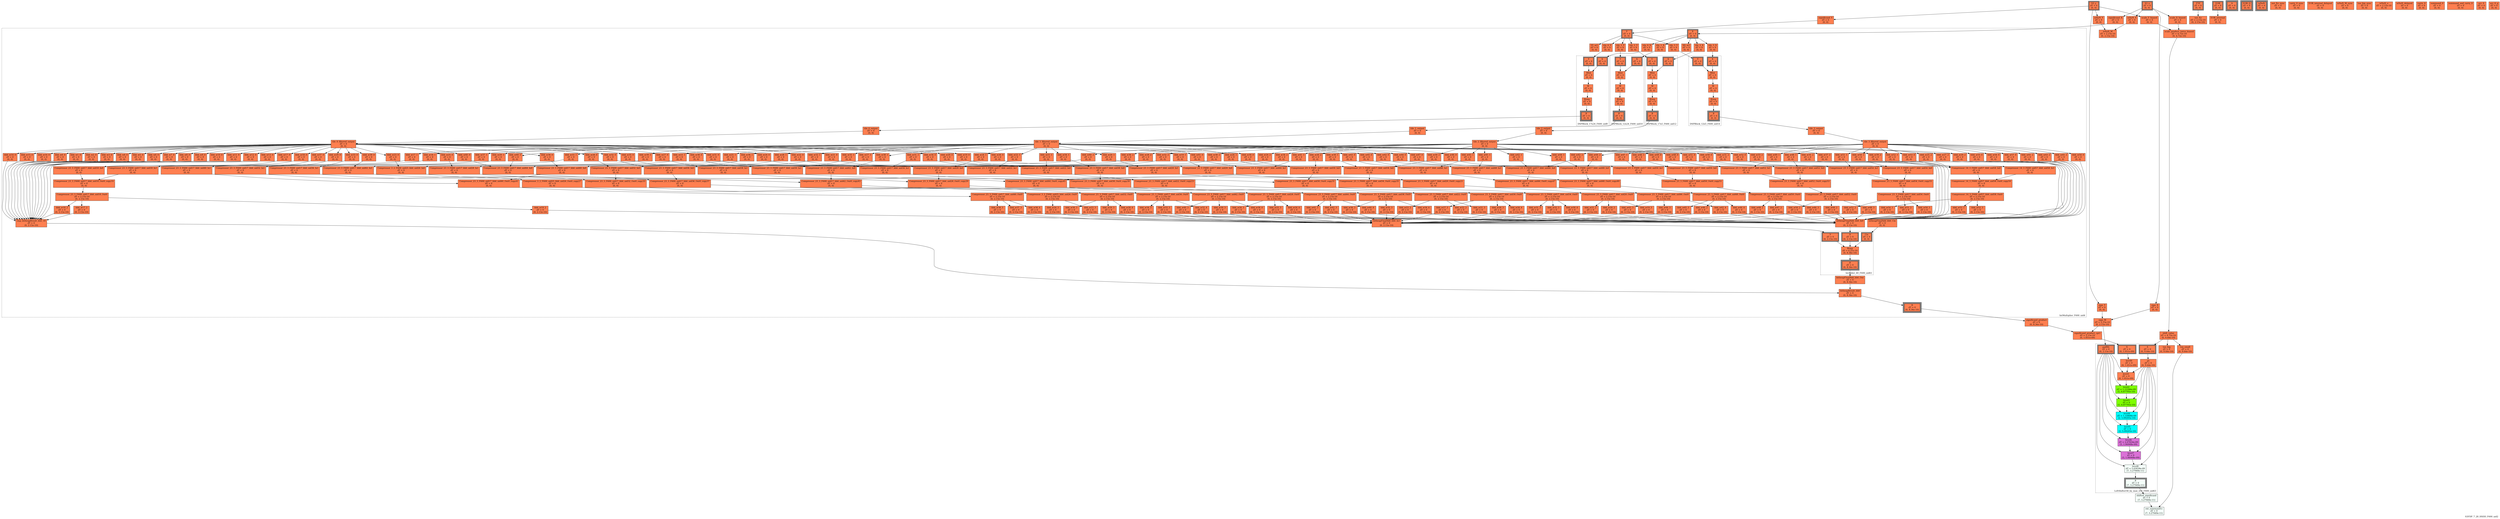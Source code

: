 digraph S3FDP_7_28_HSDD_F600_uid2
{
	//graph drawing options
	label=S3FDP_7_28_HSDD_F600_uid2;
	labelloc=bottom;
	labeljust=right;
	ratio=auto;
	nodesep=0.25;
	ranksep=0.5;

	//input/output signals of operator S3FDP_7_28_HSDD_F600_uid2
	S3_x__S3FDP_7_28_HSDD_F600_uid2 [ label="S3_x\ndT = 0\n(0, 0)", shape=box, color=black, style="bold, filled", fillcolor=coral, peripheries=2 ];
	S3_y__S3FDP_7_28_HSDD_F600_uid2 [ label="S3_y\ndT = 0\n(0, 0)", shape=box, color=black, style="bold, filled", fillcolor=coral, peripheries=2 ];
	FTZ__S3FDP_7_28_HSDD_F600_uid2 [ label="FTZ\ndT = 0\n(0, 0)", shape=box, color=black, style="bold, filled", fillcolor=coral, peripheries=2 ];
	EOB__S3FDP_7_28_HSDD_F600_uid2 [ label="EOB\ndT = 0\n(0, 0)", shape=box, color=black, style="bold, filled", fillcolor=coral, peripheries=2 ];
	A__S3FDP_7_28_HSDD_F600_uid2 [ label="A\ndT = 0\n(0, 0)", shape=box, color=black, style="bold, filled", fillcolor=coral, peripheries=3 ];
	EOB_Q__S3FDP_7_28_HSDD_F600_uid2 [ label="EOB_Q\ndT = 0\n(0, 0)", shape=box, color=black, style="bold, filled", fillcolor=coral, peripheries=3 ];
	isNaN__S3FDP_7_28_HSDD_F600_uid2 [ label="isNaN\ndT = 0\n(0, 0)", shape=box, color=black, style="bold, filled", fillcolor=coral, peripheries=3 ];
	{rank=same S3_x__S3FDP_7_28_HSDD_F600_uid2, S3_y__S3FDP_7_28_HSDD_F600_uid2, FTZ__S3FDP_7_28_HSDD_F600_uid2, EOB__S3FDP_7_28_HSDD_F600_uid2};
	{rank=same A__S3FDP_7_28_HSDD_F600_uid2, EOB_Q__S3FDP_7_28_HSDD_F600_uid2, isNaN__S3FDP_7_28_HSDD_F600_uid2};
	//internal signals of operator S3FDP_7_28_HSDD_F600_uid2
	sign_X__S3FDP_7_28_HSDD_F600_uid2 [ label="sign_X\ndT = 0\n(0, 0)", shape=box, color=black, style=filled, fillcolor=coral, peripheries=1 ];
	sign_Y__S3FDP_7_28_HSDD_F600_uid2 [ label="sign_Y\ndT = 0\n(0, 0)", shape=box, color=black, style=filled, fillcolor=coral, peripheries=1 ];
	sign_M__S3FDP_7_28_HSDD_F600_uid2 [ label="sign_M\ndT = 2.15e-10\n(0, 2.15e-10)", shape=box, color=black, style=filled, fillcolor=coral, peripheries=1 ];
	isNaN_X__S3FDP_7_28_HSDD_F600_uid2 [ label="isNaN_X\ndT = 0\n(0, 0)", shape=box, color=black, style=filled, fillcolor=coral, peripheries=1 ];
	isNaN_Y__S3FDP_7_28_HSDD_F600_uid2 [ label="isNaN_Y\ndT = 0\n(0, 0)", shape=box, color=black, style=filled, fillcolor=coral, peripheries=1 ];
	isNaN_M__S3FDP_7_28_HSDD_F600_uid2 [ label="isNaN_M\ndT = 2.15e-10\n(0, 2.15e-10)", shape=box, color=black, style=filled, fillcolor=coral, peripheries=1 ];
	significand_X__S3FDP_7_28_HSDD_F600_uid2 [ label="significand_X\ndT = 0\n(0, 0)", shape=box, color=black, style=filled, fillcolor=coral, peripheries=1 ];
	significand_Y__S3FDP_7_28_HSDD_F600_uid2 [ label="significand_Y\ndT = 0\n(0, 0)", shape=box, color=black, style=filled, fillcolor=coral, peripheries=1 ];
	significand_product__S3FDP_7_28_HSDD_F600_uid2 [ label="significand_product\ndT = 0\n(0, 8.36e-10)", shape=box, color=black, style=filled, fillcolor=coral, peripheries=1 ];
	scale_X_biased__S3FDP_7_28_HSDD_F600_uid2 [ label="scale_X_biased\ndT = 0\n(0, 0)", shape=box, color=black, style=filled, fillcolor=coral, peripheries=1 ];
	scale_Y_biased__S3FDP_7_28_HSDD_F600_uid2 [ label="scale_Y_biased\ndT = 0\n(0, 0)", shape=box, color=black, style=filled, fillcolor=coral, peripheries=1 ];
	scale_product_twice_biased__S3FDP_7_28_HSDD_F600_uid2 [ label="scale_product_twice_biased\ndT = 4.72e-10\n(0, 4.72e-10)", shape=box, color=black, style=filled, fillcolor=coral, peripheries=1 ];
	significand_product_cpt1__S3FDP_7_28_HSDD_F600_uid2 [ label="significand_product_cpt1\ndT = 2.15e-10\n(0, 1.051e-09)", shape=box, color=black, style=filled, fillcolor=coral, peripheries=1 ];
	shift_value__S3FDP_7_28_HSDD_F600_uid2 [ label="shift_value\ndT = 4.72e-10\n(0, 9.44e-10)", shape=box, color=black, style=filled, fillcolor=coral, peripheries=1 ];
	shifted_significand__S3FDP_7_28_HSDD_F600_uid2 [ label="shifted_significand\ndT = 0\n(7, 3.27949e-11)", shape=box, color=black, style=filled, fillcolor=mintcream, peripheries=1 ];
	too_small__S3FDP_7_28_HSDD_F600_uid2 [ label="too_small\ndT = 0\n(0, 9.44e-10)", shape=box, color=black, style=filled, fillcolor=coral, peripheries=1 ];
	too_big__S3FDP_7_28_HSDD_F600_uid2 [ label="too_big\ndT = 0\n(0, 9.44e-10)", shape=box, color=black, style=filled, fillcolor=coral, peripheries=1 ];
	ext_summand1c__S3FDP_7_28_HSDD_F600_uid2 [ label="ext_summand1c\ndT = 0\n(7, 3.27949e-11)", shape=box, color=black, style=filled, fillcolor=mintcream, peripheries=1 ];
	not_ftz__S3FDP_7_28_HSDD_F600_uid2 [ label="not_ftz\ndT = 2.15e-10\n(0, 2.15e-10)", shape=box, color=black, style=filled, fillcolor=coral, peripheries=1 ];
	EOB_internal__S3FDP_7_28_HSDD_F600_uid2 [ label="EOB_internal\ndT = 0\n(0, 0)", shape=box, color=black, style=filled, fillcolor=coral, peripheries=1 ];
	not_ftz_sync__S3FDP_7_28_HSDD_F600_uid2 [ label="not_ftz_sync\ndT = 0\n(0, 0)", shape=box, color=black, style=filled, fillcolor=coral, peripheries=1 ];
	carry_0_sync__S3FDP_7_28_HSDD_F600_uid2 [ label="carry_0_sync\ndT = 0\n(0, 0)", shape=box, color=black, style=filled, fillcolor=coral, peripheries=1 ];
	EOB_internal_delayed__S3FDP_7_28_HSDD_F600_uid2 [ label="EOB_internal_delayed\ndT = 0\n(0, 0)", shape=box, color=black, style=filled, fillcolor=coral, peripheries=1 ];
	isNaN_M_sync__S3FDP_7_28_HSDD_F600_uid2 [ label="isNaN_M_sync\ndT = 0\n(0, 0)", shape=box, color=black, style=filled, fillcolor=coral, peripheries=1 ];
	too_big_sync__S3FDP_7_28_HSDD_F600_uid2 [ label="too_big_sync\ndT = 0\n(0, 0)", shape=box, color=black, style=filled, fillcolor=coral, peripheries=1 ];
	isNaN_o__S3FDP_7_28_HSDD_F600_uid2 [ label="isNaN_o\ndT = 2.15e-10\n(0, 0)", shape=box, color=black, style=filled, fillcolor=coral, peripheries=1 ];
	isNaN_delayed__S3FDP_7_28_HSDD_F600_uid2 [ label="isNaN_delayed\ndT = 0\n(0, 0)", shape=box, color=black, style=filled, fillcolor=coral, peripheries=1 ];
	carry_0__S3FDP_7_28_HSDD_F600_uid2 [ label="carry_0\ndT = 0\n(0, 0)", shape=box, color=black, style=filled, fillcolor=coral, peripheries=1 ];
	summand_0__S3FDP_7_28_HSDD_F600_uid2 [ label="summand_0\ndT = 0\n(0, 0)", shape=box, color=black, style=filled, fillcolor=coral, peripheries=1 ];
	summand_and_carry_0__S3FDP_7_28_HSDD_F600_uid2 [ label="summand_and_carry_0\ndT = 0\n(0, 0)", shape=box, color=black, style=filled, fillcolor=coral, peripheries=1 ];
	acc_0__S3FDP_7_28_HSDD_F600_uid2 [ label="acc_0\ndT = 0\n(0, 0)", shape=box, color=black, style=filled, fillcolor=coral, peripheries=1 ];
	acc_0_q__S3FDP_7_28_HSDD_F600_uid2 [ label="acc_0_q\ndT = 0\n(0, 0)", shape=box, color=black, style=filled, fillcolor=coral, peripheries=1 ];

	//subcomponents of operator S3FDP_7_28_HSDD_F600_uid2

	subgraph cluster_IntMultiplier_F600_uid4
	{
		//graph drawing options
		label=IntMultiplier_F600_uid4;
		labelloc=bottom;
		labeljust=right;
		style="bold, dotted";
		ratio=auto;
		nodesep=0.25;
		ranksep=0.5;

		//input/output signals of operator IntMultiplier_F600_uid4
		X__IntMultiplier_F600_uid4 [ label="X\ndT = 0\n(0, 0)", shape=box, color=black, style="bold, filled", fillcolor=coral, peripheries=2 ];
		Y__IntMultiplier_F600_uid4 [ label="Y\ndT = 0\n(0, 0)", shape=box, color=black, style="bold, filled", fillcolor=coral, peripheries=2 ];
		R__IntMultiplier_F600_uid4 [ label="R\ndT = 0\n(0, 8.36e-10)", shape=box, color=black, style="bold, filled", fillcolor=coral, peripheries=3 ];
		{rank=same X__IntMultiplier_F600_uid4, Y__IntMultiplier_F600_uid4};
		{rank=same R__IntMultiplier_F600_uid4};
		//internal signals of operator IntMultiplier_F600_uid4
		XX_m5__IntMultiplier_F600_uid4 [ label="XX_m5\ndT = 0\n(0, 0)", shape=box, color=black, style=filled, fillcolor=coral, peripheries=1 ];
		YY_m5__IntMultiplier_F600_uid4 [ label="YY_m5\ndT = 0\n(0, 0)", shape=box, color=black, style=filled, fillcolor=coral, peripheries=1 ];
		tile_0_X__IntMultiplier_F600_uid4 [ label="tile_0_X\ndT = 0\n(0, 0)", shape=box, color=black, style=filled, fillcolor=coral, peripheries=1 ];
		tile_0_Y__IntMultiplier_F600_uid4 [ label="tile_0_Y\ndT = 0\n(0, 0)", shape=box, color=black, style=filled, fillcolor=coral, peripheries=1 ];
		tile_0_output__IntMultiplier_F600_uid4 [ label="tile_0_output\ndT = 0\n(0, 0)", shape=box, color=black, style=filled, fillcolor=coral, peripheries=1 ];
		tile_0_filtered_output__IntMultiplier_F600_uid4 [ label="tile_0_filtered_output\ndT = 0\n(0, 0)", shape=box, color=black, style=filled, fillcolor=coral, peripheries=1 ];
		bh6_w0_0__IntMultiplier_F600_uid4 [ label="bh6_w0_0\ndT = 0\n(0, 0)", shape=box, color=black, style=filled, fillcolor=coral, peripheries=1 ];
		bh6_w1_0__IntMultiplier_F600_uid4 [ label="bh6_w1_0\ndT = 0\n(0, 0)", shape=box, color=black, style=filled, fillcolor=coral, peripheries=1 ];
		bh6_w2_0__IntMultiplier_F600_uid4 [ label="bh6_w2_0\ndT = 0\n(0, 0)", shape=box, color=black, style=filled, fillcolor=coral, peripheries=1 ];
		bh6_w3_0__IntMultiplier_F600_uid4 [ label="bh6_w3_0\ndT = 0\n(0, 0)", shape=box, color=black, style=filled, fillcolor=coral, peripheries=1 ];
		bh6_w4_0__IntMultiplier_F600_uid4 [ label="bh6_w4_0\ndT = 0\n(0, 0)", shape=box, color=black, style=filled, fillcolor=coral, peripheries=1 ];
		bh6_w5_0__IntMultiplier_F600_uid4 [ label="bh6_w5_0\ndT = 0\n(0, 0)", shape=box, color=black, style=filled, fillcolor=coral, peripheries=1 ];
		bh6_w6_0__IntMultiplier_F600_uid4 [ label="bh6_w6_0\ndT = 0\n(0, 0)", shape=box, color=black, style=filled, fillcolor=coral, peripheries=1 ];
		bh6_w7_0__IntMultiplier_F600_uid4 [ label="bh6_w7_0\ndT = 0\n(0, 0)", shape=box, color=black, style=filled, fillcolor=coral, peripheries=1 ];
		bh6_w8_0__IntMultiplier_F600_uid4 [ label="bh6_w8_0\ndT = 0\n(0, 0)", shape=box, color=black, style=filled, fillcolor=coral, peripheries=1 ];
		bh6_w9_0__IntMultiplier_F600_uid4 [ label="bh6_w9_0\ndT = 0\n(0, 0)", shape=box, color=black, style=filled, fillcolor=coral, peripheries=1 ];
		bh6_w10_0__IntMultiplier_F600_uid4 [ label="bh6_w10_0\ndT = 0\n(0, 0)", shape=box, color=black, style=filled, fillcolor=coral, peripheries=1 ];
		bh6_w11_0__IntMultiplier_F600_uid4 [ label="bh6_w11_0\ndT = 0\n(0, 0)", shape=box, color=black, style=filled, fillcolor=coral, peripheries=1 ];
		bh6_w12_0__IntMultiplier_F600_uid4 [ label="bh6_w12_0\ndT = 0\n(0, 0)", shape=box, color=black, style=filled, fillcolor=coral, peripheries=1 ];
		bh6_w13_0__IntMultiplier_F600_uid4 [ label="bh6_w13_0\ndT = 0\n(0, 0)", shape=box, color=black, style=filled, fillcolor=coral, peripheries=1 ];
		bh6_w14_0__IntMultiplier_F600_uid4 [ label="bh6_w14_0\ndT = 0\n(0, 0)", shape=box, color=black, style=filled, fillcolor=coral, peripheries=1 ];
		bh6_w15_0__IntMultiplier_F600_uid4 [ label="bh6_w15_0\ndT = 0\n(0, 0)", shape=box, color=black, style=filled, fillcolor=coral, peripheries=1 ];
		bh6_w16_0__IntMultiplier_F600_uid4 [ label="bh6_w16_0\ndT = 0\n(0, 0)", shape=box, color=black, style=filled, fillcolor=coral, peripheries=1 ];
		bh6_w17_0__IntMultiplier_F600_uid4 [ label="bh6_w17_0\ndT = 0\n(0, 0)", shape=box, color=black, style=filled, fillcolor=coral, peripheries=1 ];
		bh6_w18_0__IntMultiplier_F600_uid4 [ label="bh6_w18_0\ndT = 0\n(0, 0)", shape=box, color=black, style=filled, fillcolor=coral, peripheries=1 ];
		bh6_w19_0__IntMultiplier_F600_uid4 [ label="bh6_w19_0\ndT = 0\n(0, 0)", shape=box, color=black, style=filled, fillcolor=coral, peripheries=1 ];
		bh6_w20_0__IntMultiplier_F600_uid4 [ label="bh6_w20_0\ndT = 0\n(0, 0)", shape=box, color=black, style=filled, fillcolor=coral, peripheries=1 ];
		bh6_w21_0__IntMultiplier_F600_uid4 [ label="bh6_w21_0\ndT = 0\n(0, 0)", shape=box, color=black, style=filled, fillcolor=coral, peripheries=1 ];
		bh6_w22_0__IntMultiplier_F600_uid4 [ label="bh6_w22_0\ndT = 0\n(0, 0)", shape=box, color=black, style=filled, fillcolor=coral, peripheries=1 ];
		bh6_w23_0__IntMultiplier_F600_uid4 [ label="bh6_w23_0\ndT = 0\n(0, 0)", shape=box, color=black, style=filled, fillcolor=coral, peripheries=1 ];
		bh6_w24_0__IntMultiplier_F600_uid4 [ label="bh6_w24_0\ndT = 0\n(0, 0)", shape=box, color=black, style=filled, fillcolor=coral, peripheries=1 ];
		bh6_w25_0__IntMultiplier_F600_uid4 [ label="bh6_w25_0\ndT = 0\n(0, 0)", shape=box, color=black, style=filled, fillcolor=coral, peripheries=1 ];
		bh6_w26_0__IntMultiplier_F600_uid4 [ label="bh6_w26_0\ndT = 0\n(0, 0)", shape=box, color=black, style=filled, fillcolor=coral, peripheries=1 ];
		bh6_w27_0__IntMultiplier_F600_uid4 [ label="bh6_w27_0\ndT = 0\n(0, 0)", shape=box, color=black, style=filled, fillcolor=coral, peripheries=1 ];
		bh6_w28_0__IntMultiplier_F600_uid4 [ label="bh6_w28_0\ndT = 0\n(0, 0)", shape=box, color=black, style=filled, fillcolor=coral, peripheries=1 ];
		bh6_w29_0__IntMultiplier_F600_uid4 [ label="bh6_w29_0\ndT = 0\n(0, 0)", shape=box, color=black, style=filled, fillcolor=coral, peripheries=1 ];
		bh6_w30_0__IntMultiplier_F600_uid4 [ label="bh6_w30_0\ndT = 0\n(0, 0)", shape=box, color=black, style=filled, fillcolor=coral, peripheries=1 ];
		bh6_w31_0__IntMultiplier_F600_uid4 [ label="bh6_w31_0\ndT = 0\n(0, 0)", shape=box, color=black, style=filled, fillcolor=coral, peripheries=1 ];
		bh6_w32_0__IntMultiplier_F600_uid4 [ label="bh6_w32_0\ndT = 0\n(0, 0)", shape=box, color=black, style=filled, fillcolor=coral, peripheries=1 ];
		bh6_w33_0__IntMultiplier_F600_uid4 [ label="bh6_w33_0\ndT = 0\n(0, 0)", shape=box, color=black, style=filled, fillcolor=coral, peripheries=1 ];
		bh6_w34_0__IntMultiplier_F600_uid4 [ label="bh6_w34_0\ndT = 0\n(0, 0)", shape=box, color=black, style=filled, fillcolor=coral, peripheries=1 ];
		bh6_w35_0__IntMultiplier_F600_uid4 [ label="bh6_w35_0\ndT = 0\n(0, 0)", shape=box, color=black, style=filled, fillcolor=coral, peripheries=1 ];
		bh6_w36_0__IntMultiplier_F600_uid4 [ label="bh6_w36_0\ndT = 0\n(0, 0)", shape=box, color=black, style=filled, fillcolor=coral, peripheries=1 ];
		bh6_w37_0__IntMultiplier_F600_uid4 [ label="bh6_w37_0\ndT = 0\n(0, 0)", shape=box, color=black, style=filled, fillcolor=coral, peripheries=1 ];
		bh6_w38_0__IntMultiplier_F600_uid4 [ label="bh6_w38_0\ndT = 0\n(0, 0)", shape=box, color=black, style=filled, fillcolor=coral, peripheries=1 ];
		bh6_w39_0__IntMultiplier_F600_uid4 [ label="bh6_w39_0\ndT = 0\n(0, 0)", shape=box, color=black, style=filled, fillcolor=coral, peripheries=1 ];
		bh6_w40_0__IntMultiplier_F600_uid4 [ label="bh6_w40_0\ndT = 0\n(0, 0)", shape=box, color=black, style=filled, fillcolor=coral, peripheries=1 ];
		tile_1_X__IntMultiplier_F600_uid4 [ label="tile_1_X\ndT = 0\n(0, 0)", shape=box, color=black, style=filled, fillcolor=coral, peripheries=1 ];
		tile_1_Y__IntMultiplier_F600_uid4 [ label="tile_1_Y\ndT = 0\n(0, 0)", shape=box, color=black, style=filled, fillcolor=coral, peripheries=1 ];
		tile_1_output__IntMultiplier_F600_uid4 [ label="tile_1_output\ndT = 0\n(0, 0)", shape=box, color=black, style=filled, fillcolor=coral, peripheries=1 ];
		tile_1_filtered_output__IntMultiplier_F600_uid4 [ label="tile_1_filtered_output\ndT = 0\n(0, 0)", shape=box, color=black, style=filled, fillcolor=coral, peripheries=1 ];
		bh6_w17_1__IntMultiplier_F600_uid4 [ label="bh6_w17_1\ndT = 0\n(0, 0)", shape=box, color=black, style=filled, fillcolor=coral, peripheries=1 ];
		bh6_w18_1__IntMultiplier_F600_uid4 [ label="bh6_w18_1\ndT = 0\n(0, 0)", shape=box, color=black, style=filled, fillcolor=coral, peripheries=1 ];
		bh6_w19_1__IntMultiplier_F600_uid4 [ label="bh6_w19_1\ndT = 0\n(0, 0)", shape=box, color=black, style=filled, fillcolor=coral, peripheries=1 ];
		bh6_w20_1__IntMultiplier_F600_uid4 [ label="bh6_w20_1\ndT = 0\n(0, 0)", shape=box, color=black, style=filled, fillcolor=coral, peripheries=1 ];
		bh6_w21_1__IntMultiplier_F600_uid4 [ label="bh6_w21_1\ndT = 0\n(0, 0)", shape=box, color=black, style=filled, fillcolor=coral, peripheries=1 ];
		bh6_w22_1__IntMultiplier_F600_uid4 [ label="bh6_w22_1\ndT = 0\n(0, 0)", shape=box, color=black, style=filled, fillcolor=coral, peripheries=1 ];
		bh6_w23_1__IntMultiplier_F600_uid4 [ label="bh6_w23_1\ndT = 0\n(0, 0)", shape=box, color=black, style=filled, fillcolor=coral, peripheries=1 ];
		bh6_w24_1__IntMultiplier_F600_uid4 [ label="bh6_w24_1\ndT = 0\n(0, 0)", shape=box, color=black, style=filled, fillcolor=coral, peripheries=1 ];
		bh6_w25_1__IntMultiplier_F600_uid4 [ label="bh6_w25_1\ndT = 0\n(0, 0)", shape=box, color=black, style=filled, fillcolor=coral, peripheries=1 ];
		bh6_w26_1__IntMultiplier_F600_uid4 [ label="bh6_w26_1\ndT = 0\n(0, 0)", shape=box, color=black, style=filled, fillcolor=coral, peripheries=1 ];
		bh6_w27_1__IntMultiplier_F600_uid4 [ label="bh6_w27_1\ndT = 0\n(0, 0)", shape=box, color=black, style=filled, fillcolor=coral, peripheries=1 ];
		bh6_w28_1__IntMultiplier_F600_uid4 [ label="bh6_w28_1\ndT = 0\n(0, 0)", shape=box, color=black, style=filled, fillcolor=coral, peripheries=1 ];
		bh6_w29_1__IntMultiplier_F600_uid4 [ label="bh6_w29_1\ndT = 0\n(0, 0)", shape=box, color=black, style=filled, fillcolor=coral, peripheries=1 ];
		bh6_w30_1__IntMultiplier_F600_uid4 [ label="bh6_w30_1\ndT = 0\n(0, 0)", shape=box, color=black, style=filled, fillcolor=coral, peripheries=1 ];
		bh6_w31_1__IntMultiplier_F600_uid4 [ label="bh6_w31_1\ndT = 0\n(0, 0)", shape=box, color=black, style=filled, fillcolor=coral, peripheries=1 ];
		bh6_w32_1__IntMultiplier_F600_uid4 [ label="bh6_w32_1\ndT = 0\n(0, 0)", shape=box, color=black, style=filled, fillcolor=coral, peripheries=1 ];
		bh6_w33_1__IntMultiplier_F600_uid4 [ label="bh6_w33_1\ndT = 0\n(0, 0)", shape=box, color=black, style=filled, fillcolor=coral, peripheries=1 ];
		bh6_w34_1__IntMultiplier_F600_uid4 [ label="bh6_w34_1\ndT = 0\n(0, 0)", shape=box, color=black, style=filled, fillcolor=coral, peripheries=1 ];
		bh6_w35_1__IntMultiplier_F600_uid4 [ label="bh6_w35_1\ndT = 0\n(0, 0)", shape=box, color=black, style=filled, fillcolor=coral, peripheries=1 ];
		bh6_w36_1__IntMultiplier_F600_uid4 [ label="bh6_w36_1\ndT = 0\n(0, 0)", shape=box, color=black, style=filled, fillcolor=coral, peripheries=1 ];
		bh6_w37_1__IntMultiplier_F600_uid4 [ label="bh6_w37_1\ndT = 0\n(0, 0)", shape=box, color=black, style=filled, fillcolor=coral, peripheries=1 ];
		bh6_w38_1__IntMultiplier_F600_uid4 [ label="bh6_w38_1\ndT = 0\n(0, 0)", shape=box, color=black, style=filled, fillcolor=coral, peripheries=1 ];
		bh6_w39_1__IntMultiplier_F600_uid4 [ label="bh6_w39_1\ndT = 0\n(0, 0)", shape=box, color=black, style=filled, fillcolor=coral, peripheries=1 ];
		bh6_w40_1__IntMultiplier_F600_uid4 [ label="bh6_w40_1\ndT = 0\n(0, 0)", shape=box, color=black, style=filled, fillcolor=coral, peripheries=1 ];
		bh6_w41_0__IntMultiplier_F600_uid4 [ label="bh6_w41_0\ndT = 0\n(0, 0)", shape=box, color=black, style=filled, fillcolor=coral, peripheries=1 ];
		bh6_w42_0__IntMultiplier_F600_uid4 [ label="bh6_w42_0\ndT = 0\n(0, 0)", shape=box, color=black, style=filled, fillcolor=coral, peripheries=1 ];
		bh6_w43_0__IntMultiplier_F600_uid4 [ label="bh6_w43_0\ndT = 0\n(0, 0)", shape=box, color=black, style=filled, fillcolor=coral, peripheries=1 ];
		bh6_w44_0__IntMultiplier_F600_uid4 [ label="bh6_w44_0\ndT = 0\n(0, 0)", shape=box, color=black, style=filled, fillcolor=coral, peripheries=1 ];
		bh6_w45_0__IntMultiplier_F600_uid4 [ label="bh6_w45_0\ndT = 0\n(0, 0)", shape=box, color=black, style=filled, fillcolor=coral, peripheries=1 ];
		bh6_w46_0__IntMultiplier_F600_uid4 [ label="bh6_w46_0\ndT = 0\n(0, 0)", shape=box, color=black, style=filled, fillcolor=coral, peripheries=1 ];
		bh6_w47_0__IntMultiplier_F600_uid4 [ label="bh6_w47_0\ndT = 0\n(0, 0)", shape=box, color=black, style=filled, fillcolor=coral, peripheries=1 ];
		bh6_w48_0__IntMultiplier_F600_uid4 [ label="bh6_w48_0\ndT = 0\n(0, 0)", shape=box, color=black, style=filled, fillcolor=coral, peripheries=1 ];
		bh6_w49_0__IntMultiplier_F600_uid4 [ label="bh6_w49_0\ndT = 0\n(0, 0)", shape=box, color=black, style=filled, fillcolor=coral, peripheries=1 ];
		bh6_w50_0__IntMultiplier_F600_uid4 [ label="bh6_w50_0\ndT = 0\n(0, 0)", shape=box, color=black, style=filled, fillcolor=coral, peripheries=1 ];
		bh6_w51_0__IntMultiplier_F600_uid4 [ label="bh6_w51_0\ndT = 0\n(0, 0)", shape=box, color=black, style=filled, fillcolor=coral, peripheries=1 ];
		bh6_w52_0__IntMultiplier_F600_uid4 [ label="bh6_w52_0\ndT = 0\n(0, 0)", shape=box, color=black, style=filled, fillcolor=coral, peripheries=1 ];
		tile_2_X__IntMultiplier_F600_uid4 [ label="tile_2_X\ndT = 0\n(0, 0)", shape=box, color=black, style=filled, fillcolor=coral, peripheries=1 ];
		tile_2_Y__IntMultiplier_F600_uid4 [ label="tile_2_Y\ndT = 0\n(0, 0)", shape=box, color=black, style=filled, fillcolor=coral, peripheries=1 ];
		tile_2_output__IntMultiplier_F600_uid4 [ label="tile_2_output\ndT = 0\n(0, 0)", shape=box, color=black, style=filled, fillcolor=coral, peripheries=1 ];
		tile_2_filtered_output__IntMultiplier_F600_uid4 [ label="tile_2_filtered_output\ndT = 0\n(0, 0)", shape=box, color=black, style=filled, fillcolor=coral, peripheries=1 ];
		bh6_w24_2__IntMultiplier_F600_uid4 [ label="bh6_w24_2\ndT = 0\n(0, 0)", shape=box, color=black, style=filled, fillcolor=coral, peripheries=1 ];
		bh6_w25_2__IntMultiplier_F600_uid4 [ label="bh6_w25_2\ndT = 0\n(0, 0)", shape=box, color=black, style=filled, fillcolor=coral, peripheries=1 ];
		bh6_w26_2__IntMultiplier_F600_uid4 [ label="bh6_w26_2\ndT = 0\n(0, 0)", shape=box, color=black, style=filled, fillcolor=coral, peripheries=1 ];
		bh6_w27_2__IntMultiplier_F600_uid4 [ label="bh6_w27_2\ndT = 0\n(0, 0)", shape=box, color=black, style=filled, fillcolor=coral, peripheries=1 ];
		bh6_w28_2__IntMultiplier_F600_uid4 [ label="bh6_w28_2\ndT = 0\n(0, 0)", shape=box, color=black, style=filled, fillcolor=coral, peripheries=1 ];
		bh6_w29_2__IntMultiplier_F600_uid4 [ label="bh6_w29_2\ndT = 0\n(0, 0)", shape=box, color=black, style=filled, fillcolor=coral, peripheries=1 ];
		bh6_w30_2__IntMultiplier_F600_uid4 [ label="bh6_w30_2\ndT = 0\n(0, 0)", shape=box, color=black, style=filled, fillcolor=coral, peripheries=1 ];
		bh6_w31_2__IntMultiplier_F600_uid4 [ label="bh6_w31_2\ndT = 0\n(0, 0)", shape=box, color=black, style=filled, fillcolor=coral, peripheries=1 ];
		bh6_w32_2__IntMultiplier_F600_uid4 [ label="bh6_w32_2\ndT = 0\n(0, 0)", shape=box, color=black, style=filled, fillcolor=coral, peripheries=1 ];
		bh6_w33_2__IntMultiplier_F600_uid4 [ label="bh6_w33_2\ndT = 0\n(0, 0)", shape=box, color=black, style=filled, fillcolor=coral, peripheries=1 ];
		bh6_w34_2__IntMultiplier_F600_uid4 [ label="bh6_w34_2\ndT = 0\n(0, 0)", shape=box, color=black, style=filled, fillcolor=coral, peripheries=1 ];
		bh6_w35_2__IntMultiplier_F600_uid4 [ label="bh6_w35_2\ndT = 0\n(0, 0)", shape=box, color=black, style=filled, fillcolor=coral, peripheries=1 ];
		bh6_w36_2__IntMultiplier_F600_uid4 [ label="bh6_w36_2\ndT = 0\n(0, 0)", shape=box, color=black, style=filled, fillcolor=coral, peripheries=1 ];
		bh6_w37_2__IntMultiplier_F600_uid4 [ label="bh6_w37_2\ndT = 0\n(0, 0)", shape=box, color=black, style=filled, fillcolor=coral, peripheries=1 ];
		bh6_w38_2__IntMultiplier_F600_uid4 [ label="bh6_w38_2\ndT = 0\n(0, 0)", shape=box, color=black, style=filled, fillcolor=coral, peripheries=1 ];
		bh6_w39_2__IntMultiplier_F600_uid4 [ label="bh6_w39_2\ndT = 0\n(0, 0)", shape=box, color=black, style=filled, fillcolor=coral, peripheries=1 ];
		bh6_w40_2__IntMultiplier_F600_uid4 [ label="bh6_w40_2\ndT = 0\n(0, 0)", shape=box, color=black, style=filled, fillcolor=coral, peripheries=1 ];
		bh6_w41_1__IntMultiplier_F600_uid4 [ label="bh6_w41_1\ndT = 0\n(0, 0)", shape=box, color=black, style=filled, fillcolor=coral, peripheries=1 ];
		bh6_w42_1__IntMultiplier_F600_uid4 [ label="bh6_w42_1\ndT = 0\n(0, 0)", shape=box, color=black, style=filled, fillcolor=coral, peripheries=1 ];
		bh6_w43_1__IntMultiplier_F600_uid4 [ label="bh6_w43_1\ndT = 0\n(0, 0)", shape=box, color=black, style=filled, fillcolor=coral, peripheries=1 ];
		bh6_w44_1__IntMultiplier_F600_uid4 [ label="bh6_w44_1\ndT = 0\n(0, 0)", shape=box, color=black, style=filled, fillcolor=coral, peripheries=1 ];
		bh6_w45_1__IntMultiplier_F600_uid4 [ label="bh6_w45_1\ndT = 0\n(0, 0)", shape=box, color=black, style=filled, fillcolor=coral, peripheries=1 ];
		tile_3_X__IntMultiplier_F600_uid4 [ label="tile_3_X\ndT = 0\n(0, 0)", shape=box, color=black, style=filled, fillcolor=coral, peripheries=1 ];
		tile_3_Y__IntMultiplier_F600_uid4 [ label="tile_3_Y\ndT = 0\n(0, 0)", shape=box, color=black, style=filled, fillcolor=coral, peripheries=1 ];
		tile_3_output__IntMultiplier_F600_uid4 [ label="tile_3_output\ndT = 0\n(0, 0)", shape=box, color=black, style=filled, fillcolor=coral, peripheries=1 ];
		tile_3_filtered_output__IntMultiplier_F600_uid4 [ label="tile_3_filtered_output\ndT = 0\n(0, 0)", shape=box, color=black, style=filled, fillcolor=coral, peripheries=1 ];
		bh6_w41_2__IntMultiplier_F600_uid4 [ label="bh6_w41_2\ndT = 0\n(0, 0)", shape=box, color=black, style=filled, fillcolor=coral, peripheries=1 ];
		bh6_w42_2__IntMultiplier_F600_uid4 [ label="bh6_w42_2\ndT = 0\n(0, 0)", shape=box, color=black, style=filled, fillcolor=coral, peripheries=1 ];
		bh6_w43_2__IntMultiplier_F600_uid4 [ label="bh6_w43_2\ndT = 0\n(0, 0)", shape=box, color=black, style=filled, fillcolor=coral, peripheries=1 ];
		bh6_w44_2__IntMultiplier_F600_uid4 [ label="bh6_w44_2\ndT = 0\n(0, 0)", shape=box, color=black, style=filled, fillcolor=coral, peripheries=1 ];
		bh6_w45_2__IntMultiplier_F600_uid4 [ label="bh6_w45_2\ndT = 0\n(0, 0)", shape=box, color=black, style=filled, fillcolor=coral, peripheries=1 ];
		bh6_w46_1__IntMultiplier_F600_uid4 [ label="bh6_w46_1\ndT = 0\n(0, 0)", shape=box, color=black, style=filled, fillcolor=coral, peripheries=1 ];
		bh6_w47_1__IntMultiplier_F600_uid4 [ label="bh6_w47_1\ndT = 0\n(0, 0)", shape=box, color=black, style=filled, fillcolor=coral, peripheries=1 ];
		bh6_w48_1__IntMultiplier_F600_uid4 [ label="bh6_w48_1\ndT = 0\n(0, 0)", shape=box, color=black, style=filled, fillcolor=coral, peripheries=1 ];
		bh6_w49_1__IntMultiplier_F600_uid4 [ label="bh6_w49_1\ndT = 0\n(0, 0)", shape=box, color=black, style=filled, fillcolor=coral, peripheries=1 ];
		bh6_w50_1__IntMultiplier_F600_uid4 [ label="bh6_w50_1\ndT = 0\n(0, 0)", shape=box, color=black, style=filled, fillcolor=coral, peripheries=1 ];
		bh6_w51_1__IntMultiplier_F600_uid4 [ label="bh6_w51_1\ndT = 0\n(0, 0)", shape=box, color=black, style=filled, fillcolor=coral, peripheries=1 ];
		bh6_w52_1__IntMultiplier_F600_uid4 [ label="bh6_w52_1\ndT = 0\n(0, 0)", shape=box, color=black, style=filled, fillcolor=coral, peripheries=1 ];
		bh6_w53_0__IntMultiplier_F600_uid4 [ label="bh6_w53_0\ndT = 0\n(0, 0)", shape=box, color=black, style=filled, fillcolor=coral, peripheries=1 ];
		bh6_w54_0__IntMultiplier_F600_uid4 [ label="bh6_w54_0\ndT = 0\n(0, 0)", shape=box, color=black, style=filled, fillcolor=coral, peripheries=1 ];
		bh6_w55_0__IntMultiplier_F600_uid4 [ label="bh6_w55_0\ndT = 0\n(0, 0)", shape=box, color=black, style=filled, fillcolor=coral, peripheries=1 ];
		bh6_w56_0__IntMultiplier_F600_uid4 [ label="bh6_w56_0\ndT = 0\n(0, 0)", shape=box, color=black, style=filled, fillcolor=coral, peripheries=1 ];
		bh6_w57_0__IntMultiplier_F600_uid4 [ label="bh6_w57_0\ndT = 0\n(0, 0)", shape=box, color=black, style=filled, fillcolor=coral, peripheries=1 ];
		Compressor_23_3_F600_uid17_bh6_uid18_In0__IntMultiplier_F600_uid4 [ label="Compressor_23_3_F600_uid17_bh6_uid18_In0\ndT = 0\n(0, 0)", shape=box, color=black, style=filled, fillcolor=coral, peripheries=1 ];
		Compressor_23_3_F600_uid17_bh6_uid18_In1__IntMultiplier_F600_uid4 [ label="Compressor_23_3_F600_uid17_bh6_uid18_In1\ndT = 0\n(0, 0)", shape=box, color=black, style=filled, fillcolor=coral, peripheries=1 ];
		Compressor_23_3_F600_uid17_bh6_uid18_Out0__IntMultiplier_F600_uid4 [ label="Compressor_23_3_F600_uid17_bh6_uid18_Out0\ndT = 2.15e-10\n(0, 2.15e-10)", shape=box, color=black, style=filled, fillcolor=coral, peripheries=1 ];
		Compressor_23_3_F600_uid17_bh6_uid18_Out0_copy19__IntMultiplier_F600_uid4 [ label="Compressor_23_3_F600_uid17_bh6_uid18_Out0_copy19\ndT = 0\n(0, 0)", shape=box, color=black, style=filled, fillcolor=coral, peripheries=1 ];
		bh6_w17_2__IntMultiplier_F600_uid4 [ label="bh6_w17_2\ndT = 0\n(0, 2.15e-10)", shape=box, color=black, style=filled, fillcolor=coral, peripheries=1 ];
		bh6_w18_2__IntMultiplier_F600_uid4 [ label="bh6_w18_2\ndT = 0\n(0, 2.15e-10)", shape=box, color=black, style=filled, fillcolor=coral, peripheries=1 ];
		bh6_w19_2__IntMultiplier_F600_uid4 [ label="bh6_w19_2\ndT = 0\n(0, 2.15e-10)", shape=box, color=black, style=filled, fillcolor=coral, peripheries=1 ];
		Compressor_23_3_F600_uid17_bh6_uid20_In0__IntMultiplier_F600_uid4 [ label="Compressor_23_3_F600_uid17_bh6_uid20_In0\ndT = 0\n(0, 0)", shape=box, color=black, style=filled, fillcolor=coral, peripheries=1 ];
		Compressor_23_3_F600_uid17_bh6_uid20_In1__IntMultiplier_F600_uid4 [ label="Compressor_23_3_F600_uid17_bh6_uid20_In1\ndT = 0\n(0, 0)", shape=box, color=black, style=filled, fillcolor=coral, peripheries=1 ];
		Compressor_23_3_F600_uid17_bh6_uid20_Out0__IntMultiplier_F600_uid4 [ label="Compressor_23_3_F600_uid17_bh6_uid20_Out0\ndT = 2.15e-10\n(0, 2.15e-10)", shape=box, color=black, style=filled, fillcolor=coral, peripheries=1 ];
		Compressor_23_3_F600_uid17_bh6_uid20_Out0_copy21__IntMultiplier_F600_uid4 [ label="Compressor_23_3_F600_uid17_bh6_uid20_Out0_copy21\ndT = 0\n(0, 0)", shape=box, color=black, style=filled, fillcolor=coral, peripheries=1 ];
		bh6_w19_3__IntMultiplier_F600_uid4 [ label="bh6_w19_3\ndT = 0\n(0, 2.15e-10)", shape=box, color=black, style=filled, fillcolor=coral, peripheries=1 ];
		bh6_w20_2__IntMultiplier_F600_uid4 [ label="bh6_w20_2\ndT = 0\n(0, 2.15e-10)", shape=box, color=black, style=filled, fillcolor=coral, peripheries=1 ];
		bh6_w21_2__IntMultiplier_F600_uid4 [ label="bh6_w21_2\ndT = 0\n(0, 2.15e-10)", shape=box, color=black, style=filled, fillcolor=coral, peripheries=1 ];
		Compressor_23_3_F600_uid17_bh6_uid22_In0__IntMultiplier_F600_uid4 [ label="Compressor_23_3_F600_uid17_bh6_uid22_In0\ndT = 0\n(0, 0)", shape=box, color=black, style=filled, fillcolor=coral, peripheries=1 ];
		Compressor_23_3_F600_uid17_bh6_uid22_In1__IntMultiplier_F600_uid4 [ label="Compressor_23_3_F600_uid17_bh6_uid22_In1\ndT = 0\n(0, 0)", shape=box, color=black, style=filled, fillcolor=coral, peripheries=1 ];
		Compressor_23_3_F600_uid17_bh6_uid22_Out0__IntMultiplier_F600_uid4 [ label="Compressor_23_3_F600_uid17_bh6_uid22_Out0\ndT = 2.15e-10\n(0, 2.15e-10)", shape=box, color=black, style=filled, fillcolor=coral, peripheries=1 ];
		Compressor_23_3_F600_uid17_bh6_uid22_Out0_copy23__IntMultiplier_F600_uid4 [ label="Compressor_23_3_F600_uid17_bh6_uid22_Out0_copy23\ndT = 0\n(0, 0)", shape=box, color=black, style=filled, fillcolor=coral, peripheries=1 ];
		bh6_w21_3__IntMultiplier_F600_uid4 [ label="bh6_w21_3\ndT = 0\n(0, 2.15e-10)", shape=box, color=black, style=filled, fillcolor=coral, peripheries=1 ];
		bh6_w22_2__IntMultiplier_F600_uid4 [ label="bh6_w22_2\ndT = 0\n(0, 2.15e-10)", shape=box, color=black, style=filled, fillcolor=coral, peripheries=1 ];
		bh6_w23_2__IntMultiplier_F600_uid4 [ label="bh6_w23_2\ndT = 0\n(0, 2.15e-10)", shape=box, color=black, style=filled, fillcolor=coral, peripheries=1 ];
		Compressor_3_2_F600_uid25_bh6_uid26_In0__IntMultiplier_F600_uid4 [ label="Compressor_3_2_F600_uid25_bh6_uid26_In0\ndT = 0\n(0, 0)", shape=box, color=black, style=filled, fillcolor=coral, peripheries=1 ];
		Compressor_3_2_F600_uid25_bh6_uid26_Out0__IntMultiplier_F600_uid4 [ label="Compressor_3_2_F600_uid25_bh6_uid26_Out0\ndT = 2.15e-10\n(0, 2.15e-10)", shape=box, color=black, style=filled, fillcolor=coral, peripheries=1 ];
		Compressor_3_2_F600_uid25_bh6_uid26_Out0_copy27__IntMultiplier_F600_uid4 [ label="Compressor_3_2_F600_uid25_bh6_uid26_Out0_copy27\ndT = 0\n(0, 0)", shape=box, color=black, style=filled, fillcolor=coral, peripheries=1 ];
		bh6_w23_3__IntMultiplier_F600_uid4 [ label="bh6_w23_3\ndT = 0\n(0, 2.15e-10)", shape=box, color=black, style=filled, fillcolor=coral, peripheries=1 ];
		bh6_w24_3__IntMultiplier_F600_uid4 [ label="bh6_w24_3\ndT = 0\n(0, 2.15e-10)", shape=box, color=black, style=filled, fillcolor=coral, peripheries=1 ];
		Compressor_23_3_F600_uid17_bh6_uid28_In0__IntMultiplier_F600_uid4 [ label="Compressor_23_3_F600_uid17_bh6_uid28_In0\ndT = 0\n(0, 0)", shape=box, color=black, style=filled, fillcolor=coral, peripheries=1 ];
		Compressor_23_3_F600_uid17_bh6_uid28_In1__IntMultiplier_F600_uid4 [ label="Compressor_23_3_F600_uid17_bh6_uid28_In1\ndT = 0\n(0, 0)", shape=box, color=black, style=filled, fillcolor=coral, peripheries=1 ];
		Compressor_23_3_F600_uid17_bh6_uid28_Out0__IntMultiplier_F600_uid4 [ label="Compressor_23_3_F600_uid17_bh6_uid28_Out0\ndT = 2.15e-10\n(0, 2.15e-10)", shape=box, color=black, style=filled, fillcolor=coral, peripheries=1 ];
		Compressor_23_3_F600_uid17_bh6_uid28_Out0_copy29__IntMultiplier_F600_uid4 [ label="Compressor_23_3_F600_uid17_bh6_uid28_Out0_copy29\ndT = 0\n(0, 0)", shape=box, color=black, style=filled, fillcolor=coral, peripheries=1 ];
		bh6_w24_4__IntMultiplier_F600_uid4 [ label="bh6_w24_4\ndT = 0\n(0, 2.15e-10)", shape=box, color=black, style=filled, fillcolor=coral, peripheries=1 ];
		bh6_w25_3__IntMultiplier_F600_uid4 [ label="bh6_w25_3\ndT = 0\n(0, 2.15e-10)", shape=box, color=black, style=filled, fillcolor=coral, peripheries=1 ];
		bh6_w26_3__IntMultiplier_F600_uid4 [ label="bh6_w26_3\ndT = 0\n(0, 2.15e-10)", shape=box, color=black, style=filled, fillcolor=coral, peripheries=1 ];
		Compressor_23_3_F600_uid17_bh6_uid30_In0__IntMultiplier_F600_uid4 [ label="Compressor_23_3_F600_uid17_bh6_uid30_In0\ndT = 0\n(0, 0)", shape=box, color=black, style=filled, fillcolor=coral, peripheries=1 ];
		Compressor_23_3_F600_uid17_bh6_uid30_In1__IntMultiplier_F600_uid4 [ label="Compressor_23_3_F600_uid17_bh6_uid30_In1\ndT = 0\n(0, 0)", shape=box, color=black, style=filled, fillcolor=coral, peripheries=1 ];
		Compressor_23_3_F600_uid17_bh6_uid30_Out0__IntMultiplier_F600_uid4 [ label="Compressor_23_3_F600_uid17_bh6_uid30_Out0\ndT = 2.15e-10\n(0, 2.15e-10)", shape=box, color=black, style=filled, fillcolor=coral, peripheries=1 ];
		Compressor_23_3_F600_uid17_bh6_uid30_Out0_copy31__IntMultiplier_F600_uid4 [ label="Compressor_23_3_F600_uid17_bh6_uid30_Out0_copy31\ndT = 0\n(0, 0)", shape=box, color=black, style=filled, fillcolor=coral, peripheries=1 ];
		bh6_w26_4__IntMultiplier_F600_uid4 [ label="bh6_w26_4\ndT = 0\n(0, 2.15e-10)", shape=box, color=black, style=filled, fillcolor=coral, peripheries=1 ];
		bh6_w27_3__IntMultiplier_F600_uid4 [ label="bh6_w27_3\ndT = 0\n(0, 2.15e-10)", shape=box, color=black, style=filled, fillcolor=coral, peripheries=1 ];
		bh6_w28_3__IntMultiplier_F600_uid4 [ label="bh6_w28_3\ndT = 0\n(0, 2.15e-10)", shape=box, color=black, style=filled, fillcolor=coral, peripheries=1 ];
		Compressor_23_3_F600_uid17_bh6_uid32_In0__IntMultiplier_F600_uid4 [ label="Compressor_23_3_F600_uid17_bh6_uid32_In0\ndT = 0\n(0, 0)", shape=box, color=black, style=filled, fillcolor=coral, peripheries=1 ];
		Compressor_23_3_F600_uid17_bh6_uid32_In1__IntMultiplier_F600_uid4 [ label="Compressor_23_3_F600_uid17_bh6_uid32_In1\ndT = 0\n(0, 0)", shape=box, color=black, style=filled, fillcolor=coral, peripheries=1 ];
		Compressor_23_3_F600_uid17_bh6_uid32_Out0__IntMultiplier_F600_uid4 [ label="Compressor_23_3_F600_uid17_bh6_uid32_Out0\ndT = 2.15e-10\n(0, 2.15e-10)", shape=box, color=black, style=filled, fillcolor=coral, peripheries=1 ];
		Compressor_23_3_F600_uid17_bh6_uid32_Out0_copy33__IntMultiplier_F600_uid4 [ label="Compressor_23_3_F600_uid17_bh6_uid32_Out0_copy33\ndT = 0\n(0, 0)", shape=box, color=black, style=filled, fillcolor=coral, peripheries=1 ];
		bh6_w28_4__IntMultiplier_F600_uid4 [ label="bh6_w28_4\ndT = 0\n(0, 2.15e-10)", shape=box, color=black, style=filled, fillcolor=coral, peripheries=1 ];
		bh6_w29_3__IntMultiplier_F600_uid4 [ label="bh6_w29_3\ndT = 0\n(0, 2.15e-10)", shape=box, color=black, style=filled, fillcolor=coral, peripheries=1 ];
		bh6_w30_3__IntMultiplier_F600_uid4 [ label="bh6_w30_3\ndT = 0\n(0, 2.15e-10)", shape=box, color=black, style=filled, fillcolor=coral, peripheries=1 ];
		Compressor_23_3_F600_uid17_bh6_uid34_In0__IntMultiplier_F600_uid4 [ label="Compressor_23_3_F600_uid17_bh6_uid34_In0\ndT = 0\n(0, 0)", shape=box, color=black, style=filled, fillcolor=coral, peripheries=1 ];
		Compressor_23_3_F600_uid17_bh6_uid34_In1__IntMultiplier_F600_uid4 [ label="Compressor_23_3_F600_uid17_bh6_uid34_In1\ndT = 0\n(0, 0)", shape=box, color=black, style=filled, fillcolor=coral, peripheries=1 ];
		Compressor_23_3_F600_uid17_bh6_uid34_Out0__IntMultiplier_F600_uid4 [ label="Compressor_23_3_F600_uid17_bh6_uid34_Out0\ndT = 2.15e-10\n(0, 2.15e-10)", shape=box, color=black, style=filled, fillcolor=coral, peripheries=1 ];
		Compressor_23_3_F600_uid17_bh6_uid34_Out0_copy35__IntMultiplier_F600_uid4 [ label="Compressor_23_3_F600_uid17_bh6_uid34_Out0_copy35\ndT = 0\n(0, 0)", shape=box, color=black, style=filled, fillcolor=coral, peripheries=1 ];
		bh6_w30_4__IntMultiplier_F600_uid4 [ label="bh6_w30_4\ndT = 0\n(0, 2.15e-10)", shape=box, color=black, style=filled, fillcolor=coral, peripheries=1 ];
		bh6_w31_3__IntMultiplier_F600_uid4 [ label="bh6_w31_3\ndT = 0\n(0, 2.15e-10)", shape=box, color=black, style=filled, fillcolor=coral, peripheries=1 ];
		bh6_w32_3__IntMultiplier_F600_uid4 [ label="bh6_w32_3\ndT = 0\n(0, 2.15e-10)", shape=box, color=black, style=filled, fillcolor=coral, peripheries=1 ];
		Compressor_23_3_F600_uid17_bh6_uid36_In0__IntMultiplier_F600_uid4 [ label="Compressor_23_3_F600_uid17_bh6_uid36_In0\ndT = 0\n(0, 0)", shape=box, color=black, style=filled, fillcolor=coral, peripheries=1 ];
		Compressor_23_3_F600_uid17_bh6_uid36_In1__IntMultiplier_F600_uid4 [ label="Compressor_23_3_F600_uid17_bh6_uid36_In1\ndT = 0\n(0, 0)", shape=box, color=black, style=filled, fillcolor=coral, peripheries=1 ];
		Compressor_23_3_F600_uid17_bh6_uid36_Out0__IntMultiplier_F600_uid4 [ label="Compressor_23_3_F600_uid17_bh6_uid36_Out0\ndT = 2.15e-10\n(0, 2.15e-10)", shape=box, color=black, style=filled, fillcolor=coral, peripheries=1 ];
		Compressor_23_3_F600_uid17_bh6_uid36_Out0_copy37__IntMultiplier_F600_uid4 [ label="Compressor_23_3_F600_uid17_bh6_uid36_Out0_copy37\ndT = 0\n(0, 0)", shape=box, color=black, style=filled, fillcolor=coral, peripheries=1 ];
		bh6_w32_4__IntMultiplier_F600_uid4 [ label="bh6_w32_4\ndT = 0\n(0, 2.15e-10)", shape=box, color=black, style=filled, fillcolor=coral, peripheries=1 ];
		bh6_w33_3__IntMultiplier_F600_uid4 [ label="bh6_w33_3\ndT = 0\n(0, 2.15e-10)", shape=box, color=black, style=filled, fillcolor=coral, peripheries=1 ];
		bh6_w34_3__IntMultiplier_F600_uid4 [ label="bh6_w34_3\ndT = 0\n(0, 2.15e-10)", shape=box, color=black, style=filled, fillcolor=coral, peripheries=1 ];
		Compressor_23_3_F600_uid17_bh6_uid38_In0__IntMultiplier_F600_uid4 [ label="Compressor_23_3_F600_uid17_bh6_uid38_In0\ndT = 0\n(0, 0)", shape=box, color=black, style=filled, fillcolor=coral, peripheries=1 ];
		Compressor_23_3_F600_uid17_bh6_uid38_In1__IntMultiplier_F600_uid4 [ label="Compressor_23_3_F600_uid17_bh6_uid38_In1\ndT = 0\n(0, 0)", shape=box, color=black, style=filled, fillcolor=coral, peripheries=1 ];
		Compressor_23_3_F600_uid17_bh6_uid38_Out0__IntMultiplier_F600_uid4 [ label="Compressor_23_3_F600_uid17_bh6_uid38_Out0\ndT = 2.15e-10\n(0, 2.15e-10)", shape=box, color=black, style=filled, fillcolor=coral, peripheries=1 ];
		Compressor_23_3_F600_uid17_bh6_uid38_Out0_copy39__IntMultiplier_F600_uid4 [ label="Compressor_23_3_F600_uid17_bh6_uid38_Out0_copy39\ndT = 0\n(0, 0)", shape=box, color=black, style=filled, fillcolor=coral, peripheries=1 ];
		bh6_w34_4__IntMultiplier_F600_uid4 [ label="bh6_w34_4\ndT = 0\n(0, 2.15e-10)", shape=box, color=black, style=filled, fillcolor=coral, peripheries=1 ];
		bh6_w35_3__IntMultiplier_F600_uid4 [ label="bh6_w35_3\ndT = 0\n(0, 2.15e-10)", shape=box, color=black, style=filled, fillcolor=coral, peripheries=1 ];
		bh6_w36_3__IntMultiplier_F600_uid4 [ label="bh6_w36_3\ndT = 0\n(0, 2.15e-10)", shape=box, color=black, style=filled, fillcolor=coral, peripheries=1 ];
		Compressor_23_3_F600_uid17_bh6_uid40_In0__IntMultiplier_F600_uid4 [ label="Compressor_23_3_F600_uid17_bh6_uid40_In0\ndT = 0\n(0, 0)", shape=box, color=black, style=filled, fillcolor=coral, peripheries=1 ];
		Compressor_23_3_F600_uid17_bh6_uid40_In1__IntMultiplier_F600_uid4 [ label="Compressor_23_3_F600_uid17_bh6_uid40_In1\ndT = 0\n(0, 0)", shape=box, color=black, style=filled, fillcolor=coral, peripheries=1 ];
		Compressor_23_3_F600_uid17_bh6_uid40_Out0__IntMultiplier_F600_uid4 [ label="Compressor_23_3_F600_uid17_bh6_uid40_Out0\ndT = 2.15e-10\n(0, 2.15e-10)", shape=box, color=black, style=filled, fillcolor=coral, peripheries=1 ];
		Compressor_23_3_F600_uid17_bh6_uid40_Out0_copy41__IntMultiplier_F600_uid4 [ label="Compressor_23_3_F600_uid17_bh6_uid40_Out0_copy41\ndT = 0\n(0, 0)", shape=box, color=black, style=filled, fillcolor=coral, peripheries=1 ];
		bh6_w36_4__IntMultiplier_F600_uid4 [ label="bh6_w36_4\ndT = 0\n(0, 2.15e-10)", shape=box, color=black, style=filled, fillcolor=coral, peripheries=1 ];
		bh6_w37_3__IntMultiplier_F600_uid4 [ label="bh6_w37_3\ndT = 0\n(0, 2.15e-10)", shape=box, color=black, style=filled, fillcolor=coral, peripheries=1 ];
		bh6_w38_3__IntMultiplier_F600_uid4 [ label="bh6_w38_3\ndT = 0\n(0, 2.15e-10)", shape=box, color=black, style=filled, fillcolor=coral, peripheries=1 ];
		Compressor_23_3_F600_uid17_bh6_uid42_In0__IntMultiplier_F600_uid4 [ label="Compressor_23_3_F600_uid17_bh6_uid42_In0\ndT = 0\n(0, 0)", shape=box, color=black, style=filled, fillcolor=coral, peripheries=1 ];
		Compressor_23_3_F600_uid17_bh6_uid42_In1__IntMultiplier_F600_uid4 [ label="Compressor_23_3_F600_uid17_bh6_uid42_In1\ndT = 0\n(0, 0)", shape=box, color=black, style=filled, fillcolor=coral, peripheries=1 ];
		Compressor_23_3_F600_uid17_bh6_uid42_Out0__IntMultiplier_F600_uid4 [ label="Compressor_23_3_F600_uid17_bh6_uid42_Out0\ndT = 2.15e-10\n(0, 2.15e-10)", shape=box, color=black, style=filled, fillcolor=coral, peripheries=1 ];
		Compressor_23_3_F600_uid17_bh6_uid42_Out0_copy43__IntMultiplier_F600_uid4 [ label="Compressor_23_3_F600_uid17_bh6_uid42_Out0_copy43\ndT = 0\n(0, 0)", shape=box, color=black, style=filled, fillcolor=coral, peripheries=1 ];
		bh6_w38_4__IntMultiplier_F600_uid4 [ label="bh6_w38_4\ndT = 0\n(0, 2.15e-10)", shape=box, color=black, style=filled, fillcolor=coral, peripheries=1 ];
		bh6_w39_3__IntMultiplier_F600_uid4 [ label="bh6_w39_3\ndT = 0\n(0, 2.15e-10)", shape=box, color=black, style=filled, fillcolor=coral, peripheries=1 ];
		bh6_w40_3__IntMultiplier_F600_uid4 [ label="bh6_w40_3\ndT = 0\n(0, 2.15e-10)", shape=box, color=black, style=filled, fillcolor=coral, peripheries=1 ];
		Compressor_23_3_F600_uid17_bh6_uid44_In0__IntMultiplier_F600_uid4 [ label="Compressor_23_3_F600_uid17_bh6_uid44_In0\ndT = 0\n(0, 0)", shape=box, color=black, style=filled, fillcolor=coral, peripheries=1 ];
		Compressor_23_3_F600_uid17_bh6_uid44_In1__IntMultiplier_F600_uid4 [ label="Compressor_23_3_F600_uid17_bh6_uid44_In1\ndT = 0\n(0, 0)", shape=box, color=black, style=filled, fillcolor=coral, peripheries=1 ];
		Compressor_23_3_F600_uid17_bh6_uid44_Out0__IntMultiplier_F600_uid4 [ label="Compressor_23_3_F600_uid17_bh6_uid44_Out0\ndT = 2.15e-10\n(0, 2.15e-10)", shape=box, color=black, style=filled, fillcolor=coral, peripheries=1 ];
		Compressor_23_3_F600_uid17_bh6_uid44_Out0_copy45__IntMultiplier_F600_uid4 [ label="Compressor_23_3_F600_uid17_bh6_uid44_Out0_copy45\ndT = 0\n(0, 0)", shape=box, color=black, style=filled, fillcolor=coral, peripheries=1 ];
		bh6_w40_4__IntMultiplier_F600_uid4 [ label="bh6_w40_4\ndT = 0\n(0, 2.15e-10)", shape=box, color=black, style=filled, fillcolor=coral, peripheries=1 ];
		bh6_w41_3__IntMultiplier_F600_uid4 [ label="bh6_w41_3\ndT = 0\n(0, 2.15e-10)", shape=box, color=black, style=filled, fillcolor=coral, peripheries=1 ];
		bh6_w42_3__IntMultiplier_F600_uid4 [ label="bh6_w42_3\ndT = 0\n(0, 2.15e-10)", shape=box, color=black, style=filled, fillcolor=coral, peripheries=1 ];
		Compressor_23_3_F600_uid17_bh6_uid46_In0__IntMultiplier_F600_uid4 [ label="Compressor_23_3_F600_uid17_bh6_uid46_In0\ndT = 0\n(0, 0)", shape=box, color=black, style=filled, fillcolor=coral, peripheries=1 ];
		Compressor_23_3_F600_uid17_bh6_uid46_In1__IntMultiplier_F600_uid4 [ label="Compressor_23_3_F600_uid17_bh6_uid46_In1\ndT = 0\n(0, 0)", shape=box, color=black, style=filled, fillcolor=coral, peripheries=1 ];
		Compressor_23_3_F600_uid17_bh6_uid46_Out0__IntMultiplier_F600_uid4 [ label="Compressor_23_3_F600_uid17_bh6_uid46_Out0\ndT = 2.15e-10\n(0, 2.15e-10)", shape=box, color=black, style=filled, fillcolor=coral, peripheries=1 ];
		Compressor_23_3_F600_uid17_bh6_uid46_Out0_copy47__IntMultiplier_F600_uid4 [ label="Compressor_23_3_F600_uid17_bh6_uid46_Out0_copy47\ndT = 0\n(0, 0)", shape=box, color=black, style=filled, fillcolor=coral, peripheries=1 ];
		bh6_w42_4__IntMultiplier_F600_uid4 [ label="bh6_w42_4\ndT = 0\n(0, 2.15e-10)", shape=box, color=black, style=filled, fillcolor=coral, peripheries=1 ];
		bh6_w43_3__IntMultiplier_F600_uid4 [ label="bh6_w43_3\ndT = 0\n(0, 2.15e-10)", shape=box, color=black, style=filled, fillcolor=coral, peripheries=1 ];
		bh6_w44_3__IntMultiplier_F600_uid4 [ label="bh6_w44_3\ndT = 0\n(0, 2.15e-10)", shape=box, color=black, style=filled, fillcolor=coral, peripheries=1 ];
		Compressor_23_3_F600_uid17_bh6_uid48_In0__IntMultiplier_F600_uid4 [ label="Compressor_23_3_F600_uid17_bh6_uid48_In0\ndT = 0\n(0, 0)", shape=box, color=black, style=filled, fillcolor=coral, peripheries=1 ];
		Compressor_23_3_F600_uid17_bh6_uid48_In1__IntMultiplier_F600_uid4 [ label="Compressor_23_3_F600_uid17_bh6_uid48_In1\ndT = 0\n(0, 0)", shape=box, color=black, style=filled, fillcolor=coral, peripheries=1 ];
		Compressor_23_3_F600_uid17_bh6_uid48_Out0__IntMultiplier_F600_uid4 [ label="Compressor_23_3_F600_uid17_bh6_uid48_Out0\ndT = 2.15e-10\n(0, 2.15e-10)", shape=box, color=black, style=filled, fillcolor=coral, peripheries=1 ];
		Compressor_23_3_F600_uid17_bh6_uid48_Out0_copy49__IntMultiplier_F600_uid4 [ label="Compressor_23_3_F600_uid17_bh6_uid48_Out0_copy49\ndT = 0\n(0, 0)", shape=box, color=black, style=filled, fillcolor=coral, peripheries=1 ];
		bh6_w44_4__IntMultiplier_F600_uid4 [ label="bh6_w44_4\ndT = 0\n(0, 2.15e-10)", shape=box, color=black, style=filled, fillcolor=coral, peripheries=1 ];
		bh6_w45_3__IntMultiplier_F600_uid4 [ label="bh6_w45_3\ndT = 0\n(0, 2.15e-10)", shape=box, color=black, style=filled, fillcolor=coral, peripheries=1 ];
		bh6_w46_2__IntMultiplier_F600_uid4 [ label="bh6_w46_2\ndT = 0\n(0, 2.15e-10)", shape=box, color=black, style=filled, fillcolor=coral, peripheries=1 ];
		Compressor_23_3_F600_uid17_bh6_uid50_In0__IntMultiplier_F600_uid4 [ label="Compressor_23_3_F600_uid17_bh6_uid50_In0\ndT = 0\n(0, 0)", shape=box, color=black, style=filled, fillcolor=coral, peripheries=1 ];
		Compressor_23_3_F600_uid17_bh6_uid50_In1__IntMultiplier_F600_uid4 [ label="Compressor_23_3_F600_uid17_bh6_uid50_In1\ndT = 0\n(0, 0)", shape=box, color=black, style=filled, fillcolor=coral, peripheries=1 ];
		Compressor_23_3_F600_uid17_bh6_uid50_Out0__IntMultiplier_F600_uid4 [ label="Compressor_23_3_F600_uid17_bh6_uid50_Out0\ndT = 2.15e-10\n(0, 2.15e-10)", shape=box, color=black, style=filled, fillcolor=coral, peripheries=1 ];
		Compressor_23_3_F600_uid17_bh6_uid50_Out0_copy51__IntMultiplier_F600_uid4 [ label="Compressor_23_3_F600_uid17_bh6_uid50_Out0_copy51\ndT = 0\n(0, 0)", shape=box, color=black, style=filled, fillcolor=coral, peripheries=1 ];
		bh6_w46_3__IntMultiplier_F600_uid4 [ label="bh6_w46_3\ndT = 0\n(0, 2.15e-10)", shape=box, color=black, style=filled, fillcolor=coral, peripheries=1 ];
		bh6_w47_2__IntMultiplier_F600_uid4 [ label="bh6_w47_2\ndT = 0\n(0, 2.15e-10)", shape=box, color=black, style=filled, fillcolor=coral, peripheries=1 ];
		bh6_w48_2__IntMultiplier_F600_uid4 [ label="bh6_w48_2\ndT = 0\n(0, 2.15e-10)", shape=box, color=black, style=filled, fillcolor=coral, peripheries=1 ];
		Compressor_23_3_F600_uid17_bh6_uid52_In0__IntMultiplier_F600_uid4 [ label="Compressor_23_3_F600_uid17_bh6_uid52_In0\ndT = 0\n(0, 0)", shape=box, color=black, style=filled, fillcolor=coral, peripheries=1 ];
		Compressor_23_3_F600_uid17_bh6_uid52_In1__IntMultiplier_F600_uid4 [ label="Compressor_23_3_F600_uid17_bh6_uid52_In1\ndT = 0\n(0, 0)", shape=box, color=black, style=filled, fillcolor=coral, peripheries=1 ];
		Compressor_23_3_F600_uid17_bh6_uid52_Out0__IntMultiplier_F600_uid4 [ label="Compressor_23_3_F600_uid17_bh6_uid52_Out0\ndT = 2.15e-10\n(0, 2.15e-10)", shape=box, color=black, style=filled, fillcolor=coral, peripheries=1 ];
		Compressor_23_3_F600_uid17_bh6_uid52_Out0_copy53__IntMultiplier_F600_uid4 [ label="Compressor_23_3_F600_uid17_bh6_uid52_Out0_copy53\ndT = 0\n(0, 0)", shape=box, color=black, style=filled, fillcolor=coral, peripheries=1 ];
		bh6_w48_3__IntMultiplier_F600_uid4 [ label="bh6_w48_3\ndT = 0\n(0, 2.15e-10)", shape=box, color=black, style=filled, fillcolor=coral, peripheries=1 ];
		bh6_w49_2__IntMultiplier_F600_uid4 [ label="bh6_w49_2\ndT = 0\n(0, 2.15e-10)", shape=box, color=black, style=filled, fillcolor=coral, peripheries=1 ];
		bh6_w50_2__IntMultiplier_F600_uid4 [ label="bh6_w50_2\ndT = 0\n(0, 2.15e-10)", shape=box, color=black, style=filled, fillcolor=coral, peripheries=1 ];
		Compressor_23_3_F600_uid17_bh6_uid54_In0__IntMultiplier_F600_uid4 [ label="Compressor_23_3_F600_uid17_bh6_uid54_In0\ndT = 0\n(0, 0)", shape=box, color=black, style=filled, fillcolor=coral, peripheries=1 ];
		Compressor_23_3_F600_uid17_bh6_uid54_In1__IntMultiplier_F600_uid4 [ label="Compressor_23_3_F600_uid17_bh6_uid54_In1\ndT = 0\n(0, 0)", shape=box, color=black, style=filled, fillcolor=coral, peripheries=1 ];
		Compressor_23_3_F600_uid17_bh6_uid54_Out0__IntMultiplier_F600_uid4 [ label="Compressor_23_3_F600_uid17_bh6_uid54_Out0\ndT = 2.15e-10\n(0, 2.15e-10)", shape=box, color=black, style=filled, fillcolor=coral, peripheries=1 ];
		Compressor_23_3_F600_uid17_bh6_uid54_Out0_copy55__IntMultiplier_F600_uid4 [ label="Compressor_23_3_F600_uid17_bh6_uid54_Out0_copy55\ndT = 0\n(0, 0)", shape=box, color=black, style=filled, fillcolor=coral, peripheries=1 ];
		bh6_w50_3__IntMultiplier_F600_uid4 [ label="bh6_w50_3\ndT = 0\n(0, 2.15e-10)", shape=box, color=black, style=filled, fillcolor=coral, peripheries=1 ];
		bh6_w51_2__IntMultiplier_F600_uid4 [ label="bh6_w51_2\ndT = 0\n(0, 2.15e-10)", shape=box, color=black, style=filled, fillcolor=coral, peripheries=1 ];
		bh6_w52_2__IntMultiplier_F600_uid4 [ label="bh6_w52_2\ndT = 0\n(0, 2.15e-10)", shape=box, color=black, style=filled, fillcolor=coral, peripheries=1 ];
		Compressor_14_3_F600_uid57_bh6_uid58_In0__IntMultiplier_F600_uid4 [ label="Compressor_14_3_F600_uid57_bh6_uid58_In0\ndT = 0\n(0, 0)", shape=box, color=black, style=filled, fillcolor=coral, peripheries=1 ];
		Compressor_14_3_F600_uid57_bh6_uid58_In1__IntMultiplier_F600_uid4 [ label="Compressor_14_3_F600_uid57_bh6_uid58_In1\ndT = 0\n(0, 0)", shape=box, color=black, style=filled, fillcolor=coral, peripheries=1 ];
		Compressor_14_3_F600_uid57_bh6_uid58_Out0__IntMultiplier_F600_uid4 [ label="Compressor_14_3_F600_uid57_bh6_uid58_Out0\ndT = 2.15e-10\n(0, 2.15e-10)", shape=box, color=black, style=filled, fillcolor=coral, peripheries=1 ];
		Compressor_14_3_F600_uid57_bh6_uid58_Out0_copy59__IntMultiplier_F600_uid4 [ label="Compressor_14_3_F600_uid57_bh6_uid58_Out0_copy59\ndT = 0\n(0, 0)", shape=box, color=black, style=filled, fillcolor=coral, peripheries=1 ];
		bh6_w52_3__IntMultiplier_F600_uid4 [ label="bh6_w52_3\ndT = 0\n(0, 2.15e-10)", shape=box, color=black, style=filled, fillcolor=coral, peripheries=1 ];
		bh6_w53_1__IntMultiplier_F600_uid4 [ label="bh6_w53_1\ndT = 0\n(0, 2.15e-10)", shape=box, color=black, style=filled, fillcolor=coral, peripheries=1 ];
		bh6_w54_1__IntMultiplier_F600_uid4 [ label="bh6_w54_1\ndT = 0\n(0, 2.15e-10)", shape=box, color=black, style=filled, fillcolor=coral, peripheries=1 ];
		tmp_bitheapResult_bh6_18__IntMultiplier_F600_uid4 [ label="tmp_bitheapResult_bh6_18\ndT = 0\n(0, 2.15e-10)", shape=box, color=black, style=filled, fillcolor=coral, peripheries=1 ];
		bitheapFinalAdd_bh6_In0__IntMultiplier_F600_uid4 [ label="bitheapFinalAdd_bh6_In0\ndT = 0\n(0, 2.15e-10)", shape=box, color=black, style=filled, fillcolor=coral, peripheries=1 ];
		bitheapFinalAdd_bh6_In1__IntMultiplier_F600_uid4 [ label="bitheapFinalAdd_bh6_In1\ndT = 0\n(0, 2.15e-10)", shape=box, color=black, style=filled, fillcolor=coral, peripheries=1 ];
		bitheapFinalAdd_bh6_Cin__IntMultiplier_F600_uid4 [ label="bitheapFinalAdd_bh6_Cin\ndT = 0\n(0, 0)", shape=box, color=black, style=filled, fillcolor=coral, peripheries=1 ];
		bitheapFinalAdd_bh6_Out__IntMultiplier_F600_uid4 [ label="bitheapFinalAdd_bh6_Out\ndT = 0\n(0, 8.36e-10)", shape=box, color=black, style=filled, fillcolor=coral, peripheries=1 ];
		bitheapResult_bh6__IntMultiplier_F600_uid4 [ label="bitheapResult_bh6\ndT = 0\n(0, 8.36e-10)", shape=box, color=black, style=filled, fillcolor=coral, peripheries=1 ];

		//subcomponents of operator IntMultiplier_F600_uid4

		subgraph cluster_DSPBlock_17x24_F600_uid8
		{
			//graph drawing options
			label=DSPBlock_17x24_F600_uid8;
			labelloc=bottom;
			labeljust=right;
			style="bold, dotted";
			ratio=auto;
			nodesep=0.25;
			ranksep=0.5;

			//input/output signals of operator DSPBlock_17x24_F600_uid8
			X__DSPBlock_17x24_F600_uid8 [ label="X\ndT = 0\n(0, 0)", shape=box, color=black, style="bold, filled", fillcolor=coral, peripheries=2 ];
			Y__DSPBlock_17x24_F600_uid8 [ label="Y\ndT = 0\n(0, 0)", shape=box, color=black, style="bold, filled", fillcolor=coral, peripheries=2 ];
			R__DSPBlock_17x24_F600_uid8 [ label="R\ndT = 0\n(0, 0)", shape=box, color=black, style="bold, filled", fillcolor=coral, peripheries=3 ];
			{rank=same X__DSPBlock_17x24_F600_uid8, Y__DSPBlock_17x24_F600_uid8};
			{rank=same R__DSPBlock_17x24_F600_uid8};
			//internal signals of operator DSPBlock_17x24_F600_uid8
			Mint__DSPBlock_17x24_F600_uid8 [ label="Mint\ndT = 0\n(0, 0)", shape=box, color=black, style=filled, fillcolor=coral, peripheries=1 ];
			M__DSPBlock_17x24_F600_uid8 [ label="M\ndT = 0\n(0, 0)", shape=box, color=black, style=filled, fillcolor=coral, peripheries=1 ];
			Rtmp__DSPBlock_17x24_F600_uid8 [ label="Rtmp\ndT = 0\n(0, 0)", shape=box, color=black, style=filled, fillcolor=coral, peripheries=1 ];

			//subcomponents of operator DSPBlock_17x24_F600_uid8

			//input and internal signal connections of operator DSPBlock_17x24_F600_uid8
			X__DSPBlock_17x24_F600_uid8 -> Mint__DSPBlock_17x24_F600_uid8 [ arrowhead=normal, arrowsize=1.0, arrowtail=normal, color=black, dir=forward  ];
			Y__DSPBlock_17x24_F600_uid8 -> Mint__DSPBlock_17x24_F600_uid8 [ arrowhead=normal, arrowsize=1.0, arrowtail=normal, color=black, dir=forward  ];
			Mint__DSPBlock_17x24_F600_uid8 -> M__DSPBlock_17x24_F600_uid8 [ arrowhead=normal, arrowsize=1.0, arrowtail=normal, color=black, dir=forward  ];
			M__DSPBlock_17x24_F600_uid8 -> Rtmp__DSPBlock_17x24_F600_uid8 [ arrowhead=normal, arrowsize=1.0, arrowtail=normal, color=black, dir=forward  ];
			Rtmp__DSPBlock_17x24_F600_uid8 -> R__DSPBlock_17x24_F600_uid8 [ arrowhead=normal, arrowsize=1.0, arrowtail=normal, color=black, dir=forward  ];
		}

			//output signal connections of operator DSPBlock_17x24_F600_uid8
			R__DSPBlock_17x24_F600_uid8 -> tile_0_output__IntMultiplier_F600_uid4 [ arrowhead=normal, arrowsize=1.0, arrowtail=normal, color=black, dir=forward  ];

		subgraph cluster_DSPBlock_12x24_F600_uid10
		{
			//graph drawing options
			label=DSPBlock_12x24_F600_uid10;
			labelloc=bottom;
			labeljust=right;
			style="bold, dotted";
			ratio=auto;
			nodesep=0.25;
			ranksep=0.5;

			//input/output signals of operator DSPBlock_12x24_F600_uid10
			X__DSPBlock_12x24_F600_uid10 [ label="X\ndT = 0\n(0, 0)", shape=box, color=black, style="bold, filled", fillcolor=coral, peripheries=2 ];
			Y__DSPBlock_12x24_F600_uid10 [ label="Y\ndT = 0\n(0, 0)", shape=box, color=black, style="bold, filled", fillcolor=coral, peripheries=2 ];
			R__DSPBlock_12x24_F600_uid10 [ label="R\ndT = 0\n(0, 0)", shape=box, color=black, style="bold, filled", fillcolor=coral, peripheries=3 ];
			{rank=same X__DSPBlock_12x24_F600_uid10, Y__DSPBlock_12x24_F600_uid10};
			{rank=same R__DSPBlock_12x24_F600_uid10};
			//internal signals of operator DSPBlock_12x24_F600_uid10
			Mint__DSPBlock_12x24_F600_uid10 [ label="Mint\ndT = 0\n(0, 0)", shape=box, color=black, style=filled, fillcolor=coral, peripheries=1 ];
			M__DSPBlock_12x24_F600_uid10 [ label="M\ndT = 0\n(0, 0)", shape=box, color=black, style=filled, fillcolor=coral, peripheries=1 ];
			Rtmp__DSPBlock_12x24_F600_uid10 [ label="Rtmp\ndT = 0\n(0, 0)", shape=box, color=black, style=filled, fillcolor=coral, peripheries=1 ];

			//subcomponents of operator DSPBlock_12x24_F600_uid10

			//input and internal signal connections of operator DSPBlock_12x24_F600_uid10
			X__DSPBlock_12x24_F600_uid10 -> Mint__DSPBlock_12x24_F600_uid10 [ arrowhead=normal, arrowsize=1.0, arrowtail=normal, color=black, dir=forward  ];
			Y__DSPBlock_12x24_F600_uid10 -> Mint__DSPBlock_12x24_F600_uid10 [ arrowhead=normal, arrowsize=1.0, arrowtail=normal, color=black, dir=forward  ];
			Mint__DSPBlock_12x24_F600_uid10 -> M__DSPBlock_12x24_F600_uid10 [ arrowhead=normal, arrowsize=1.0, arrowtail=normal, color=black, dir=forward  ];
			M__DSPBlock_12x24_F600_uid10 -> Rtmp__DSPBlock_12x24_F600_uid10 [ arrowhead=normal, arrowsize=1.0, arrowtail=normal, color=black, dir=forward  ];
			Rtmp__DSPBlock_12x24_F600_uid10 -> R__DSPBlock_12x24_F600_uid10 [ arrowhead=normal, arrowsize=1.0, arrowtail=normal, color=black, dir=forward  ];
		}

			//output signal connections of operator DSPBlock_12x24_F600_uid10
			R__DSPBlock_12x24_F600_uid10 -> tile_1_output__IntMultiplier_F600_uid4 [ arrowhead=normal, arrowsize=1.0, arrowtail=normal, color=black, dir=forward  ];

		subgraph cluster_DSPBlock_17x5_F600_uid12
		{
			//graph drawing options
			label=DSPBlock_17x5_F600_uid12;
			labelloc=bottom;
			labeljust=right;
			style="bold, dotted";
			ratio=auto;
			nodesep=0.25;
			ranksep=0.5;

			//input/output signals of operator DSPBlock_17x5_F600_uid12
			X__DSPBlock_17x5_F600_uid12 [ label="X\ndT = 0\n(0, 0)", shape=box, color=black, style="bold, filled", fillcolor=coral, peripheries=2 ];
			Y__DSPBlock_17x5_F600_uid12 [ label="Y\ndT = 0\n(0, 0)", shape=box, color=black, style="bold, filled", fillcolor=coral, peripheries=2 ];
			R__DSPBlock_17x5_F600_uid12 [ label="R\ndT = 0\n(0, 0)", shape=box, color=black, style="bold, filled", fillcolor=coral, peripheries=3 ];
			{rank=same X__DSPBlock_17x5_F600_uid12, Y__DSPBlock_17x5_F600_uid12};
			{rank=same R__DSPBlock_17x5_F600_uid12};
			//internal signals of operator DSPBlock_17x5_F600_uid12
			Mint__DSPBlock_17x5_F600_uid12 [ label="Mint\ndT = 0\n(0, 0)", shape=box, color=black, style=filled, fillcolor=coral, peripheries=1 ];
			M__DSPBlock_17x5_F600_uid12 [ label="M\ndT = 0\n(0, 0)", shape=box, color=black, style=filled, fillcolor=coral, peripheries=1 ];
			Rtmp__DSPBlock_17x5_F600_uid12 [ label="Rtmp\ndT = 0\n(0, 0)", shape=box, color=black, style=filled, fillcolor=coral, peripheries=1 ];

			//subcomponents of operator DSPBlock_17x5_F600_uid12

			//input and internal signal connections of operator DSPBlock_17x5_F600_uid12
			X__DSPBlock_17x5_F600_uid12 -> Mint__DSPBlock_17x5_F600_uid12 [ arrowhead=normal, arrowsize=1.0, arrowtail=normal, color=black, dir=forward  ];
			Y__DSPBlock_17x5_F600_uid12 -> Mint__DSPBlock_17x5_F600_uid12 [ arrowhead=normal, arrowsize=1.0, arrowtail=normal, color=black, dir=forward  ];
			Mint__DSPBlock_17x5_F600_uid12 -> M__DSPBlock_17x5_F600_uid12 [ arrowhead=normal, arrowsize=1.0, arrowtail=normal, color=black, dir=forward  ];
			M__DSPBlock_17x5_F600_uid12 -> Rtmp__DSPBlock_17x5_F600_uid12 [ arrowhead=normal, arrowsize=1.0, arrowtail=normal, color=black, dir=forward  ];
			Rtmp__DSPBlock_17x5_F600_uid12 -> R__DSPBlock_17x5_F600_uid12 [ arrowhead=normal, arrowsize=1.0, arrowtail=normal, color=black, dir=forward  ];
		}

			//output signal connections of operator DSPBlock_17x5_F600_uid12
			R__DSPBlock_17x5_F600_uid12 -> tile_2_output__IntMultiplier_F600_uid4 [ arrowhead=normal, arrowsize=1.0, arrowtail=normal, color=black, dir=forward  ];

		subgraph cluster_DSPBlock_12x5_F600_uid14
		{
			//graph drawing options
			label=DSPBlock_12x5_F600_uid14;
			labelloc=bottom;
			labeljust=right;
			style="bold, dotted";
			ratio=auto;
			nodesep=0.25;
			ranksep=0.5;

			//input/output signals of operator DSPBlock_12x5_F600_uid14
			X__DSPBlock_12x5_F600_uid14 [ label="X\ndT = 0\n(0, 0)", shape=box, color=black, style="bold, filled", fillcolor=coral, peripheries=2 ];
			Y__DSPBlock_12x5_F600_uid14 [ label="Y\ndT = 0\n(0, 0)", shape=box, color=black, style="bold, filled", fillcolor=coral, peripheries=2 ];
			R__DSPBlock_12x5_F600_uid14 [ label="R\ndT = 0\n(0, 0)", shape=box, color=black, style="bold, filled", fillcolor=coral, peripheries=3 ];
			{rank=same X__DSPBlock_12x5_F600_uid14, Y__DSPBlock_12x5_F600_uid14};
			{rank=same R__DSPBlock_12x5_F600_uid14};
			//internal signals of operator DSPBlock_12x5_F600_uid14
			Mint__DSPBlock_12x5_F600_uid14 [ label="Mint\ndT = 0\n(0, 0)", shape=box, color=black, style=filled, fillcolor=coral, peripheries=1 ];
			M__DSPBlock_12x5_F600_uid14 [ label="M\ndT = 0\n(0, 0)", shape=box, color=black, style=filled, fillcolor=coral, peripheries=1 ];
			Rtmp__DSPBlock_12x5_F600_uid14 [ label="Rtmp\ndT = 0\n(0, 0)", shape=box, color=black, style=filled, fillcolor=coral, peripheries=1 ];

			//subcomponents of operator DSPBlock_12x5_F600_uid14

			//input and internal signal connections of operator DSPBlock_12x5_F600_uid14
			X__DSPBlock_12x5_F600_uid14 -> Mint__DSPBlock_12x5_F600_uid14 [ arrowhead=normal, arrowsize=1.0, arrowtail=normal, color=black, dir=forward  ];
			Y__DSPBlock_12x5_F600_uid14 -> Mint__DSPBlock_12x5_F600_uid14 [ arrowhead=normal, arrowsize=1.0, arrowtail=normal, color=black, dir=forward  ];
			Mint__DSPBlock_12x5_F600_uid14 -> M__DSPBlock_12x5_F600_uid14 [ arrowhead=normal, arrowsize=1.0, arrowtail=normal, color=black, dir=forward  ];
			M__DSPBlock_12x5_F600_uid14 -> Rtmp__DSPBlock_12x5_F600_uid14 [ arrowhead=normal, arrowsize=1.0, arrowtail=normal, color=black, dir=forward  ];
			Rtmp__DSPBlock_12x5_F600_uid14 -> R__DSPBlock_12x5_F600_uid14 [ arrowhead=normal, arrowsize=1.0, arrowtail=normal, color=black, dir=forward  ];
		}

			//output signal connections of operator DSPBlock_12x5_F600_uid14
			R__DSPBlock_12x5_F600_uid14 -> tile_3_output__IntMultiplier_F600_uid4 [ arrowhead=normal, arrowsize=1.0, arrowtail=normal, color=black, dir=forward  ];

		subgraph cluster_IntAdder_40_F600_uid61
		{
			//graph drawing options
			label=IntAdder_40_F600_uid61;
			labelloc=bottom;
			labeljust=right;
			style="bold, dotted";
			ratio=auto;
			nodesep=0.25;
			ranksep=0.5;

			//input/output signals of operator IntAdder_40_F600_uid61
			X__IntAdder_40_F600_uid61 [ label="X\ndT = 0\n(0, 2.15e-10)", shape=box, color=black, style="bold, filled", fillcolor=coral, peripheries=2 ];
			Y__IntAdder_40_F600_uid61 [ label="Y\ndT = 0\n(0, 2.15e-10)", shape=box, color=black, style="bold, filled", fillcolor=coral, peripheries=2 ];
			Cin__IntAdder_40_F600_uid61 [ label="Cin\ndT = 0\n(0, 0)", shape=box, color=black, style="bold, filled", fillcolor=coral, peripheries=2 ];
			R__IntAdder_40_F600_uid61 [ label="R\ndT = 0\n(0, 8.36e-10)", shape=box, color=black, style="bold, filled", fillcolor=coral, peripheries=3 ];
			{rank=same X__IntAdder_40_F600_uid61, Y__IntAdder_40_F600_uid61, Cin__IntAdder_40_F600_uid61};
			{rank=same R__IntAdder_40_F600_uid61};
			//internal signals of operator IntAdder_40_F600_uid61
			Rtmp__IntAdder_40_F600_uid61 [ label="Rtmp\ndT = 6.21e-10\n(0, 8.36e-10)", shape=box, color=black, style=filled, fillcolor=coral, peripheries=1 ];

			//subcomponents of operator IntAdder_40_F600_uid61

			//input and internal signal connections of operator IntAdder_40_F600_uid61
			X__IntAdder_40_F600_uid61 -> Rtmp__IntAdder_40_F600_uid61 [ arrowhead=normal, arrowsize=1.0, arrowtail=normal, color=black, dir=forward  ];
			Y__IntAdder_40_F600_uid61 -> Rtmp__IntAdder_40_F600_uid61 [ arrowhead=normal, arrowsize=1.0, arrowtail=normal, color=black, dir=forward  ];
			Cin__IntAdder_40_F600_uid61 -> Rtmp__IntAdder_40_F600_uid61 [ arrowhead=normal, arrowsize=1.0, arrowtail=normal, color=black, dir=forward  ];
			Rtmp__IntAdder_40_F600_uid61 -> R__IntAdder_40_F600_uid61 [ arrowhead=normal, arrowsize=1.0, arrowtail=normal, color=black, dir=forward  ];
		}

			//output signal connections of operator IntAdder_40_F600_uid61
			R__IntAdder_40_F600_uid61 -> bitheapFinalAdd_bh6_Out__IntMultiplier_F600_uid4 [ arrowhead=normal, arrowsize=1.0, arrowtail=normal, color=black, dir=forward  ];

		//input and internal signal connections of operator IntMultiplier_F600_uid4
		X__IntMultiplier_F600_uid4 -> XX_m5__IntMultiplier_F600_uid4 [ arrowhead=normal, arrowsize=1.0, arrowtail=normal, color=black, dir=forward  ];
		X__IntMultiplier_F600_uid4 -> tile_0_X__IntMultiplier_F600_uid4 [ arrowhead=normal, arrowsize=1.0, arrowtail=normal, color=black, dir=forward  ];
		X__IntMultiplier_F600_uid4 -> tile_1_X__IntMultiplier_F600_uid4 [ arrowhead=normal, arrowsize=1.0, arrowtail=normal, color=black, dir=forward  ];
		X__IntMultiplier_F600_uid4 -> tile_2_X__IntMultiplier_F600_uid4 [ arrowhead=normal, arrowsize=1.0, arrowtail=normal, color=black, dir=forward  ];
		X__IntMultiplier_F600_uid4 -> tile_3_X__IntMultiplier_F600_uid4 [ arrowhead=normal, arrowsize=1.0, arrowtail=normal, color=black, dir=forward  ];
		Y__IntMultiplier_F600_uid4 -> YY_m5__IntMultiplier_F600_uid4 [ arrowhead=normal, arrowsize=1.0, arrowtail=normal, color=black, dir=forward  ];
		Y__IntMultiplier_F600_uid4 -> tile_0_Y__IntMultiplier_F600_uid4 [ arrowhead=normal, arrowsize=1.0, arrowtail=normal, color=black, dir=forward  ];
		Y__IntMultiplier_F600_uid4 -> tile_1_Y__IntMultiplier_F600_uid4 [ arrowhead=normal, arrowsize=1.0, arrowtail=normal, color=black, dir=forward  ];
		Y__IntMultiplier_F600_uid4 -> tile_2_Y__IntMultiplier_F600_uid4 [ arrowhead=normal, arrowsize=1.0, arrowtail=normal, color=black, dir=forward  ];
		Y__IntMultiplier_F600_uid4 -> tile_3_Y__IntMultiplier_F600_uid4 [ arrowhead=normal, arrowsize=1.0, arrowtail=normal, color=black, dir=forward  ];
		tile_0_X__IntMultiplier_F600_uid4 -> X__DSPBlock_17x24_F600_uid8 [ arrowhead=normal, arrowsize=1.0, arrowtail=normal, color=black, dir=forward  ];
		tile_0_Y__IntMultiplier_F600_uid4 -> Y__DSPBlock_17x24_F600_uid8 [ arrowhead=normal, arrowsize=1.0, arrowtail=normal, color=black, dir=forward  ];
		tile_0_output__IntMultiplier_F600_uid4 -> tile_0_filtered_output__IntMultiplier_F600_uid4 [ arrowhead=normal, arrowsize=1.0, arrowtail=normal, color=black, dir=forward  ];
		tile_0_filtered_output__IntMultiplier_F600_uid4 -> bh6_w0_0__IntMultiplier_F600_uid4 [ arrowhead=normal, arrowsize=1.0, arrowtail=normal, color=black, dir=forward  ];
		tile_0_filtered_output__IntMultiplier_F600_uid4 -> bh6_w1_0__IntMultiplier_F600_uid4 [ arrowhead=normal, arrowsize=1.0, arrowtail=normal, color=black, dir=forward  ];
		tile_0_filtered_output__IntMultiplier_F600_uid4 -> bh6_w2_0__IntMultiplier_F600_uid4 [ arrowhead=normal, arrowsize=1.0, arrowtail=normal, color=black, dir=forward  ];
		tile_0_filtered_output__IntMultiplier_F600_uid4 -> bh6_w3_0__IntMultiplier_F600_uid4 [ arrowhead=normal, arrowsize=1.0, arrowtail=normal, color=black, dir=forward  ];
		tile_0_filtered_output__IntMultiplier_F600_uid4 -> bh6_w4_0__IntMultiplier_F600_uid4 [ arrowhead=normal, arrowsize=1.0, arrowtail=normal, color=black, dir=forward  ];
		tile_0_filtered_output__IntMultiplier_F600_uid4 -> bh6_w5_0__IntMultiplier_F600_uid4 [ arrowhead=normal, arrowsize=1.0, arrowtail=normal, color=black, dir=forward  ];
		tile_0_filtered_output__IntMultiplier_F600_uid4 -> bh6_w6_0__IntMultiplier_F600_uid4 [ arrowhead=normal, arrowsize=1.0, arrowtail=normal, color=black, dir=forward  ];
		tile_0_filtered_output__IntMultiplier_F600_uid4 -> bh6_w7_0__IntMultiplier_F600_uid4 [ arrowhead=normal, arrowsize=1.0, arrowtail=normal, color=black, dir=forward  ];
		tile_0_filtered_output__IntMultiplier_F600_uid4 -> bh6_w8_0__IntMultiplier_F600_uid4 [ arrowhead=normal, arrowsize=1.0, arrowtail=normal, color=black, dir=forward  ];
		tile_0_filtered_output__IntMultiplier_F600_uid4 -> bh6_w9_0__IntMultiplier_F600_uid4 [ arrowhead=normal, arrowsize=1.0, arrowtail=normal, color=black, dir=forward  ];
		tile_0_filtered_output__IntMultiplier_F600_uid4 -> bh6_w10_0__IntMultiplier_F600_uid4 [ arrowhead=normal, arrowsize=1.0, arrowtail=normal, color=black, dir=forward  ];
		tile_0_filtered_output__IntMultiplier_F600_uid4 -> bh6_w11_0__IntMultiplier_F600_uid4 [ arrowhead=normal, arrowsize=1.0, arrowtail=normal, color=black, dir=forward  ];
		tile_0_filtered_output__IntMultiplier_F600_uid4 -> bh6_w12_0__IntMultiplier_F600_uid4 [ arrowhead=normal, arrowsize=1.0, arrowtail=normal, color=black, dir=forward  ];
		tile_0_filtered_output__IntMultiplier_F600_uid4 -> bh6_w13_0__IntMultiplier_F600_uid4 [ arrowhead=normal, arrowsize=1.0, arrowtail=normal, color=black, dir=forward  ];
		tile_0_filtered_output__IntMultiplier_F600_uid4 -> bh6_w14_0__IntMultiplier_F600_uid4 [ arrowhead=normal, arrowsize=1.0, arrowtail=normal, color=black, dir=forward  ];
		tile_0_filtered_output__IntMultiplier_F600_uid4 -> bh6_w15_0__IntMultiplier_F600_uid4 [ arrowhead=normal, arrowsize=1.0, arrowtail=normal, color=black, dir=forward  ];
		tile_0_filtered_output__IntMultiplier_F600_uid4 -> bh6_w16_0__IntMultiplier_F600_uid4 [ arrowhead=normal, arrowsize=1.0, arrowtail=normal, color=black, dir=forward  ];
		tile_0_filtered_output__IntMultiplier_F600_uid4 -> bh6_w17_0__IntMultiplier_F600_uid4 [ arrowhead=normal, arrowsize=1.0, arrowtail=normal, color=black, dir=forward  ];
		tile_0_filtered_output__IntMultiplier_F600_uid4 -> bh6_w18_0__IntMultiplier_F600_uid4 [ arrowhead=normal, arrowsize=1.0, arrowtail=normal, color=black, dir=forward  ];
		tile_0_filtered_output__IntMultiplier_F600_uid4 -> bh6_w19_0__IntMultiplier_F600_uid4 [ arrowhead=normal, arrowsize=1.0, arrowtail=normal, color=black, dir=forward  ];
		tile_0_filtered_output__IntMultiplier_F600_uid4 -> bh6_w20_0__IntMultiplier_F600_uid4 [ arrowhead=normal, arrowsize=1.0, arrowtail=normal, color=black, dir=forward  ];
		tile_0_filtered_output__IntMultiplier_F600_uid4 -> bh6_w21_0__IntMultiplier_F600_uid4 [ arrowhead=normal, arrowsize=1.0, arrowtail=normal, color=black, dir=forward  ];
		tile_0_filtered_output__IntMultiplier_F600_uid4 -> bh6_w22_0__IntMultiplier_F600_uid4 [ arrowhead=normal, arrowsize=1.0, arrowtail=normal, color=black, dir=forward  ];
		tile_0_filtered_output__IntMultiplier_F600_uid4 -> bh6_w23_0__IntMultiplier_F600_uid4 [ arrowhead=normal, arrowsize=1.0, arrowtail=normal, color=black, dir=forward  ];
		tile_0_filtered_output__IntMultiplier_F600_uid4 -> bh6_w24_0__IntMultiplier_F600_uid4 [ arrowhead=normal, arrowsize=1.0, arrowtail=normal, color=black, dir=forward  ];
		tile_0_filtered_output__IntMultiplier_F600_uid4 -> bh6_w25_0__IntMultiplier_F600_uid4 [ arrowhead=normal, arrowsize=1.0, arrowtail=normal, color=black, dir=forward  ];
		tile_0_filtered_output__IntMultiplier_F600_uid4 -> bh6_w26_0__IntMultiplier_F600_uid4 [ arrowhead=normal, arrowsize=1.0, arrowtail=normal, color=black, dir=forward  ];
		tile_0_filtered_output__IntMultiplier_F600_uid4 -> bh6_w27_0__IntMultiplier_F600_uid4 [ arrowhead=normal, arrowsize=1.0, arrowtail=normal, color=black, dir=forward  ];
		tile_0_filtered_output__IntMultiplier_F600_uid4 -> bh6_w28_0__IntMultiplier_F600_uid4 [ arrowhead=normal, arrowsize=1.0, arrowtail=normal, color=black, dir=forward  ];
		tile_0_filtered_output__IntMultiplier_F600_uid4 -> bh6_w29_0__IntMultiplier_F600_uid4 [ arrowhead=normal, arrowsize=1.0, arrowtail=normal, color=black, dir=forward  ];
		tile_0_filtered_output__IntMultiplier_F600_uid4 -> bh6_w30_0__IntMultiplier_F600_uid4 [ arrowhead=normal, arrowsize=1.0, arrowtail=normal, color=black, dir=forward  ];
		tile_0_filtered_output__IntMultiplier_F600_uid4 -> bh6_w31_0__IntMultiplier_F600_uid4 [ arrowhead=normal, arrowsize=1.0, arrowtail=normal, color=black, dir=forward  ];
		tile_0_filtered_output__IntMultiplier_F600_uid4 -> bh6_w32_0__IntMultiplier_F600_uid4 [ arrowhead=normal, arrowsize=1.0, arrowtail=normal, color=black, dir=forward  ];
		tile_0_filtered_output__IntMultiplier_F600_uid4 -> bh6_w33_0__IntMultiplier_F600_uid4 [ arrowhead=normal, arrowsize=1.0, arrowtail=normal, color=black, dir=forward  ];
		tile_0_filtered_output__IntMultiplier_F600_uid4 -> bh6_w34_0__IntMultiplier_F600_uid4 [ arrowhead=normal, arrowsize=1.0, arrowtail=normal, color=black, dir=forward  ];
		tile_0_filtered_output__IntMultiplier_F600_uid4 -> bh6_w35_0__IntMultiplier_F600_uid4 [ arrowhead=normal, arrowsize=1.0, arrowtail=normal, color=black, dir=forward  ];
		tile_0_filtered_output__IntMultiplier_F600_uid4 -> bh6_w36_0__IntMultiplier_F600_uid4 [ arrowhead=normal, arrowsize=1.0, arrowtail=normal, color=black, dir=forward  ];
		tile_0_filtered_output__IntMultiplier_F600_uid4 -> bh6_w37_0__IntMultiplier_F600_uid4 [ arrowhead=normal, arrowsize=1.0, arrowtail=normal, color=black, dir=forward  ];
		tile_0_filtered_output__IntMultiplier_F600_uid4 -> bh6_w38_0__IntMultiplier_F600_uid4 [ arrowhead=normal, arrowsize=1.0, arrowtail=normal, color=black, dir=forward  ];
		tile_0_filtered_output__IntMultiplier_F600_uid4 -> bh6_w39_0__IntMultiplier_F600_uid4 [ arrowhead=normal, arrowsize=1.0, arrowtail=normal, color=black, dir=forward  ];
		tile_0_filtered_output__IntMultiplier_F600_uid4 -> bh6_w40_0__IntMultiplier_F600_uid4 [ arrowhead=normal, arrowsize=1.0, arrowtail=normal, color=black, dir=forward  ];
		bh6_w0_0__IntMultiplier_F600_uid4 -> tmp_bitheapResult_bh6_18__IntMultiplier_F600_uid4 [ arrowhead=normal, arrowsize=1.0, arrowtail=normal, color=black, dir=forward  ];
		bh6_w1_0__IntMultiplier_F600_uid4 -> tmp_bitheapResult_bh6_18__IntMultiplier_F600_uid4 [ arrowhead=normal, arrowsize=1.0, arrowtail=normal, color=black, dir=forward  ];
		bh6_w2_0__IntMultiplier_F600_uid4 -> tmp_bitheapResult_bh6_18__IntMultiplier_F600_uid4 [ arrowhead=normal, arrowsize=1.0, arrowtail=normal, color=black, dir=forward  ];
		bh6_w3_0__IntMultiplier_F600_uid4 -> tmp_bitheapResult_bh6_18__IntMultiplier_F600_uid4 [ arrowhead=normal, arrowsize=1.0, arrowtail=normal, color=black, dir=forward  ];
		bh6_w4_0__IntMultiplier_F600_uid4 -> tmp_bitheapResult_bh6_18__IntMultiplier_F600_uid4 [ arrowhead=normal, arrowsize=1.0, arrowtail=normal, color=black, dir=forward  ];
		bh6_w5_0__IntMultiplier_F600_uid4 -> tmp_bitheapResult_bh6_18__IntMultiplier_F600_uid4 [ arrowhead=normal, arrowsize=1.0, arrowtail=normal, color=black, dir=forward  ];
		bh6_w6_0__IntMultiplier_F600_uid4 -> tmp_bitheapResult_bh6_18__IntMultiplier_F600_uid4 [ arrowhead=normal, arrowsize=1.0, arrowtail=normal, color=black, dir=forward  ];
		bh6_w7_0__IntMultiplier_F600_uid4 -> tmp_bitheapResult_bh6_18__IntMultiplier_F600_uid4 [ arrowhead=normal, arrowsize=1.0, arrowtail=normal, color=black, dir=forward  ];
		bh6_w8_0__IntMultiplier_F600_uid4 -> tmp_bitheapResult_bh6_18__IntMultiplier_F600_uid4 [ arrowhead=normal, arrowsize=1.0, arrowtail=normal, color=black, dir=forward  ];
		bh6_w9_0__IntMultiplier_F600_uid4 -> tmp_bitheapResult_bh6_18__IntMultiplier_F600_uid4 [ arrowhead=normal, arrowsize=1.0, arrowtail=normal, color=black, dir=forward  ];
		bh6_w10_0__IntMultiplier_F600_uid4 -> tmp_bitheapResult_bh6_18__IntMultiplier_F600_uid4 [ arrowhead=normal, arrowsize=1.0, arrowtail=normal, color=black, dir=forward  ];
		bh6_w11_0__IntMultiplier_F600_uid4 -> tmp_bitheapResult_bh6_18__IntMultiplier_F600_uid4 [ arrowhead=normal, arrowsize=1.0, arrowtail=normal, color=black, dir=forward  ];
		bh6_w12_0__IntMultiplier_F600_uid4 -> tmp_bitheapResult_bh6_18__IntMultiplier_F600_uid4 [ arrowhead=normal, arrowsize=1.0, arrowtail=normal, color=black, dir=forward  ];
		bh6_w13_0__IntMultiplier_F600_uid4 -> tmp_bitheapResult_bh6_18__IntMultiplier_F600_uid4 [ arrowhead=normal, arrowsize=1.0, arrowtail=normal, color=black, dir=forward  ];
		bh6_w14_0__IntMultiplier_F600_uid4 -> tmp_bitheapResult_bh6_18__IntMultiplier_F600_uid4 [ arrowhead=normal, arrowsize=1.0, arrowtail=normal, color=black, dir=forward  ];
		bh6_w15_0__IntMultiplier_F600_uid4 -> tmp_bitheapResult_bh6_18__IntMultiplier_F600_uid4 [ arrowhead=normal, arrowsize=1.0, arrowtail=normal, color=black, dir=forward  ];
		bh6_w16_0__IntMultiplier_F600_uid4 -> tmp_bitheapResult_bh6_18__IntMultiplier_F600_uid4 [ arrowhead=normal, arrowsize=1.0, arrowtail=normal, color=black, dir=forward  ];
		bh6_w17_0__IntMultiplier_F600_uid4 -> Compressor_23_3_F600_uid17_bh6_uid18_In0__IntMultiplier_F600_uid4 [ arrowhead=normal, arrowsize=1.0, arrowtail=normal, color=black, dir=forward  ];
		bh6_w18_0__IntMultiplier_F600_uid4 -> Compressor_23_3_F600_uid17_bh6_uid18_In1__IntMultiplier_F600_uid4 [ arrowhead=normal, arrowsize=1.0, arrowtail=normal, color=black, dir=forward  ];
		bh6_w19_0__IntMultiplier_F600_uid4 -> Compressor_23_3_F600_uid17_bh6_uid20_In0__IntMultiplier_F600_uid4 [ arrowhead=normal, arrowsize=1.0, arrowtail=normal, color=black, dir=forward  ];
		bh6_w20_0__IntMultiplier_F600_uid4 -> Compressor_23_3_F600_uid17_bh6_uid20_In1__IntMultiplier_F600_uid4 [ arrowhead=normal, arrowsize=1.0, arrowtail=normal, color=black, dir=forward  ];
		bh6_w21_0__IntMultiplier_F600_uid4 -> Compressor_23_3_F600_uid17_bh6_uid22_In0__IntMultiplier_F600_uid4 [ arrowhead=normal, arrowsize=1.0, arrowtail=normal, color=black, dir=forward  ];
		bh6_w22_0__IntMultiplier_F600_uid4 -> Compressor_23_3_F600_uid17_bh6_uid22_In1__IntMultiplier_F600_uid4 [ arrowhead=normal, arrowsize=1.0, arrowtail=normal, color=black, dir=forward  ];
		bh6_w23_0__IntMultiplier_F600_uid4 -> Compressor_3_2_F600_uid25_bh6_uid26_In0__IntMultiplier_F600_uid4 [ arrowhead=normal, arrowsize=1.0, arrowtail=normal, color=black, dir=forward  ];
		bh6_w24_0__IntMultiplier_F600_uid4 -> Compressor_23_3_F600_uid17_bh6_uid28_In0__IntMultiplier_F600_uid4 [ arrowhead=normal, arrowsize=1.0, arrowtail=normal, color=black, dir=forward  ];
		bh6_w25_0__IntMultiplier_F600_uid4 -> Compressor_23_3_F600_uid17_bh6_uid28_In1__IntMultiplier_F600_uid4 [ arrowhead=normal, arrowsize=1.0, arrowtail=normal, color=black, dir=forward  ];
		bh6_w26_0__IntMultiplier_F600_uid4 -> Compressor_23_3_F600_uid17_bh6_uid30_In0__IntMultiplier_F600_uid4 [ arrowhead=normal, arrowsize=1.0, arrowtail=normal, color=black, dir=forward  ];
		bh6_w27_0__IntMultiplier_F600_uid4 -> Compressor_23_3_F600_uid17_bh6_uid30_In1__IntMultiplier_F600_uid4 [ arrowhead=normal, arrowsize=1.0, arrowtail=normal, color=black, dir=forward  ];
		bh6_w28_0__IntMultiplier_F600_uid4 -> Compressor_23_3_F600_uid17_bh6_uid32_In0__IntMultiplier_F600_uid4 [ arrowhead=normal, arrowsize=1.0, arrowtail=normal, color=black, dir=forward  ];
		bh6_w29_0__IntMultiplier_F600_uid4 -> Compressor_23_3_F600_uid17_bh6_uid32_In1__IntMultiplier_F600_uid4 [ arrowhead=normal, arrowsize=1.0, arrowtail=normal, color=black, dir=forward  ];
		bh6_w30_0__IntMultiplier_F600_uid4 -> Compressor_23_3_F600_uid17_bh6_uid34_In0__IntMultiplier_F600_uid4 [ arrowhead=normal, arrowsize=1.0, arrowtail=normal, color=black, dir=forward  ];
		bh6_w31_0__IntMultiplier_F600_uid4 -> Compressor_23_3_F600_uid17_bh6_uid34_In1__IntMultiplier_F600_uid4 [ arrowhead=normal, arrowsize=1.0, arrowtail=normal, color=black, dir=forward  ];
		bh6_w32_0__IntMultiplier_F600_uid4 -> Compressor_23_3_F600_uid17_bh6_uid36_In0__IntMultiplier_F600_uid4 [ arrowhead=normal, arrowsize=1.0, arrowtail=normal, color=black, dir=forward  ];
		bh6_w33_0__IntMultiplier_F600_uid4 -> Compressor_23_3_F600_uid17_bh6_uid36_In1__IntMultiplier_F600_uid4 [ arrowhead=normal, arrowsize=1.0, arrowtail=normal, color=black, dir=forward  ];
		bh6_w34_0__IntMultiplier_F600_uid4 -> Compressor_23_3_F600_uid17_bh6_uid38_In0__IntMultiplier_F600_uid4 [ arrowhead=normal, arrowsize=1.0, arrowtail=normal, color=black, dir=forward  ];
		bh6_w35_0__IntMultiplier_F600_uid4 -> Compressor_23_3_F600_uid17_bh6_uid38_In1__IntMultiplier_F600_uid4 [ arrowhead=normal, arrowsize=1.0, arrowtail=normal, color=black, dir=forward  ];
		bh6_w36_0__IntMultiplier_F600_uid4 -> Compressor_23_3_F600_uid17_bh6_uid40_In0__IntMultiplier_F600_uid4 [ arrowhead=normal, arrowsize=1.0, arrowtail=normal, color=black, dir=forward  ];
		bh6_w37_0__IntMultiplier_F600_uid4 -> Compressor_23_3_F600_uid17_bh6_uid40_In1__IntMultiplier_F600_uid4 [ arrowhead=normal, arrowsize=1.0, arrowtail=normal, color=black, dir=forward  ];
		bh6_w38_0__IntMultiplier_F600_uid4 -> Compressor_23_3_F600_uid17_bh6_uid42_In0__IntMultiplier_F600_uid4 [ arrowhead=normal, arrowsize=1.0, arrowtail=normal, color=black, dir=forward  ];
		bh6_w39_0__IntMultiplier_F600_uid4 -> Compressor_23_3_F600_uid17_bh6_uid42_In1__IntMultiplier_F600_uid4 [ arrowhead=normal, arrowsize=1.0, arrowtail=normal, color=black, dir=forward  ];
		bh6_w40_0__IntMultiplier_F600_uid4 -> Compressor_23_3_F600_uid17_bh6_uid44_In0__IntMultiplier_F600_uid4 [ arrowhead=normal, arrowsize=1.0, arrowtail=normal, color=black, dir=forward  ];
		tile_1_X__IntMultiplier_F600_uid4 -> X__DSPBlock_12x24_F600_uid10 [ arrowhead=normal, arrowsize=1.0, arrowtail=normal, color=black, dir=forward  ];
		tile_1_Y__IntMultiplier_F600_uid4 -> Y__DSPBlock_12x24_F600_uid10 [ arrowhead=normal, arrowsize=1.0, arrowtail=normal, color=black, dir=forward  ];
		tile_1_output__IntMultiplier_F600_uid4 -> tile_1_filtered_output__IntMultiplier_F600_uid4 [ arrowhead=normal, arrowsize=1.0, arrowtail=normal, color=black, dir=forward  ];
		tile_1_filtered_output__IntMultiplier_F600_uid4 -> bh6_w17_1__IntMultiplier_F600_uid4 [ arrowhead=normal, arrowsize=1.0, arrowtail=normal, color=black, dir=forward  ];
		tile_1_filtered_output__IntMultiplier_F600_uid4 -> bh6_w18_1__IntMultiplier_F600_uid4 [ arrowhead=normal, arrowsize=1.0, arrowtail=normal, color=black, dir=forward  ];
		tile_1_filtered_output__IntMultiplier_F600_uid4 -> bh6_w19_1__IntMultiplier_F600_uid4 [ arrowhead=normal, arrowsize=1.0, arrowtail=normal, color=black, dir=forward  ];
		tile_1_filtered_output__IntMultiplier_F600_uid4 -> bh6_w20_1__IntMultiplier_F600_uid4 [ arrowhead=normal, arrowsize=1.0, arrowtail=normal, color=black, dir=forward  ];
		tile_1_filtered_output__IntMultiplier_F600_uid4 -> bh6_w21_1__IntMultiplier_F600_uid4 [ arrowhead=normal, arrowsize=1.0, arrowtail=normal, color=black, dir=forward  ];
		tile_1_filtered_output__IntMultiplier_F600_uid4 -> bh6_w22_1__IntMultiplier_F600_uid4 [ arrowhead=normal, arrowsize=1.0, arrowtail=normal, color=black, dir=forward  ];
		tile_1_filtered_output__IntMultiplier_F600_uid4 -> bh6_w23_1__IntMultiplier_F600_uid4 [ arrowhead=normal, arrowsize=1.0, arrowtail=normal, color=black, dir=forward  ];
		tile_1_filtered_output__IntMultiplier_F600_uid4 -> bh6_w24_1__IntMultiplier_F600_uid4 [ arrowhead=normal, arrowsize=1.0, arrowtail=normal, color=black, dir=forward  ];
		tile_1_filtered_output__IntMultiplier_F600_uid4 -> bh6_w25_1__IntMultiplier_F600_uid4 [ arrowhead=normal, arrowsize=1.0, arrowtail=normal, color=black, dir=forward  ];
		tile_1_filtered_output__IntMultiplier_F600_uid4 -> bh6_w26_1__IntMultiplier_F600_uid4 [ arrowhead=normal, arrowsize=1.0, arrowtail=normal, color=black, dir=forward  ];
		tile_1_filtered_output__IntMultiplier_F600_uid4 -> bh6_w27_1__IntMultiplier_F600_uid4 [ arrowhead=normal, arrowsize=1.0, arrowtail=normal, color=black, dir=forward  ];
		tile_1_filtered_output__IntMultiplier_F600_uid4 -> bh6_w28_1__IntMultiplier_F600_uid4 [ arrowhead=normal, arrowsize=1.0, arrowtail=normal, color=black, dir=forward  ];
		tile_1_filtered_output__IntMultiplier_F600_uid4 -> bh6_w29_1__IntMultiplier_F600_uid4 [ arrowhead=normal, arrowsize=1.0, arrowtail=normal, color=black, dir=forward  ];
		tile_1_filtered_output__IntMultiplier_F600_uid4 -> bh6_w30_1__IntMultiplier_F600_uid4 [ arrowhead=normal, arrowsize=1.0, arrowtail=normal, color=black, dir=forward  ];
		tile_1_filtered_output__IntMultiplier_F600_uid4 -> bh6_w31_1__IntMultiplier_F600_uid4 [ arrowhead=normal, arrowsize=1.0, arrowtail=normal, color=black, dir=forward  ];
		tile_1_filtered_output__IntMultiplier_F600_uid4 -> bh6_w32_1__IntMultiplier_F600_uid4 [ arrowhead=normal, arrowsize=1.0, arrowtail=normal, color=black, dir=forward  ];
		tile_1_filtered_output__IntMultiplier_F600_uid4 -> bh6_w33_1__IntMultiplier_F600_uid4 [ arrowhead=normal, arrowsize=1.0, arrowtail=normal, color=black, dir=forward  ];
		tile_1_filtered_output__IntMultiplier_F600_uid4 -> bh6_w34_1__IntMultiplier_F600_uid4 [ arrowhead=normal, arrowsize=1.0, arrowtail=normal, color=black, dir=forward  ];
		tile_1_filtered_output__IntMultiplier_F600_uid4 -> bh6_w35_1__IntMultiplier_F600_uid4 [ arrowhead=normal, arrowsize=1.0, arrowtail=normal, color=black, dir=forward  ];
		tile_1_filtered_output__IntMultiplier_F600_uid4 -> bh6_w36_1__IntMultiplier_F600_uid4 [ arrowhead=normal, arrowsize=1.0, arrowtail=normal, color=black, dir=forward  ];
		tile_1_filtered_output__IntMultiplier_F600_uid4 -> bh6_w37_1__IntMultiplier_F600_uid4 [ arrowhead=normal, arrowsize=1.0, arrowtail=normal, color=black, dir=forward  ];
		tile_1_filtered_output__IntMultiplier_F600_uid4 -> bh6_w38_1__IntMultiplier_F600_uid4 [ arrowhead=normal, arrowsize=1.0, arrowtail=normal, color=black, dir=forward  ];
		tile_1_filtered_output__IntMultiplier_F600_uid4 -> bh6_w39_1__IntMultiplier_F600_uid4 [ arrowhead=normal, arrowsize=1.0, arrowtail=normal, color=black, dir=forward  ];
		tile_1_filtered_output__IntMultiplier_F600_uid4 -> bh6_w40_1__IntMultiplier_F600_uid4 [ arrowhead=normal, arrowsize=1.0, arrowtail=normal, color=black, dir=forward  ];
		tile_1_filtered_output__IntMultiplier_F600_uid4 -> bh6_w41_0__IntMultiplier_F600_uid4 [ arrowhead=normal, arrowsize=1.0, arrowtail=normal, color=black, dir=forward  ];
		tile_1_filtered_output__IntMultiplier_F600_uid4 -> bh6_w42_0__IntMultiplier_F600_uid4 [ arrowhead=normal, arrowsize=1.0, arrowtail=normal, color=black, dir=forward  ];
		tile_1_filtered_output__IntMultiplier_F600_uid4 -> bh6_w43_0__IntMultiplier_F600_uid4 [ arrowhead=normal, arrowsize=1.0, arrowtail=normal, color=black, dir=forward  ];
		tile_1_filtered_output__IntMultiplier_F600_uid4 -> bh6_w44_0__IntMultiplier_F600_uid4 [ arrowhead=normal, arrowsize=1.0, arrowtail=normal, color=black, dir=forward  ];
		tile_1_filtered_output__IntMultiplier_F600_uid4 -> bh6_w45_0__IntMultiplier_F600_uid4 [ arrowhead=normal, arrowsize=1.0, arrowtail=normal, color=black, dir=forward  ];
		tile_1_filtered_output__IntMultiplier_F600_uid4 -> bh6_w46_0__IntMultiplier_F600_uid4 [ arrowhead=normal, arrowsize=1.0, arrowtail=normal, color=black, dir=forward  ];
		tile_1_filtered_output__IntMultiplier_F600_uid4 -> bh6_w47_0__IntMultiplier_F600_uid4 [ arrowhead=normal, arrowsize=1.0, arrowtail=normal, color=black, dir=forward  ];
		tile_1_filtered_output__IntMultiplier_F600_uid4 -> bh6_w48_0__IntMultiplier_F600_uid4 [ arrowhead=normal, arrowsize=1.0, arrowtail=normal, color=black, dir=forward  ];
		tile_1_filtered_output__IntMultiplier_F600_uid4 -> bh6_w49_0__IntMultiplier_F600_uid4 [ arrowhead=normal, arrowsize=1.0, arrowtail=normal, color=black, dir=forward  ];
		tile_1_filtered_output__IntMultiplier_F600_uid4 -> bh6_w50_0__IntMultiplier_F600_uid4 [ arrowhead=normal, arrowsize=1.0, arrowtail=normal, color=black, dir=forward  ];
		tile_1_filtered_output__IntMultiplier_F600_uid4 -> bh6_w51_0__IntMultiplier_F600_uid4 [ arrowhead=normal, arrowsize=1.0, arrowtail=normal, color=black, dir=forward  ];
		tile_1_filtered_output__IntMultiplier_F600_uid4 -> bh6_w52_0__IntMultiplier_F600_uid4 [ arrowhead=normal, arrowsize=1.0, arrowtail=normal, color=black, dir=forward  ];
		bh6_w17_1__IntMultiplier_F600_uid4 -> Compressor_23_3_F600_uid17_bh6_uid18_In0__IntMultiplier_F600_uid4 [ arrowhead=normal, arrowsize=1.0, arrowtail=normal, color=black, dir=forward  ];
		bh6_w18_1__IntMultiplier_F600_uid4 -> Compressor_23_3_F600_uid17_bh6_uid18_In1__IntMultiplier_F600_uid4 [ arrowhead=normal, arrowsize=1.0, arrowtail=normal, color=black, dir=forward  ];
		bh6_w19_1__IntMultiplier_F600_uid4 -> Compressor_23_3_F600_uid17_bh6_uid20_In0__IntMultiplier_F600_uid4 [ arrowhead=normal, arrowsize=1.0, arrowtail=normal, color=black, dir=forward  ];
		bh6_w20_1__IntMultiplier_F600_uid4 -> Compressor_23_3_F600_uid17_bh6_uid20_In1__IntMultiplier_F600_uid4 [ arrowhead=normal, arrowsize=1.0, arrowtail=normal, color=black, dir=forward  ];
		bh6_w21_1__IntMultiplier_F600_uid4 -> Compressor_23_3_F600_uid17_bh6_uid22_In0__IntMultiplier_F600_uid4 [ arrowhead=normal, arrowsize=1.0, arrowtail=normal, color=black, dir=forward  ];
		bh6_w22_1__IntMultiplier_F600_uid4 -> Compressor_23_3_F600_uid17_bh6_uid22_In1__IntMultiplier_F600_uid4 [ arrowhead=normal, arrowsize=1.0, arrowtail=normal, color=black, dir=forward  ];
		bh6_w23_1__IntMultiplier_F600_uid4 -> Compressor_3_2_F600_uid25_bh6_uid26_In0__IntMultiplier_F600_uid4 [ arrowhead=normal, arrowsize=1.0, arrowtail=normal, color=black, dir=forward  ];
		bh6_w24_1__IntMultiplier_F600_uid4 -> Compressor_23_3_F600_uid17_bh6_uid28_In0__IntMultiplier_F600_uid4 [ arrowhead=normal, arrowsize=1.0, arrowtail=normal, color=black, dir=forward  ];
		bh6_w25_1__IntMultiplier_F600_uid4 -> Compressor_23_3_F600_uid17_bh6_uid28_In1__IntMultiplier_F600_uid4 [ arrowhead=normal, arrowsize=1.0, arrowtail=normal, color=black, dir=forward  ];
		bh6_w26_1__IntMultiplier_F600_uid4 -> Compressor_23_3_F600_uid17_bh6_uid30_In0__IntMultiplier_F600_uid4 [ arrowhead=normal, arrowsize=1.0, arrowtail=normal, color=black, dir=forward  ];
		bh6_w27_1__IntMultiplier_F600_uid4 -> Compressor_23_3_F600_uid17_bh6_uid30_In1__IntMultiplier_F600_uid4 [ arrowhead=normal, arrowsize=1.0, arrowtail=normal, color=black, dir=forward  ];
		bh6_w28_1__IntMultiplier_F600_uid4 -> Compressor_23_3_F600_uid17_bh6_uid32_In0__IntMultiplier_F600_uid4 [ arrowhead=normal, arrowsize=1.0, arrowtail=normal, color=black, dir=forward  ];
		bh6_w29_1__IntMultiplier_F600_uid4 -> Compressor_23_3_F600_uid17_bh6_uid32_In1__IntMultiplier_F600_uid4 [ arrowhead=normal, arrowsize=1.0, arrowtail=normal, color=black, dir=forward  ];
		bh6_w30_1__IntMultiplier_F600_uid4 -> Compressor_23_3_F600_uid17_bh6_uid34_In0__IntMultiplier_F600_uid4 [ arrowhead=normal, arrowsize=1.0, arrowtail=normal, color=black, dir=forward  ];
		bh6_w31_1__IntMultiplier_F600_uid4 -> Compressor_23_3_F600_uid17_bh6_uid34_In1__IntMultiplier_F600_uid4 [ arrowhead=normal, arrowsize=1.0, arrowtail=normal, color=black, dir=forward  ];
		bh6_w32_1__IntMultiplier_F600_uid4 -> Compressor_23_3_F600_uid17_bh6_uid36_In0__IntMultiplier_F600_uid4 [ arrowhead=normal, arrowsize=1.0, arrowtail=normal, color=black, dir=forward  ];
		bh6_w33_1__IntMultiplier_F600_uid4 -> Compressor_23_3_F600_uid17_bh6_uid36_In1__IntMultiplier_F600_uid4 [ arrowhead=normal, arrowsize=1.0, arrowtail=normal, color=black, dir=forward  ];
		bh6_w34_1__IntMultiplier_F600_uid4 -> Compressor_23_3_F600_uid17_bh6_uid38_In0__IntMultiplier_F600_uid4 [ arrowhead=normal, arrowsize=1.0, arrowtail=normal, color=black, dir=forward  ];
		bh6_w35_1__IntMultiplier_F600_uid4 -> Compressor_23_3_F600_uid17_bh6_uid38_In1__IntMultiplier_F600_uid4 [ arrowhead=normal, arrowsize=1.0, arrowtail=normal, color=black, dir=forward  ];
		bh6_w36_1__IntMultiplier_F600_uid4 -> Compressor_23_3_F600_uid17_bh6_uid40_In0__IntMultiplier_F600_uid4 [ arrowhead=normal, arrowsize=1.0, arrowtail=normal, color=black, dir=forward  ];
		bh6_w37_1__IntMultiplier_F600_uid4 -> Compressor_23_3_F600_uid17_bh6_uid40_In1__IntMultiplier_F600_uid4 [ arrowhead=normal, arrowsize=1.0, arrowtail=normal, color=black, dir=forward  ];
		bh6_w38_1__IntMultiplier_F600_uid4 -> Compressor_23_3_F600_uid17_bh6_uid42_In0__IntMultiplier_F600_uid4 [ arrowhead=normal, arrowsize=1.0, arrowtail=normal, color=black, dir=forward  ];
		bh6_w39_1__IntMultiplier_F600_uid4 -> Compressor_23_3_F600_uid17_bh6_uid42_In1__IntMultiplier_F600_uid4 [ arrowhead=normal, arrowsize=1.0, arrowtail=normal, color=black, dir=forward  ];
		bh6_w40_1__IntMultiplier_F600_uid4 -> Compressor_23_3_F600_uid17_bh6_uid44_In0__IntMultiplier_F600_uid4 [ arrowhead=normal, arrowsize=1.0, arrowtail=normal, color=black, dir=forward  ];
		bh6_w41_0__IntMultiplier_F600_uid4 -> Compressor_23_3_F600_uid17_bh6_uid44_In1__IntMultiplier_F600_uid4 [ arrowhead=normal, arrowsize=1.0, arrowtail=normal, color=black, dir=forward  ];
		bh6_w42_0__IntMultiplier_F600_uid4 -> Compressor_23_3_F600_uid17_bh6_uid46_In0__IntMultiplier_F600_uid4 [ arrowhead=normal, arrowsize=1.0, arrowtail=normal, color=black, dir=forward  ];
		bh6_w43_0__IntMultiplier_F600_uid4 -> Compressor_23_3_F600_uid17_bh6_uid46_In1__IntMultiplier_F600_uid4 [ arrowhead=normal, arrowsize=1.0, arrowtail=normal, color=black, dir=forward  ];
		bh6_w44_0__IntMultiplier_F600_uid4 -> Compressor_23_3_F600_uid17_bh6_uid48_In0__IntMultiplier_F600_uid4 [ arrowhead=normal, arrowsize=1.0, arrowtail=normal, color=black, dir=forward  ];
		bh6_w45_0__IntMultiplier_F600_uid4 -> Compressor_23_3_F600_uid17_bh6_uid48_In1__IntMultiplier_F600_uid4 [ arrowhead=normal, arrowsize=1.0, arrowtail=normal, color=black, dir=forward  ];
		bh6_w46_0__IntMultiplier_F600_uid4 -> Compressor_23_3_F600_uid17_bh6_uid50_In0__IntMultiplier_F600_uid4 [ arrowhead=normal, arrowsize=1.0, arrowtail=normal, color=black, dir=forward  ];
		bh6_w47_0__IntMultiplier_F600_uid4 -> Compressor_23_3_F600_uid17_bh6_uid50_In1__IntMultiplier_F600_uid4 [ arrowhead=normal, arrowsize=1.0, arrowtail=normal, color=black, dir=forward  ];
		bh6_w48_0__IntMultiplier_F600_uid4 -> Compressor_23_3_F600_uid17_bh6_uid52_In0__IntMultiplier_F600_uid4 [ arrowhead=normal, arrowsize=1.0, arrowtail=normal, color=black, dir=forward  ];
		bh6_w49_0__IntMultiplier_F600_uid4 -> Compressor_23_3_F600_uid17_bh6_uid52_In1__IntMultiplier_F600_uid4 [ arrowhead=normal, arrowsize=1.0, arrowtail=normal, color=black, dir=forward  ];
		bh6_w50_0__IntMultiplier_F600_uid4 -> Compressor_23_3_F600_uid17_bh6_uid54_In0__IntMultiplier_F600_uid4 [ arrowhead=normal, arrowsize=1.0, arrowtail=normal, color=black, dir=forward  ];
		bh6_w51_0__IntMultiplier_F600_uid4 -> Compressor_23_3_F600_uid17_bh6_uid54_In1__IntMultiplier_F600_uid4 [ arrowhead=normal, arrowsize=1.0, arrowtail=normal, color=black, dir=forward  ];
		bh6_w52_0__IntMultiplier_F600_uid4 -> Compressor_14_3_F600_uid57_bh6_uid58_In0__IntMultiplier_F600_uid4 [ arrowhead=normal, arrowsize=1.0, arrowtail=normal, color=black, dir=forward  ];
		tile_2_X__IntMultiplier_F600_uid4 -> X__DSPBlock_17x5_F600_uid12 [ arrowhead=normal, arrowsize=1.0, arrowtail=normal, color=black, dir=forward  ];
		tile_2_Y__IntMultiplier_F600_uid4 -> Y__DSPBlock_17x5_F600_uid12 [ arrowhead=normal, arrowsize=1.0, arrowtail=normal, color=black, dir=forward  ];
		tile_2_output__IntMultiplier_F600_uid4 -> tile_2_filtered_output__IntMultiplier_F600_uid4 [ arrowhead=normal, arrowsize=1.0, arrowtail=normal, color=black, dir=forward  ];
		tile_2_filtered_output__IntMultiplier_F600_uid4 -> bh6_w24_2__IntMultiplier_F600_uid4 [ arrowhead=normal, arrowsize=1.0, arrowtail=normal, color=black, dir=forward  ];
		tile_2_filtered_output__IntMultiplier_F600_uid4 -> bh6_w25_2__IntMultiplier_F600_uid4 [ arrowhead=normal, arrowsize=1.0, arrowtail=normal, color=black, dir=forward  ];
		tile_2_filtered_output__IntMultiplier_F600_uid4 -> bh6_w26_2__IntMultiplier_F600_uid4 [ arrowhead=normal, arrowsize=1.0, arrowtail=normal, color=black, dir=forward  ];
		tile_2_filtered_output__IntMultiplier_F600_uid4 -> bh6_w27_2__IntMultiplier_F600_uid4 [ arrowhead=normal, arrowsize=1.0, arrowtail=normal, color=black, dir=forward  ];
		tile_2_filtered_output__IntMultiplier_F600_uid4 -> bh6_w28_2__IntMultiplier_F600_uid4 [ arrowhead=normal, arrowsize=1.0, arrowtail=normal, color=black, dir=forward  ];
		tile_2_filtered_output__IntMultiplier_F600_uid4 -> bh6_w29_2__IntMultiplier_F600_uid4 [ arrowhead=normal, arrowsize=1.0, arrowtail=normal, color=black, dir=forward  ];
		tile_2_filtered_output__IntMultiplier_F600_uid4 -> bh6_w30_2__IntMultiplier_F600_uid4 [ arrowhead=normal, arrowsize=1.0, arrowtail=normal, color=black, dir=forward  ];
		tile_2_filtered_output__IntMultiplier_F600_uid4 -> bh6_w31_2__IntMultiplier_F600_uid4 [ arrowhead=normal, arrowsize=1.0, arrowtail=normal, color=black, dir=forward  ];
		tile_2_filtered_output__IntMultiplier_F600_uid4 -> bh6_w32_2__IntMultiplier_F600_uid4 [ arrowhead=normal, arrowsize=1.0, arrowtail=normal, color=black, dir=forward  ];
		tile_2_filtered_output__IntMultiplier_F600_uid4 -> bh6_w33_2__IntMultiplier_F600_uid4 [ arrowhead=normal, arrowsize=1.0, arrowtail=normal, color=black, dir=forward  ];
		tile_2_filtered_output__IntMultiplier_F600_uid4 -> bh6_w34_2__IntMultiplier_F600_uid4 [ arrowhead=normal, arrowsize=1.0, arrowtail=normal, color=black, dir=forward  ];
		tile_2_filtered_output__IntMultiplier_F600_uid4 -> bh6_w35_2__IntMultiplier_F600_uid4 [ arrowhead=normal, arrowsize=1.0, arrowtail=normal, color=black, dir=forward  ];
		tile_2_filtered_output__IntMultiplier_F600_uid4 -> bh6_w36_2__IntMultiplier_F600_uid4 [ arrowhead=normal, arrowsize=1.0, arrowtail=normal, color=black, dir=forward  ];
		tile_2_filtered_output__IntMultiplier_F600_uid4 -> bh6_w37_2__IntMultiplier_F600_uid4 [ arrowhead=normal, arrowsize=1.0, arrowtail=normal, color=black, dir=forward  ];
		tile_2_filtered_output__IntMultiplier_F600_uid4 -> bh6_w38_2__IntMultiplier_F600_uid4 [ arrowhead=normal, arrowsize=1.0, arrowtail=normal, color=black, dir=forward  ];
		tile_2_filtered_output__IntMultiplier_F600_uid4 -> bh6_w39_2__IntMultiplier_F600_uid4 [ arrowhead=normal, arrowsize=1.0, arrowtail=normal, color=black, dir=forward  ];
		tile_2_filtered_output__IntMultiplier_F600_uid4 -> bh6_w40_2__IntMultiplier_F600_uid4 [ arrowhead=normal, arrowsize=1.0, arrowtail=normal, color=black, dir=forward  ];
		tile_2_filtered_output__IntMultiplier_F600_uid4 -> bh6_w41_1__IntMultiplier_F600_uid4 [ arrowhead=normal, arrowsize=1.0, arrowtail=normal, color=black, dir=forward  ];
		tile_2_filtered_output__IntMultiplier_F600_uid4 -> bh6_w42_1__IntMultiplier_F600_uid4 [ arrowhead=normal, arrowsize=1.0, arrowtail=normal, color=black, dir=forward  ];
		tile_2_filtered_output__IntMultiplier_F600_uid4 -> bh6_w43_1__IntMultiplier_F600_uid4 [ arrowhead=normal, arrowsize=1.0, arrowtail=normal, color=black, dir=forward  ];
		tile_2_filtered_output__IntMultiplier_F600_uid4 -> bh6_w44_1__IntMultiplier_F600_uid4 [ arrowhead=normal, arrowsize=1.0, arrowtail=normal, color=black, dir=forward  ];
		tile_2_filtered_output__IntMultiplier_F600_uid4 -> bh6_w45_1__IntMultiplier_F600_uid4 [ arrowhead=normal, arrowsize=1.0, arrowtail=normal, color=black, dir=forward  ];
		bh6_w24_2__IntMultiplier_F600_uid4 -> Compressor_23_3_F600_uid17_bh6_uid28_In0__IntMultiplier_F600_uid4 [ arrowhead=normal, arrowsize=1.0, arrowtail=normal, color=black, dir=forward  ];
		bh6_w25_2__IntMultiplier_F600_uid4 -> bitheapFinalAdd_bh6_In0__IntMultiplier_F600_uid4 [ arrowhead=normal, arrowsize=1.0, arrowtail=normal, color=black, dir=forward  ];
		bh6_w26_2__IntMultiplier_F600_uid4 -> Compressor_23_3_F600_uid17_bh6_uid30_In0__IntMultiplier_F600_uid4 [ arrowhead=normal, arrowsize=1.0, arrowtail=normal, color=black, dir=forward  ];
		bh6_w27_2__IntMultiplier_F600_uid4 -> bitheapFinalAdd_bh6_In0__IntMultiplier_F600_uid4 [ arrowhead=normal, arrowsize=1.0, arrowtail=normal, color=black, dir=forward  ];
		bh6_w28_2__IntMultiplier_F600_uid4 -> Compressor_23_3_F600_uid17_bh6_uid32_In0__IntMultiplier_F600_uid4 [ arrowhead=normal, arrowsize=1.0, arrowtail=normal, color=black, dir=forward  ];
		bh6_w29_2__IntMultiplier_F600_uid4 -> bitheapFinalAdd_bh6_In0__IntMultiplier_F600_uid4 [ arrowhead=normal, arrowsize=1.0, arrowtail=normal, color=black, dir=forward  ];
		bh6_w30_2__IntMultiplier_F600_uid4 -> Compressor_23_3_F600_uid17_bh6_uid34_In0__IntMultiplier_F600_uid4 [ arrowhead=normal, arrowsize=1.0, arrowtail=normal, color=black, dir=forward  ];
		bh6_w31_2__IntMultiplier_F600_uid4 -> bitheapFinalAdd_bh6_In0__IntMultiplier_F600_uid4 [ arrowhead=normal, arrowsize=1.0, arrowtail=normal, color=black, dir=forward  ];
		bh6_w32_2__IntMultiplier_F600_uid4 -> Compressor_23_3_F600_uid17_bh6_uid36_In0__IntMultiplier_F600_uid4 [ arrowhead=normal, arrowsize=1.0, arrowtail=normal, color=black, dir=forward  ];
		bh6_w33_2__IntMultiplier_F600_uid4 -> bitheapFinalAdd_bh6_In0__IntMultiplier_F600_uid4 [ arrowhead=normal, arrowsize=1.0, arrowtail=normal, color=black, dir=forward  ];
		bh6_w34_2__IntMultiplier_F600_uid4 -> Compressor_23_3_F600_uid17_bh6_uid38_In0__IntMultiplier_F600_uid4 [ arrowhead=normal, arrowsize=1.0, arrowtail=normal, color=black, dir=forward  ];
		bh6_w35_2__IntMultiplier_F600_uid4 -> bitheapFinalAdd_bh6_In0__IntMultiplier_F600_uid4 [ arrowhead=normal, arrowsize=1.0, arrowtail=normal, color=black, dir=forward  ];
		bh6_w36_2__IntMultiplier_F600_uid4 -> Compressor_23_3_F600_uid17_bh6_uid40_In0__IntMultiplier_F600_uid4 [ arrowhead=normal, arrowsize=1.0, arrowtail=normal, color=black, dir=forward  ];
		bh6_w37_2__IntMultiplier_F600_uid4 -> bitheapFinalAdd_bh6_In0__IntMultiplier_F600_uid4 [ arrowhead=normal, arrowsize=1.0, arrowtail=normal, color=black, dir=forward  ];
		bh6_w38_2__IntMultiplier_F600_uid4 -> Compressor_23_3_F600_uid17_bh6_uid42_In0__IntMultiplier_F600_uid4 [ arrowhead=normal, arrowsize=1.0, arrowtail=normal, color=black, dir=forward  ];
		bh6_w39_2__IntMultiplier_F600_uid4 -> bitheapFinalAdd_bh6_In0__IntMultiplier_F600_uid4 [ arrowhead=normal, arrowsize=1.0, arrowtail=normal, color=black, dir=forward  ];
		bh6_w40_2__IntMultiplier_F600_uid4 -> Compressor_23_3_F600_uid17_bh6_uid44_In0__IntMultiplier_F600_uid4 [ arrowhead=normal, arrowsize=1.0, arrowtail=normal, color=black, dir=forward  ];
		bh6_w41_1__IntMultiplier_F600_uid4 -> Compressor_23_3_F600_uid17_bh6_uid44_In1__IntMultiplier_F600_uid4 [ arrowhead=normal, arrowsize=1.0, arrowtail=normal, color=black, dir=forward  ];
		bh6_w42_1__IntMultiplier_F600_uid4 -> Compressor_23_3_F600_uid17_bh6_uid46_In0__IntMultiplier_F600_uid4 [ arrowhead=normal, arrowsize=1.0, arrowtail=normal, color=black, dir=forward  ];
		bh6_w43_1__IntMultiplier_F600_uid4 -> Compressor_23_3_F600_uid17_bh6_uid46_In1__IntMultiplier_F600_uid4 [ arrowhead=normal, arrowsize=1.0, arrowtail=normal, color=black, dir=forward  ];
		bh6_w44_1__IntMultiplier_F600_uid4 -> Compressor_23_3_F600_uid17_bh6_uid48_In0__IntMultiplier_F600_uid4 [ arrowhead=normal, arrowsize=1.0, arrowtail=normal, color=black, dir=forward  ];
		bh6_w45_1__IntMultiplier_F600_uid4 -> Compressor_23_3_F600_uid17_bh6_uid48_In1__IntMultiplier_F600_uid4 [ arrowhead=normal, arrowsize=1.0, arrowtail=normal, color=black, dir=forward  ];
		tile_3_X__IntMultiplier_F600_uid4 -> X__DSPBlock_12x5_F600_uid14 [ arrowhead=normal, arrowsize=1.0, arrowtail=normal, color=black, dir=forward  ];
		tile_3_Y__IntMultiplier_F600_uid4 -> Y__DSPBlock_12x5_F600_uid14 [ arrowhead=normal, arrowsize=1.0, arrowtail=normal, color=black, dir=forward  ];
		tile_3_output__IntMultiplier_F600_uid4 -> tile_3_filtered_output__IntMultiplier_F600_uid4 [ arrowhead=normal, arrowsize=1.0, arrowtail=normal, color=black, dir=forward  ];
		tile_3_filtered_output__IntMultiplier_F600_uid4 -> bh6_w41_2__IntMultiplier_F600_uid4 [ arrowhead=normal, arrowsize=1.0, arrowtail=normal, color=black, dir=forward  ];
		tile_3_filtered_output__IntMultiplier_F600_uid4 -> bh6_w42_2__IntMultiplier_F600_uid4 [ arrowhead=normal, arrowsize=1.0, arrowtail=normal, color=black, dir=forward  ];
		tile_3_filtered_output__IntMultiplier_F600_uid4 -> bh6_w43_2__IntMultiplier_F600_uid4 [ arrowhead=normal, arrowsize=1.0, arrowtail=normal, color=black, dir=forward  ];
		tile_3_filtered_output__IntMultiplier_F600_uid4 -> bh6_w44_2__IntMultiplier_F600_uid4 [ arrowhead=normal, arrowsize=1.0, arrowtail=normal, color=black, dir=forward  ];
		tile_3_filtered_output__IntMultiplier_F600_uid4 -> bh6_w45_2__IntMultiplier_F600_uid4 [ arrowhead=normal, arrowsize=1.0, arrowtail=normal, color=black, dir=forward  ];
		tile_3_filtered_output__IntMultiplier_F600_uid4 -> bh6_w46_1__IntMultiplier_F600_uid4 [ arrowhead=normal, arrowsize=1.0, arrowtail=normal, color=black, dir=forward  ];
		tile_3_filtered_output__IntMultiplier_F600_uid4 -> bh6_w47_1__IntMultiplier_F600_uid4 [ arrowhead=normal, arrowsize=1.0, arrowtail=normal, color=black, dir=forward  ];
		tile_3_filtered_output__IntMultiplier_F600_uid4 -> bh6_w48_1__IntMultiplier_F600_uid4 [ arrowhead=normal, arrowsize=1.0, arrowtail=normal, color=black, dir=forward  ];
		tile_3_filtered_output__IntMultiplier_F600_uid4 -> bh6_w49_1__IntMultiplier_F600_uid4 [ arrowhead=normal, arrowsize=1.0, arrowtail=normal, color=black, dir=forward  ];
		tile_3_filtered_output__IntMultiplier_F600_uid4 -> bh6_w50_1__IntMultiplier_F600_uid4 [ arrowhead=normal, arrowsize=1.0, arrowtail=normal, color=black, dir=forward  ];
		tile_3_filtered_output__IntMultiplier_F600_uid4 -> bh6_w51_1__IntMultiplier_F600_uid4 [ arrowhead=normal, arrowsize=1.0, arrowtail=normal, color=black, dir=forward  ];
		tile_3_filtered_output__IntMultiplier_F600_uid4 -> bh6_w52_1__IntMultiplier_F600_uid4 [ arrowhead=normal, arrowsize=1.0, arrowtail=normal, color=black, dir=forward  ];
		tile_3_filtered_output__IntMultiplier_F600_uid4 -> bh6_w53_0__IntMultiplier_F600_uid4 [ arrowhead=normal, arrowsize=1.0, arrowtail=normal, color=black, dir=forward  ];
		tile_3_filtered_output__IntMultiplier_F600_uid4 -> bh6_w54_0__IntMultiplier_F600_uid4 [ arrowhead=normal, arrowsize=1.0, arrowtail=normal, color=black, dir=forward  ];
		tile_3_filtered_output__IntMultiplier_F600_uid4 -> bh6_w55_0__IntMultiplier_F600_uid4 [ arrowhead=normal, arrowsize=1.0, arrowtail=normal, color=black, dir=forward  ];
		tile_3_filtered_output__IntMultiplier_F600_uid4 -> bh6_w56_0__IntMultiplier_F600_uid4 [ arrowhead=normal, arrowsize=1.0, arrowtail=normal, color=black, dir=forward  ];
		tile_3_filtered_output__IntMultiplier_F600_uid4 -> bh6_w57_0__IntMultiplier_F600_uid4 [ arrowhead=normal, arrowsize=1.0, arrowtail=normal, color=black, dir=forward  ];
		bh6_w41_2__IntMultiplier_F600_uid4 -> bitheapFinalAdd_bh6_In0__IntMultiplier_F600_uid4 [ arrowhead=normal, arrowsize=1.0, arrowtail=normal, color=black, dir=forward  ];
		bh6_w42_2__IntMultiplier_F600_uid4 -> Compressor_23_3_F600_uid17_bh6_uid46_In0__IntMultiplier_F600_uid4 [ arrowhead=normal, arrowsize=1.0, arrowtail=normal, color=black, dir=forward  ];
		bh6_w43_2__IntMultiplier_F600_uid4 -> bitheapFinalAdd_bh6_In0__IntMultiplier_F600_uid4 [ arrowhead=normal, arrowsize=1.0, arrowtail=normal, color=black, dir=forward  ];
		bh6_w44_2__IntMultiplier_F600_uid4 -> Compressor_23_3_F600_uid17_bh6_uid48_In0__IntMultiplier_F600_uid4 [ arrowhead=normal, arrowsize=1.0, arrowtail=normal, color=black, dir=forward  ];
		bh6_w45_2__IntMultiplier_F600_uid4 -> bitheapFinalAdd_bh6_In0__IntMultiplier_F600_uid4 [ arrowhead=normal, arrowsize=1.0, arrowtail=normal, color=black, dir=forward  ];
		bh6_w46_1__IntMultiplier_F600_uid4 -> Compressor_23_3_F600_uid17_bh6_uid50_In0__IntMultiplier_F600_uid4 [ arrowhead=normal, arrowsize=1.0, arrowtail=normal, color=black, dir=forward  ];
		bh6_w47_1__IntMultiplier_F600_uid4 -> Compressor_23_3_F600_uid17_bh6_uid50_In1__IntMultiplier_F600_uid4 [ arrowhead=normal, arrowsize=1.0, arrowtail=normal, color=black, dir=forward  ];
		bh6_w48_1__IntMultiplier_F600_uid4 -> Compressor_23_3_F600_uid17_bh6_uid52_In0__IntMultiplier_F600_uid4 [ arrowhead=normal, arrowsize=1.0, arrowtail=normal, color=black, dir=forward  ];
		bh6_w49_1__IntMultiplier_F600_uid4 -> Compressor_23_3_F600_uid17_bh6_uid52_In1__IntMultiplier_F600_uid4 [ arrowhead=normal, arrowsize=1.0, arrowtail=normal, color=black, dir=forward  ];
		bh6_w50_1__IntMultiplier_F600_uid4 -> Compressor_23_3_F600_uid17_bh6_uid54_In0__IntMultiplier_F600_uid4 [ arrowhead=normal, arrowsize=1.0, arrowtail=normal, color=black, dir=forward  ];
		bh6_w51_1__IntMultiplier_F600_uid4 -> Compressor_23_3_F600_uid17_bh6_uid54_In1__IntMultiplier_F600_uid4 [ arrowhead=normal, arrowsize=1.0, arrowtail=normal, color=black, dir=forward  ];
		bh6_w52_1__IntMultiplier_F600_uid4 -> Compressor_14_3_F600_uid57_bh6_uid58_In0__IntMultiplier_F600_uid4 [ arrowhead=normal, arrowsize=1.0, arrowtail=normal, color=black, dir=forward  ];
		bh6_w53_0__IntMultiplier_F600_uid4 -> Compressor_14_3_F600_uid57_bh6_uid58_In1__IntMultiplier_F600_uid4 [ arrowhead=normal, arrowsize=1.0, arrowtail=normal, color=black, dir=forward  ];
		bh6_w54_0__IntMultiplier_F600_uid4 -> bitheapFinalAdd_bh6_In0__IntMultiplier_F600_uid4 [ arrowhead=normal, arrowsize=1.0, arrowtail=normal, color=black, dir=forward  ];
		bh6_w55_0__IntMultiplier_F600_uid4 -> bitheapFinalAdd_bh6_In0__IntMultiplier_F600_uid4 [ arrowhead=normal, arrowsize=1.0, arrowtail=normal, color=black, dir=forward  ];
		bh6_w56_0__IntMultiplier_F600_uid4 -> bitheapFinalAdd_bh6_In0__IntMultiplier_F600_uid4 [ arrowhead=normal, arrowsize=1.0, arrowtail=normal, color=black, dir=forward  ];
		bh6_w57_0__IntMultiplier_F600_uid4 -> bitheapFinalAdd_bh6_In0__IntMultiplier_F600_uid4 [ arrowhead=normal, arrowsize=1.0, arrowtail=normal, color=black, dir=forward  ];
		Compressor_23_3_F600_uid17_bh6_uid18_In0__IntMultiplier_F600_uid4 -> Compressor_23_3_F600_uid17_bh6_uid18_Out0_copy19__IntMultiplier_F600_uid4 [ arrowhead=normal, arrowsize=1.0, arrowtail=normal, color=black, dir=forward  ];
		Compressor_23_3_F600_uid17_bh6_uid18_In1__IntMultiplier_F600_uid4 -> Compressor_23_3_F600_uid17_bh6_uid18_Out0_copy19__IntMultiplier_F600_uid4 [ arrowhead=normal, arrowsize=1.0, arrowtail=normal, color=black, dir=forward  ];
		Compressor_23_3_F600_uid17_bh6_uid18_Out0__IntMultiplier_F600_uid4 -> bh6_w17_2__IntMultiplier_F600_uid4 [ arrowhead=normal, arrowsize=1.0, arrowtail=normal, color=black, dir=forward  ];
		Compressor_23_3_F600_uid17_bh6_uid18_Out0__IntMultiplier_F600_uid4 -> bh6_w18_2__IntMultiplier_F600_uid4 [ arrowhead=normal, arrowsize=1.0, arrowtail=normal, color=black, dir=forward  ];
		Compressor_23_3_F600_uid17_bh6_uid18_Out0__IntMultiplier_F600_uid4 -> bh6_w19_2__IntMultiplier_F600_uid4 [ arrowhead=normal, arrowsize=1.0, arrowtail=normal, color=black, dir=forward  ];
		Compressor_23_3_F600_uid17_bh6_uid18_Out0_copy19__IntMultiplier_F600_uid4 -> Compressor_23_3_F600_uid17_bh6_uid18_Out0__IntMultiplier_F600_uid4 [ arrowhead=normal, arrowsize=1.0, arrowtail=normal, color=black, dir=forward  ];
		bh6_w17_2__IntMultiplier_F600_uid4 -> tmp_bitheapResult_bh6_18__IntMultiplier_F600_uid4 [ arrowhead=normal, arrowsize=1.0, arrowtail=normal, color=black, dir=forward  ];
		bh6_w18_2__IntMultiplier_F600_uid4 -> tmp_bitheapResult_bh6_18__IntMultiplier_F600_uid4 [ arrowhead=normal, arrowsize=1.0, arrowtail=normal, color=black, dir=forward  ];
		bh6_w19_2__IntMultiplier_F600_uid4 -> bitheapFinalAdd_bh6_In1__IntMultiplier_F600_uid4 [ arrowhead=normal, arrowsize=1.0, arrowtail=normal, color=black, dir=forward  ];
		Compressor_23_3_F600_uid17_bh6_uid20_In0__IntMultiplier_F600_uid4 -> Compressor_23_3_F600_uid17_bh6_uid20_Out0_copy21__IntMultiplier_F600_uid4 [ arrowhead=normal, arrowsize=1.0, arrowtail=normal, color=black, dir=forward  ];
		Compressor_23_3_F600_uid17_bh6_uid20_In1__IntMultiplier_F600_uid4 -> Compressor_23_3_F600_uid17_bh6_uid20_Out0_copy21__IntMultiplier_F600_uid4 [ arrowhead=normal, arrowsize=1.0, arrowtail=normal, color=black, dir=forward  ];
		Compressor_23_3_F600_uid17_bh6_uid20_Out0__IntMultiplier_F600_uid4 -> bh6_w19_3__IntMultiplier_F600_uid4 [ arrowhead=normal, arrowsize=1.0, arrowtail=normal, color=black, dir=forward  ];
		Compressor_23_3_F600_uid17_bh6_uid20_Out0__IntMultiplier_F600_uid4 -> bh6_w20_2__IntMultiplier_F600_uid4 [ arrowhead=normal, arrowsize=1.0, arrowtail=normal, color=black, dir=forward  ];
		Compressor_23_3_F600_uid17_bh6_uid20_Out0__IntMultiplier_F600_uid4 -> bh6_w21_2__IntMultiplier_F600_uid4 [ arrowhead=normal, arrowsize=1.0, arrowtail=normal, color=black, dir=forward  ];
		Compressor_23_3_F600_uid17_bh6_uid20_Out0_copy21__IntMultiplier_F600_uid4 -> Compressor_23_3_F600_uid17_bh6_uid20_Out0__IntMultiplier_F600_uid4 [ arrowhead=normal, arrowsize=1.0, arrowtail=normal, color=black, dir=forward  ];
		bh6_w19_3__IntMultiplier_F600_uid4 -> bitheapFinalAdd_bh6_In0__IntMultiplier_F600_uid4 [ arrowhead=normal, arrowsize=1.0, arrowtail=normal, color=black, dir=forward  ];
		bh6_w20_2__IntMultiplier_F600_uid4 -> bitheapFinalAdd_bh6_In0__IntMultiplier_F600_uid4 [ arrowhead=normal, arrowsize=1.0, arrowtail=normal, color=black, dir=forward  ];
		bh6_w21_2__IntMultiplier_F600_uid4 -> bitheapFinalAdd_bh6_In1__IntMultiplier_F600_uid4 [ arrowhead=normal, arrowsize=1.0, arrowtail=normal, color=black, dir=forward  ];
		Compressor_23_3_F600_uid17_bh6_uid22_In0__IntMultiplier_F600_uid4 -> Compressor_23_3_F600_uid17_bh6_uid22_Out0_copy23__IntMultiplier_F600_uid4 [ arrowhead=normal, arrowsize=1.0, arrowtail=normal, color=black, dir=forward  ];
		Compressor_23_3_F600_uid17_bh6_uid22_In1__IntMultiplier_F600_uid4 -> Compressor_23_3_F600_uid17_bh6_uid22_Out0_copy23__IntMultiplier_F600_uid4 [ arrowhead=normal, arrowsize=1.0, arrowtail=normal, color=black, dir=forward  ];
		Compressor_23_3_F600_uid17_bh6_uid22_Out0__IntMultiplier_F600_uid4 -> bh6_w21_3__IntMultiplier_F600_uid4 [ arrowhead=normal, arrowsize=1.0, arrowtail=normal, color=black, dir=forward  ];
		Compressor_23_3_F600_uid17_bh6_uid22_Out0__IntMultiplier_F600_uid4 -> bh6_w22_2__IntMultiplier_F600_uid4 [ arrowhead=normal, arrowsize=1.0, arrowtail=normal, color=black, dir=forward  ];
		Compressor_23_3_F600_uid17_bh6_uid22_Out0__IntMultiplier_F600_uid4 -> bh6_w23_2__IntMultiplier_F600_uid4 [ arrowhead=normal, arrowsize=1.0, arrowtail=normal, color=black, dir=forward  ];
		Compressor_23_3_F600_uid17_bh6_uid22_Out0_copy23__IntMultiplier_F600_uid4 -> Compressor_23_3_F600_uid17_bh6_uid22_Out0__IntMultiplier_F600_uid4 [ arrowhead=normal, arrowsize=1.0, arrowtail=normal, color=black, dir=forward  ];
		bh6_w21_3__IntMultiplier_F600_uid4 -> bitheapFinalAdd_bh6_In0__IntMultiplier_F600_uid4 [ arrowhead=normal, arrowsize=1.0, arrowtail=normal, color=black, dir=forward  ];
		bh6_w22_2__IntMultiplier_F600_uid4 -> bitheapFinalAdd_bh6_In0__IntMultiplier_F600_uid4 [ arrowhead=normal, arrowsize=1.0, arrowtail=normal, color=black, dir=forward  ];
		bh6_w23_2__IntMultiplier_F600_uid4 -> bitheapFinalAdd_bh6_In1__IntMultiplier_F600_uid4 [ arrowhead=normal, arrowsize=1.0, arrowtail=normal, color=black, dir=forward  ];
		Compressor_3_2_F600_uid25_bh6_uid26_In0__IntMultiplier_F600_uid4 -> Compressor_3_2_F600_uid25_bh6_uid26_Out0_copy27__IntMultiplier_F600_uid4 [ arrowhead=normal, arrowsize=1.0, arrowtail=normal, color=black, dir=forward  ];
		Compressor_3_2_F600_uid25_bh6_uid26_Out0__IntMultiplier_F600_uid4 -> bh6_w23_3__IntMultiplier_F600_uid4 [ arrowhead=normal, arrowsize=1.0, arrowtail=normal, color=black, dir=forward  ];
		Compressor_3_2_F600_uid25_bh6_uid26_Out0__IntMultiplier_F600_uid4 -> bh6_w24_3__IntMultiplier_F600_uid4 [ arrowhead=normal, arrowsize=1.0, arrowtail=normal, color=black, dir=forward  ];
		Compressor_3_2_F600_uid25_bh6_uid26_Out0_copy27__IntMultiplier_F600_uid4 -> Compressor_3_2_F600_uid25_bh6_uid26_Out0__IntMultiplier_F600_uid4 [ arrowhead=normal, arrowsize=1.0, arrowtail=normal, color=black, dir=forward  ];
		bh6_w23_3__IntMultiplier_F600_uid4 -> bitheapFinalAdd_bh6_In0__IntMultiplier_F600_uid4 [ arrowhead=normal, arrowsize=1.0, arrowtail=normal, color=black, dir=forward  ];
		bh6_w24_3__IntMultiplier_F600_uid4 -> bitheapFinalAdd_bh6_In1__IntMultiplier_F600_uid4 [ arrowhead=normal, arrowsize=1.0, arrowtail=normal, color=black, dir=forward  ];
		Compressor_23_3_F600_uid17_bh6_uid28_In0__IntMultiplier_F600_uid4 -> Compressor_23_3_F600_uid17_bh6_uid28_Out0_copy29__IntMultiplier_F600_uid4 [ arrowhead=normal, arrowsize=1.0, arrowtail=normal, color=black, dir=forward  ];
		Compressor_23_3_F600_uid17_bh6_uid28_In1__IntMultiplier_F600_uid4 -> Compressor_23_3_F600_uid17_bh6_uid28_Out0_copy29__IntMultiplier_F600_uid4 [ arrowhead=normal, arrowsize=1.0, arrowtail=normal, color=black, dir=forward  ];
		Compressor_23_3_F600_uid17_bh6_uid28_Out0__IntMultiplier_F600_uid4 -> bh6_w24_4__IntMultiplier_F600_uid4 [ arrowhead=normal, arrowsize=1.0, arrowtail=normal, color=black, dir=forward  ];
		Compressor_23_3_F600_uid17_bh6_uid28_Out0__IntMultiplier_F600_uid4 -> bh6_w25_3__IntMultiplier_F600_uid4 [ arrowhead=normal, arrowsize=1.0, arrowtail=normal, color=black, dir=forward  ];
		Compressor_23_3_F600_uid17_bh6_uid28_Out0__IntMultiplier_F600_uid4 -> bh6_w26_3__IntMultiplier_F600_uid4 [ arrowhead=normal, arrowsize=1.0, arrowtail=normal, color=black, dir=forward  ];
		Compressor_23_3_F600_uid17_bh6_uid28_Out0_copy29__IntMultiplier_F600_uid4 -> Compressor_23_3_F600_uid17_bh6_uid28_Out0__IntMultiplier_F600_uid4 [ arrowhead=normal, arrowsize=1.0, arrowtail=normal, color=black, dir=forward  ];
		bh6_w24_4__IntMultiplier_F600_uid4 -> bitheapFinalAdd_bh6_In0__IntMultiplier_F600_uid4 [ arrowhead=normal, arrowsize=1.0, arrowtail=normal, color=black, dir=forward  ];
		bh6_w25_3__IntMultiplier_F600_uid4 -> bitheapFinalAdd_bh6_In1__IntMultiplier_F600_uid4 [ arrowhead=normal, arrowsize=1.0, arrowtail=normal, color=black, dir=forward  ];
		bh6_w26_3__IntMultiplier_F600_uid4 -> bitheapFinalAdd_bh6_In1__IntMultiplier_F600_uid4 [ arrowhead=normal, arrowsize=1.0, arrowtail=normal, color=black, dir=forward  ];
		Compressor_23_3_F600_uid17_bh6_uid30_In0__IntMultiplier_F600_uid4 -> Compressor_23_3_F600_uid17_bh6_uid30_Out0_copy31__IntMultiplier_F600_uid4 [ arrowhead=normal, arrowsize=1.0, arrowtail=normal, color=black, dir=forward  ];
		Compressor_23_3_F600_uid17_bh6_uid30_In1__IntMultiplier_F600_uid4 -> Compressor_23_3_F600_uid17_bh6_uid30_Out0_copy31__IntMultiplier_F600_uid4 [ arrowhead=normal, arrowsize=1.0, arrowtail=normal, color=black, dir=forward  ];
		Compressor_23_3_F600_uid17_bh6_uid30_Out0__IntMultiplier_F600_uid4 -> bh6_w26_4__IntMultiplier_F600_uid4 [ arrowhead=normal, arrowsize=1.0, arrowtail=normal, color=black, dir=forward  ];
		Compressor_23_3_F600_uid17_bh6_uid30_Out0__IntMultiplier_F600_uid4 -> bh6_w27_3__IntMultiplier_F600_uid4 [ arrowhead=normal, arrowsize=1.0, arrowtail=normal, color=black, dir=forward  ];
		Compressor_23_3_F600_uid17_bh6_uid30_Out0__IntMultiplier_F600_uid4 -> bh6_w28_3__IntMultiplier_F600_uid4 [ arrowhead=normal, arrowsize=1.0, arrowtail=normal, color=black, dir=forward  ];
		Compressor_23_3_F600_uid17_bh6_uid30_Out0_copy31__IntMultiplier_F600_uid4 -> Compressor_23_3_F600_uid17_bh6_uid30_Out0__IntMultiplier_F600_uid4 [ arrowhead=normal, arrowsize=1.0, arrowtail=normal, color=black, dir=forward  ];
		bh6_w26_4__IntMultiplier_F600_uid4 -> bitheapFinalAdd_bh6_In0__IntMultiplier_F600_uid4 [ arrowhead=normal, arrowsize=1.0, arrowtail=normal, color=black, dir=forward  ];
		bh6_w27_3__IntMultiplier_F600_uid4 -> bitheapFinalAdd_bh6_In1__IntMultiplier_F600_uid4 [ arrowhead=normal, arrowsize=1.0, arrowtail=normal, color=black, dir=forward  ];
		bh6_w28_3__IntMultiplier_F600_uid4 -> bitheapFinalAdd_bh6_In1__IntMultiplier_F600_uid4 [ arrowhead=normal, arrowsize=1.0, arrowtail=normal, color=black, dir=forward  ];
		Compressor_23_3_F600_uid17_bh6_uid32_In0__IntMultiplier_F600_uid4 -> Compressor_23_3_F600_uid17_bh6_uid32_Out0_copy33__IntMultiplier_F600_uid4 [ arrowhead=normal, arrowsize=1.0, arrowtail=normal, color=black, dir=forward  ];
		Compressor_23_3_F600_uid17_bh6_uid32_In1__IntMultiplier_F600_uid4 -> Compressor_23_3_F600_uid17_bh6_uid32_Out0_copy33__IntMultiplier_F600_uid4 [ arrowhead=normal, arrowsize=1.0, arrowtail=normal, color=black, dir=forward  ];
		Compressor_23_3_F600_uid17_bh6_uid32_Out0__IntMultiplier_F600_uid4 -> bh6_w28_4__IntMultiplier_F600_uid4 [ arrowhead=normal, arrowsize=1.0, arrowtail=normal, color=black, dir=forward  ];
		Compressor_23_3_F600_uid17_bh6_uid32_Out0__IntMultiplier_F600_uid4 -> bh6_w29_3__IntMultiplier_F600_uid4 [ arrowhead=normal, arrowsize=1.0, arrowtail=normal, color=black, dir=forward  ];
		Compressor_23_3_F600_uid17_bh6_uid32_Out0__IntMultiplier_F600_uid4 -> bh6_w30_3__IntMultiplier_F600_uid4 [ arrowhead=normal, arrowsize=1.0, arrowtail=normal, color=black, dir=forward  ];
		Compressor_23_3_F600_uid17_bh6_uid32_Out0_copy33__IntMultiplier_F600_uid4 -> Compressor_23_3_F600_uid17_bh6_uid32_Out0__IntMultiplier_F600_uid4 [ arrowhead=normal, arrowsize=1.0, arrowtail=normal, color=black, dir=forward  ];
		bh6_w28_4__IntMultiplier_F600_uid4 -> bitheapFinalAdd_bh6_In0__IntMultiplier_F600_uid4 [ arrowhead=normal, arrowsize=1.0, arrowtail=normal, color=black, dir=forward  ];
		bh6_w29_3__IntMultiplier_F600_uid4 -> bitheapFinalAdd_bh6_In1__IntMultiplier_F600_uid4 [ arrowhead=normal, arrowsize=1.0, arrowtail=normal, color=black, dir=forward  ];
		bh6_w30_3__IntMultiplier_F600_uid4 -> bitheapFinalAdd_bh6_In1__IntMultiplier_F600_uid4 [ arrowhead=normal, arrowsize=1.0, arrowtail=normal, color=black, dir=forward  ];
		Compressor_23_3_F600_uid17_bh6_uid34_In0__IntMultiplier_F600_uid4 -> Compressor_23_3_F600_uid17_bh6_uid34_Out0_copy35__IntMultiplier_F600_uid4 [ arrowhead=normal, arrowsize=1.0, arrowtail=normal, color=black, dir=forward  ];
		Compressor_23_3_F600_uid17_bh6_uid34_In1__IntMultiplier_F600_uid4 -> Compressor_23_3_F600_uid17_bh6_uid34_Out0_copy35__IntMultiplier_F600_uid4 [ arrowhead=normal, arrowsize=1.0, arrowtail=normal, color=black, dir=forward  ];
		Compressor_23_3_F600_uid17_bh6_uid34_Out0__IntMultiplier_F600_uid4 -> bh6_w30_4__IntMultiplier_F600_uid4 [ arrowhead=normal, arrowsize=1.0, arrowtail=normal, color=black, dir=forward  ];
		Compressor_23_3_F600_uid17_bh6_uid34_Out0__IntMultiplier_F600_uid4 -> bh6_w31_3__IntMultiplier_F600_uid4 [ arrowhead=normal, arrowsize=1.0, arrowtail=normal, color=black, dir=forward  ];
		Compressor_23_3_F600_uid17_bh6_uid34_Out0__IntMultiplier_F600_uid4 -> bh6_w32_3__IntMultiplier_F600_uid4 [ arrowhead=normal, arrowsize=1.0, arrowtail=normal, color=black, dir=forward  ];
		Compressor_23_3_F600_uid17_bh6_uid34_Out0_copy35__IntMultiplier_F600_uid4 -> Compressor_23_3_F600_uid17_bh6_uid34_Out0__IntMultiplier_F600_uid4 [ arrowhead=normal, arrowsize=1.0, arrowtail=normal, color=black, dir=forward  ];
		bh6_w30_4__IntMultiplier_F600_uid4 -> bitheapFinalAdd_bh6_In0__IntMultiplier_F600_uid4 [ arrowhead=normal, arrowsize=1.0, arrowtail=normal, color=black, dir=forward  ];
		bh6_w31_3__IntMultiplier_F600_uid4 -> bitheapFinalAdd_bh6_In1__IntMultiplier_F600_uid4 [ arrowhead=normal, arrowsize=1.0, arrowtail=normal, color=black, dir=forward  ];
		bh6_w32_3__IntMultiplier_F600_uid4 -> bitheapFinalAdd_bh6_In1__IntMultiplier_F600_uid4 [ arrowhead=normal, arrowsize=1.0, arrowtail=normal, color=black, dir=forward  ];
		Compressor_23_3_F600_uid17_bh6_uid36_In0__IntMultiplier_F600_uid4 -> Compressor_23_3_F600_uid17_bh6_uid36_Out0_copy37__IntMultiplier_F600_uid4 [ arrowhead=normal, arrowsize=1.0, arrowtail=normal, color=black, dir=forward  ];
		Compressor_23_3_F600_uid17_bh6_uid36_In1__IntMultiplier_F600_uid4 -> Compressor_23_3_F600_uid17_bh6_uid36_Out0_copy37__IntMultiplier_F600_uid4 [ arrowhead=normal, arrowsize=1.0, arrowtail=normal, color=black, dir=forward  ];
		Compressor_23_3_F600_uid17_bh6_uid36_Out0__IntMultiplier_F600_uid4 -> bh6_w32_4__IntMultiplier_F600_uid4 [ arrowhead=normal, arrowsize=1.0, arrowtail=normal, color=black, dir=forward  ];
		Compressor_23_3_F600_uid17_bh6_uid36_Out0__IntMultiplier_F600_uid4 -> bh6_w33_3__IntMultiplier_F600_uid4 [ arrowhead=normal, arrowsize=1.0, arrowtail=normal, color=black, dir=forward  ];
		Compressor_23_3_F600_uid17_bh6_uid36_Out0__IntMultiplier_F600_uid4 -> bh6_w34_3__IntMultiplier_F600_uid4 [ arrowhead=normal, arrowsize=1.0, arrowtail=normal, color=black, dir=forward  ];
		Compressor_23_3_F600_uid17_bh6_uid36_Out0_copy37__IntMultiplier_F600_uid4 -> Compressor_23_3_F600_uid17_bh6_uid36_Out0__IntMultiplier_F600_uid4 [ arrowhead=normal, arrowsize=1.0, arrowtail=normal, color=black, dir=forward  ];
		bh6_w32_4__IntMultiplier_F600_uid4 -> bitheapFinalAdd_bh6_In0__IntMultiplier_F600_uid4 [ arrowhead=normal, arrowsize=1.0, arrowtail=normal, color=black, dir=forward  ];
		bh6_w33_3__IntMultiplier_F600_uid4 -> bitheapFinalAdd_bh6_In1__IntMultiplier_F600_uid4 [ arrowhead=normal, arrowsize=1.0, arrowtail=normal, color=black, dir=forward  ];
		bh6_w34_3__IntMultiplier_F600_uid4 -> bitheapFinalAdd_bh6_In1__IntMultiplier_F600_uid4 [ arrowhead=normal, arrowsize=1.0, arrowtail=normal, color=black, dir=forward  ];
		Compressor_23_3_F600_uid17_bh6_uid38_In0__IntMultiplier_F600_uid4 -> Compressor_23_3_F600_uid17_bh6_uid38_Out0_copy39__IntMultiplier_F600_uid4 [ arrowhead=normal, arrowsize=1.0, arrowtail=normal, color=black, dir=forward  ];
		Compressor_23_3_F600_uid17_bh6_uid38_In1__IntMultiplier_F600_uid4 -> Compressor_23_3_F600_uid17_bh6_uid38_Out0_copy39__IntMultiplier_F600_uid4 [ arrowhead=normal, arrowsize=1.0, arrowtail=normal, color=black, dir=forward  ];
		Compressor_23_3_F600_uid17_bh6_uid38_Out0__IntMultiplier_F600_uid4 -> bh6_w34_4__IntMultiplier_F600_uid4 [ arrowhead=normal, arrowsize=1.0, arrowtail=normal, color=black, dir=forward  ];
		Compressor_23_3_F600_uid17_bh6_uid38_Out0__IntMultiplier_F600_uid4 -> bh6_w35_3__IntMultiplier_F600_uid4 [ arrowhead=normal, arrowsize=1.0, arrowtail=normal, color=black, dir=forward  ];
		Compressor_23_3_F600_uid17_bh6_uid38_Out0__IntMultiplier_F600_uid4 -> bh6_w36_3__IntMultiplier_F600_uid4 [ arrowhead=normal, arrowsize=1.0, arrowtail=normal, color=black, dir=forward  ];
		Compressor_23_3_F600_uid17_bh6_uid38_Out0_copy39__IntMultiplier_F600_uid4 -> Compressor_23_3_F600_uid17_bh6_uid38_Out0__IntMultiplier_F600_uid4 [ arrowhead=normal, arrowsize=1.0, arrowtail=normal, color=black, dir=forward  ];
		bh6_w34_4__IntMultiplier_F600_uid4 -> bitheapFinalAdd_bh6_In0__IntMultiplier_F600_uid4 [ arrowhead=normal, arrowsize=1.0, arrowtail=normal, color=black, dir=forward  ];
		bh6_w35_3__IntMultiplier_F600_uid4 -> bitheapFinalAdd_bh6_In1__IntMultiplier_F600_uid4 [ arrowhead=normal, arrowsize=1.0, arrowtail=normal, color=black, dir=forward  ];
		bh6_w36_3__IntMultiplier_F600_uid4 -> bitheapFinalAdd_bh6_In1__IntMultiplier_F600_uid4 [ arrowhead=normal, arrowsize=1.0, arrowtail=normal, color=black, dir=forward  ];
		Compressor_23_3_F600_uid17_bh6_uid40_In0__IntMultiplier_F600_uid4 -> Compressor_23_3_F600_uid17_bh6_uid40_Out0_copy41__IntMultiplier_F600_uid4 [ arrowhead=normal, arrowsize=1.0, arrowtail=normal, color=black, dir=forward  ];
		Compressor_23_3_F600_uid17_bh6_uid40_In1__IntMultiplier_F600_uid4 -> Compressor_23_3_F600_uid17_bh6_uid40_Out0_copy41__IntMultiplier_F600_uid4 [ arrowhead=normal, arrowsize=1.0, arrowtail=normal, color=black, dir=forward  ];
		Compressor_23_3_F600_uid17_bh6_uid40_Out0__IntMultiplier_F600_uid4 -> bh6_w36_4__IntMultiplier_F600_uid4 [ arrowhead=normal, arrowsize=1.0, arrowtail=normal, color=black, dir=forward  ];
		Compressor_23_3_F600_uid17_bh6_uid40_Out0__IntMultiplier_F600_uid4 -> bh6_w37_3__IntMultiplier_F600_uid4 [ arrowhead=normal, arrowsize=1.0, arrowtail=normal, color=black, dir=forward  ];
		Compressor_23_3_F600_uid17_bh6_uid40_Out0__IntMultiplier_F600_uid4 -> bh6_w38_3__IntMultiplier_F600_uid4 [ arrowhead=normal, arrowsize=1.0, arrowtail=normal, color=black, dir=forward  ];
		Compressor_23_3_F600_uid17_bh6_uid40_Out0_copy41__IntMultiplier_F600_uid4 -> Compressor_23_3_F600_uid17_bh6_uid40_Out0__IntMultiplier_F600_uid4 [ arrowhead=normal, arrowsize=1.0, arrowtail=normal, color=black, dir=forward  ];
		bh6_w36_4__IntMultiplier_F600_uid4 -> bitheapFinalAdd_bh6_In0__IntMultiplier_F600_uid4 [ arrowhead=normal, arrowsize=1.0, arrowtail=normal, color=black, dir=forward  ];
		bh6_w37_3__IntMultiplier_F600_uid4 -> bitheapFinalAdd_bh6_In1__IntMultiplier_F600_uid4 [ arrowhead=normal, arrowsize=1.0, arrowtail=normal, color=black, dir=forward  ];
		bh6_w38_3__IntMultiplier_F600_uid4 -> bitheapFinalAdd_bh6_In1__IntMultiplier_F600_uid4 [ arrowhead=normal, arrowsize=1.0, arrowtail=normal, color=black, dir=forward  ];
		Compressor_23_3_F600_uid17_bh6_uid42_In0__IntMultiplier_F600_uid4 -> Compressor_23_3_F600_uid17_bh6_uid42_Out0_copy43__IntMultiplier_F600_uid4 [ arrowhead=normal, arrowsize=1.0, arrowtail=normal, color=black, dir=forward  ];
		Compressor_23_3_F600_uid17_bh6_uid42_In1__IntMultiplier_F600_uid4 -> Compressor_23_3_F600_uid17_bh6_uid42_Out0_copy43__IntMultiplier_F600_uid4 [ arrowhead=normal, arrowsize=1.0, arrowtail=normal, color=black, dir=forward  ];
		Compressor_23_3_F600_uid17_bh6_uid42_Out0__IntMultiplier_F600_uid4 -> bh6_w38_4__IntMultiplier_F600_uid4 [ arrowhead=normal, arrowsize=1.0, arrowtail=normal, color=black, dir=forward  ];
		Compressor_23_3_F600_uid17_bh6_uid42_Out0__IntMultiplier_F600_uid4 -> bh6_w39_3__IntMultiplier_F600_uid4 [ arrowhead=normal, arrowsize=1.0, arrowtail=normal, color=black, dir=forward  ];
		Compressor_23_3_F600_uid17_bh6_uid42_Out0__IntMultiplier_F600_uid4 -> bh6_w40_3__IntMultiplier_F600_uid4 [ arrowhead=normal, arrowsize=1.0, arrowtail=normal, color=black, dir=forward  ];
		Compressor_23_3_F600_uid17_bh6_uid42_Out0_copy43__IntMultiplier_F600_uid4 -> Compressor_23_3_F600_uid17_bh6_uid42_Out0__IntMultiplier_F600_uid4 [ arrowhead=normal, arrowsize=1.0, arrowtail=normal, color=black, dir=forward  ];
		bh6_w38_4__IntMultiplier_F600_uid4 -> bitheapFinalAdd_bh6_In0__IntMultiplier_F600_uid4 [ arrowhead=normal, arrowsize=1.0, arrowtail=normal, color=black, dir=forward  ];
		bh6_w39_3__IntMultiplier_F600_uid4 -> bitheapFinalAdd_bh6_In1__IntMultiplier_F600_uid4 [ arrowhead=normal, arrowsize=1.0, arrowtail=normal, color=black, dir=forward  ];
		bh6_w40_3__IntMultiplier_F600_uid4 -> bitheapFinalAdd_bh6_In1__IntMultiplier_F600_uid4 [ arrowhead=normal, arrowsize=1.0, arrowtail=normal, color=black, dir=forward  ];
		Compressor_23_3_F600_uid17_bh6_uid44_In0__IntMultiplier_F600_uid4 -> Compressor_23_3_F600_uid17_bh6_uid44_Out0_copy45__IntMultiplier_F600_uid4 [ arrowhead=normal, arrowsize=1.0, arrowtail=normal, color=black, dir=forward  ];
		Compressor_23_3_F600_uid17_bh6_uid44_In1__IntMultiplier_F600_uid4 -> Compressor_23_3_F600_uid17_bh6_uid44_Out0_copy45__IntMultiplier_F600_uid4 [ arrowhead=normal, arrowsize=1.0, arrowtail=normal, color=black, dir=forward  ];
		Compressor_23_3_F600_uid17_bh6_uid44_Out0__IntMultiplier_F600_uid4 -> bh6_w40_4__IntMultiplier_F600_uid4 [ arrowhead=normal, arrowsize=1.0, arrowtail=normal, color=black, dir=forward  ];
		Compressor_23_3_F600_uid17_bh6_uid44_Out0__IntMultiplier_F600_uid4 -> bh6_w41_3__IntMultiplier_F600_uid4 [ arrowhead=normal, arrowsize=1.0, arrowtail=normal, color=black, dir=forward  ];
		Compressor_23_3_F600_uid17_bh6_uid44_Out0__IntMultiplier_F600_uid4 -> bh6_w42_3__IntMultiplier_F600_uid4 [ arrowhead=normal, arrowsize=1.0, arrowtail=normal, color=black, dir=forward  ];
		Compressor_23_3_F600_uid17_bh6_uid44_Out0_copy45__IntMultiplier_F600_uid4 -> Compressor_23_3_F600_uid17_bh6_uid44_Out0__IntMultiplier_F600_uid4 [ arrowhead=normal, arrowsize=1.0, arrowtail=normal, color=black, dir=forward  ];
		bh6_w40_4__IntMultiplier_F600_uid4 -> bitheapFinalAdd_bh6_In0__IntMultiplier_F600_uid4 [ arrowhead=normal, arrowsize=1.0, arrowtail=normal, color=black, dir=forward  ];
		bh6_w41_3__IntMultiplier_F600_uid4 -> bitheapFinalAdd_bh6_In1__IntMultiplier_F600_uid4 [ arrowhead=normal, arrowsize=1.0, arrowtail=normal, color=black, dir=forward  ];
		bh6_w42_3__IntMultiplier_F600_uid4 -> bitheapFinalAdd_bh6_In1__IntMultiplier_F600_uid4 [ arrowhead=normal, arrowsize=1.0, arrowtail=normal, color=black, dir=forward  ];
		Compressor_23_3_F600_uid17_bh6_uid46_In0__IntMultiplier_F600_uid4 -> Compressor_23_3_F600_uid17_bh6_uid46_Out0_copy47__IntMultiplier_F600_uid4 [ arrowhead=normal, arrowsize=1.0, arrowtail=normal, color=black, dir=forward  ];
		Compressor_23_3_F600_uid17_bh6_uid46_In1__IntMultiplier_F600_uid4 -> Compressor_23_3_F600_uid17_bh6_uid46_Out0_copy47__IntMultiplier_F600_uid4 [ arrowhead=normal, arrowsize=1.0, arrowtail=normal, color=black, dir=forward  ];
		Compressor_23_3_F600_uid17_bh6_uid46_Out0__IntMultiplier_F600_uid4 -> bh6_w42_4__IntMultiplier_F600_uid4 [ arrowhead=normal, arrowsize=1.0, arrowtail=normal, color=black, dir=forward  ];
		Compressor_23_3_F600_uid17_bh6_uid46_Out0__IntMultiplier_F600_uid4 -> bh6_w43_3__IntMultiplier_F600_uid4 [ arrowhead=normal, arrowsize=1.0, arrowtail=normal, color=black, dir=forward  ];
		Compressor_23_3_F600_uid17_bh6_uid46_Out0__IntMultiplier_F600_uid4 -> bh6_w44_3__IntMultiplier_F600_uid4 [ arrowhead=normal, arrowsize=1.0, arrowtail=normal, color=black, dir=forward  ];
		Compressor_23_3_F600_uid17_bh6_uid46_Out0_copy47__IntMultiplier_F600_uid4 -> Compressor_23_3_F600_uid17_bh6_uid46_Out0__IntMultiplier_F600_uid4 [ arrowhead=normal, arrowsize=1.0, arrowtail=normal, color=black, dir=forward  ];
		bh6_w42_4__IntMultiplier_F600_uid4 -> bitheapFinalAdd_bh6_In0__IntMultiplier_F600_uid4 [ arrowhead=normal, arrowsize=1.0, arrowtail=normal, color=black, dir=forward  ];
		bh6_w43_3__IntMultiplier_F600_uid4 -> bitheapFinalAdd_bh6_In1__IntMultiplier_F600_uid4 [ arrowhead=normal, arrowsize=1.0, arrowtail=normal, color=black, dir=forward  ];
		bh6_w44_3__IntMultiplier_F600_uid4 -> bitheapFinalAdd_bh6_In1__IntMultiplier_F600_uid4 [ arrowhead=normal, arrowsize=1.0, arrowtail=normal, color=black, dir=forward  ];
		Compressor_23_3_F600_uid17_bh6_uid48_In0__IntMultiplier_F600_uid4 -> Compressor_23_3_F600_uid17_bh6_uid48_Out0_copy49__IntMultiplier_F600_uid4 [ arrowhead=normal, arrowsize=1.0, arrowtail=normal, color=black, dir=forward  ];
		Compressor_23_3_F600_uid17_bh6_uid48_In1__IntMultiplier_F600_uid4 -> Compressor_23_3_F600_uid17_bh6_uid48_Out0_copy49__IntMultiplier_F600_uid4 [ arrowhead=normal, arrowsize=1.0, arrowtail=normal, color=black, dir=forward  ];
		Compressor_23_3_F600_uid17_bh6_uid48_Out0__IntMultiplier_F600_uid4 -> bh6_w44_4__IntMultiplier_F600_uid4 [ arrowhead=normal, arrowsize=1.0, arrowtail=normal, color=black, dir=forward  ];
		Compressor_23_3_F600_uid17_bh6_uid48_Out0__IntMultiplier_F600_uid4 -> bh6_w45_3__IntMultiplier_F600_uid4 [ arrowhead=normal, arrowsize=1.0, arrowtail=normal, color=black, dir=forward  ];
		Compressor_23_3_F600_uid17_bh6_uid48_Out0__IntMultiplier_F600_uid4 -> bh6_w46_2__IntMultiplier_F600_uid4 [ arrowhead=normal, arrowsize=1.0, arrowtail=normal, color=black, dir=forward  ];
		Compressor_23_3_F600_uid17_bh6_uid48_Out0_copy49__IntMultiplier_F600_uid4 -> Compressor_23_3_F600_uid17_bh6_uid48_Out0__IntMultiplier_F600_uid4 [ arrowhead=normal, arrowsize=1.0, arrowtail=normal, color=black, dir=forward  ];
		bh6_w44_4__IntMultiplier_F600_uid4 -> bitheapFinalAdd_bh6_In0__IntMultiplier_F600_uid4 [ arrowhead=normal, arrowsize=1.0, arrowtail=normal, color=black, dir=forward  ];
		bh6_w45_3__IntMultiplier_F600_uid4 -> bitheapFinalAdd_bh6_In1__IntMultiplier_F600_uid4 [ arrowhead=normal, arrowsize=1.0, arrowtail=normal, color=black, dir=forward  ];
		bh6_w46_2__IntMultiplier_F600_uid4 -> bitheapFinalAdd_bh6_In1__IntMultiplier_F600_uid4 [ arrowhead=normal, arrowsize=1.0, arrowtail=normal, color=black, dir=forward  ];
		Compressor_23_3_F600_uid17_bh6_uid50_In0__IntMultiplier_F600_uid4 -> Compressor_23_3_F600_uid17_bh6_uid50_Out0_copy51__IntMultiplier_F600_uid4 [ arrowhead=normal, arrowsize=1.0, arrowtail=normal, color=black, dir=forward  ];
		Compressor_23_3_F600_uid17_bh6_uid50_In1__IntMultiplier_F600_uid4 -> Compressor_23_3_F600_uid17_bh6_uid50_Out0_copy51__IntMultiplier_F600_uid4 [ arrowhead=normal, arrowsize=1.0, arrowtail=normal, color=black, dir=forward  ];
		Compressor_23_3_F600_uid17_bh6_uid50_Out0__IntMultiplier_F600_uid4 -> bh6_w46_3__IntMultiplier_F600_uid4 [ arrowhead=normal, arrowsize=1.0, arrowtail=normal, color=black, dir=forward  ];
		Compressor_23_3_F600_uid17_bh6_uid50_Out0__IntMultiplier_F600_uid4 -> bh6_w47_2__IntMultiplier_F600_uid4 [ arrowhead=normal, arrowsize=1.0, arrowtail=normal, color=black, dir=forward  ];
		Compressor_23_3_F600_uid17_bh6_uid50_Out0__IntMultiplier_F600_uid4 -> bh6_w48_2__IntMultiplier_F600_uid4 [ arrowhead=normal, arrowsize=1.0, arrowtail=normal, color=black, dir=forward  ];
		Compressor_23_3_F600_uid17_bh6_uid50_Out0_copy51__IntMultiplier_F600_uid4 -> Compressor_23_3_F600_uid17_bh6_uid50_Out0__IntMultiplier_F600_uid4 [ arrowhead=normal, arrowsize=1.0, arrowtail=normal, color=black, dir=forward  ];
		bh6_w46_3__IntMultiplier_F600_uid4 -> bitheapFinalAdd_bh6_In0__IntMultiplier_F600_uid4 [ arrowhead=normal, arrowsize=1.0, arrowtail=normal, color=black, dir=forward  ];
		bh6_w47_2__IntMultiplier_F600_uid4 -> bitheapFinalAdd_bh6_In0__IntMultiplier_F600_uid4 [ arrowhead=normal, arrowsize=1.0, arrowtail=normal, color=black, dir=forward  ];
		bh6_w48_2__IntMultiplier_F600_uid4 -> bitheapFinalAdd_bh6_In1__IntMultiplier_F600_uid4 [ arrowhead=normal, arrowsize=1.0, arrowtail=normal, color=black, dir=forward  ];
		Compressor_23_3_F600_uid17_bh6_uid52_In0__IntMultiplier_F600_uid4 -> Compressor_23_3_F600_uid17_bh6_uid52_Out0_copy53__IntMultiplier_F600_uid4 [ arrowhead=normal, arrowsize=1.0, arrowtail=normal, color=black, dir=forward  ];
		Compressor_23_3_F600_uid17_bh6_uid52_In1__IntMultiplier_F600_uid4 -> Compressor_23_3_F600_uid17_bh6_uid52_Out0_copy53__IntMultiplier_F600_uid4 [ arrowhead=normal, arrowsize=1.0, arrowtail=normal, color=black, dir=forward  ];
		Compressor_23_3_F600_uid17_bh6_uid52_Out0__IntMultiplier_F600_uid4 -> bh6_w48_3__IntMultiplier_F600_uid4 [ arrowhead=normal, arrowsize=1.0, arrowtail=normal, color=black, dir=forward  ];
		Compressor_23_3_F600_uid17_bh6_uid52_Out0__IntMultiplier_F600_uid4 -> bh6_w49_2__IntMultiplier_F600_uid4 [ arrowhead=normal, arrowsize=1.0, arrowtail=normal, color=black, dir=forward  ];
		Compressor_23_3_F600_uid17_bh6_uid52_Out0__IntMultiplier_F600_uid4 -> bh6_w50_2__IntMultiplier_F600_uid4 [ arrowhead=normal, arrowsize=1.0, arrowtail=normal, color=black, dir=forward  ];
		Compressor_23_3_F600_uid17_bh6_uid52_Out0_copy53__IntMultiplier_F600_uid4 -> Compressor_23_3_F600_uid17_bh6_uid52_Out0__IntMultiplier_F600_uid4 [ arrowhead=normal, arrowsize=1.0, arrowtail=normal, color=black, dir=forward  ];
		bh6_w48_3__IntMultiplier_F600_uid4 -> bitheapFinalAdd_bh6_In0__IntMultiplier_F600_uid4 [ arrowhead=normal, arrowsize=1.0, arrowtail=normal, color=black, dir=forward  ];
		bh6_w49_2__IntMultiplier_F600_uid4 -> bitheapFinalAdd_bh6_In0__IntMultiplier_F600_uid4 [ arrowhead=normal, arrowsize=1.0, arrowtail=normal, color=black, dir=forward  ];
		bh6_w50_2__IntMultiplier_F600_uid4 -> bitheapFinalAdd_bh6_In1__IntMultiplier_F600_uid4 [ arrowhead=normal, arrowsize=1.0, arrowtail=normal, color=black, dir=forward  ];
		Compressor_23_3_F600_uid17_bh6_uid54_In0__IntMultiplier_F600_uid4 -> Compressor_23_3_F600_uid17_bh6_uid54_Out0_copy55__IntMultiplier_F600_uid4 [ arrowhead=normal, arrowsize=1.0, arrowtail=normal, color=black, dir=forward  ];
		Compressor_23_3_F600_uid17_bh6_uid54_In1__IntMultiplier_F600_uid4 -> Compressor_23_3_F600_uid17_bh6_uid54_Out0_copy55__IntMultiplier_F600_uid4 [ arrowhead=normal, arrowsize=1.0, arrowtail=normal, color=black, dir=forward  ];
		Compressor_23_3_F600_uid17_bh6_uid54_Out0__IntMultiplier_F600_uid4 -> bh6_w50_3__IntMultiplier_F600_uid4 [ arrowhead=normal, arrowsize=1.0, arrowtail=normal, color=black, dir=forward  ];
		Compressor_23_3_F600_uid17_bh6_uid54_Out0__IntMultiplier_F600_uid4 -> bh6_w51_2__IntMultiplier_F600_uid4 [ arrowhead=normal, arrowsize=1.0, arrowtail=normal, color=black, dir=forward  ];
		Compressor_23_3_F600_uid17_bh6_uid54_Out0__IntMultiplier_F600_uid4 -> bh6_w52_2__IntMultiplier_F600_uid4 [ arrowhead=normal, arrowsize=1.0, arrowtail=normal, color=black, dir=forward  ];
		Compressor_23_3_F600_uid17_bh6_uid54_Out0_copy55__IntMultiplier_F600_uid4 -> Compressor_23_3_F600_uid17_bh6_uid54_Out0__IntMultiplier_F600_uid4 [ arrowhead=normal, arrowsize=1.0, arrowtail=normal, color=black, dir=forward  ];
		bh6_w50_3__IntMultiplier_F600_uid4 -> bitheapFinalAdd_bh6_In0__IntMultiplier_F600_uid4 [ arrowhead=normal, arrowsize=1.0, arrowtail=normal, color=black, dir=forward  ];
		bh6_w51_2__IntMultiplier_F600_uid4 -> bitheapFinalAdd_bh6_In0__IntMultiplier_F600_uid4 [ arrowhead=normal, arrowsize=1.0, arrowtail=normal, color=black, dir=forward  ];
		bh6_w52_2__IntMultiplier_F600_uid4 -> bitheapFinalAdd_bh6_In1__IntMultiplier_F600_uid4 [ arrowhead=normal, arrowsize=1.0, arrowtail=normal, color=black, dir=forward  ];
		Compressor_14_3_F600_uid57_bh6_uid58_In0__IntMultiplier_F600_uid4 -> Compressor_14_3_F600_uid57_bh6_uid58_Out0_copy59__IntMultiplier_F600_uid4 [ arrowhead=normal, arrowsize=1.0, arrowtail=normal, color=black, dir=forward  ];
		Compressor_14_3_F600_uid57_bh6_uid58_In1__IntMultiplier_F600_uid4 -> Compressor_14_3_F600_uid57_bh6_uid58_Out0_copy59__IntMultiplier_F600_uid4 [ arrowhead=normal, arrowsize=1.0, arrowtail=normal, color=black, dir=forward  ];
		Compressor_14_3_F600_uid57_bh6_uid58_Out0__IntMultiplier_F600_uid4 -> bh6_w52_3__IntMultiplier_F600_uid4 [ arrowhead=normal, arrowsize=1.0, arrowtail=normal, color=black, dir=forward  ];
		Compressor_14_3_F600_uid57_bh6_uid58_Out0__IntMultiplier_F600_uid4 -> bh6_w53_1__IntMultiplier_F600_uid4 [ arrowhead=normal, arrowsize=1.0, arrowtail=normal, color=black, dir=forward  ];
		Compressor_14_3_F600_uid57_bh6_uid58_Out0__IntMultiplier_F600_uid4 -> bh6_w54_1__IntMultiplier_F600_uid4 [ arrowhead=normal, arrowsize=1.0, arrowtail=normal, color=black, dir=forward  ];
		Compressor_14_3_F600_uid57_bh6_uid58_Out0_copy59__IntMultiplier_F600_uid4 -> Compressor_14_3_F600_uid57_bh6_uid58_Out0__IntMultiplier_F600_uid4 [ arrowhead=normal, arrowsize=1.0, arrowtail=normal, color=black, dir=forward  ];
		bh6_w52_3__IntMultiplier_F600_uid4 -> bitheapFinalAdd_bh6_In0__IntMultiplier_F600_uid4 [ arrowhead=normal, arrowsize=1.0, arrowtail=normal, color=black, dir=forward  ];
		bh6_w53_1__IntMultiplier_F600_uid4 -> bitheapFinalAdd_bh6_In0__IntMultiplier_F600_uid4 [ arrowhead=normal, arrowsize=1.0, arrowtail=normal, color=black, dir=forward  ];
		bh6_w54_1__IntMultiplier_F600_uid4 -> bitheapFinalAdd_bh6_In1__IntMultiplier_F600_uid4 [ arrowhead=normal, arrowsize=1.0, arrowtail=normal, color=black, dir=forward  ];
		tmp_bitheapResult_bh6_18__IntMultiplier_F600_uid4 -> bitheapResult_bh6__IntMultiplier_F600_uid4 [ arrowhead=normal, arrowsize=1.0, arrowtail=normal, color=black, dir=forward  ];
		bitheapFinalAdd_bh6_In0__IntMultiplier_F600_uid4 -> X__IntAdder_40_F600_uid61 [ arrowhead=normal, arrowsize=1.0, arrowtail=normal, color=black, dir=forward  ];
		bitheapFinalAdd_bh6_In1__IntMultiplier_F600_uid4 -> Y__IntAdder_40_F600_uid61 [ arrowhead=normal, arrowsize=1.0, arrowtail=normal, color=black, dir=forward  ];
		bitheapFinalAdd_bh6_Cin__IntMultiplier_F600_uid4 -> Cin__IntAdder_40_F600_uid61 [ arrowhead=normal, arrowsize=1.0, arrowtail=normal, color=black, dir=forward  ];
		bitheapFinalAdd_bh6_Out__IntMultiplier_F600_uid4 -> bitheapResult_bh6__IntMultiplier_F600_uid4 [ arrowhead=normal, arrowsize=1.0, arrowtail=normal, color=black, dir=forward  ];
		bitheapResult_bh6__IntMultiplier_F600_uid4 -> R__IntMultiplier_F600_uid4 [ arrowhead=normal, arrowsize=1.0, arrowtail=normal, color=black, dir=forward  ];
	}

		//output signal connections of operator IntMultiplier_F600_uid4
		R__IntMultiplier_F600_uid4 -> significand_product__S3FDP_7_28_HSDD_F600_uid2 [ arrowhead=normal, arrowsize=1.0, arrowtail=normal, color=black, dir=forward  ];

	subgraph cluster_LeftShifter58_by_max_255_F600_uid63
	{
		//graph drawing options
		label=LeftShifter58_by_max_255_F600_uid63;
		labelloc=bottom;
		labeljust=right;
		style="bold, dotted";
		ratio=auto;
		nodesep=0.25;
		ranksep=0.5;

		//input/output signals of operator LeftShifter58_by_max_255_F600_uid63
		X__LeftShifter58_by_max_255_F600_uid63 [ label="X\ndT = 0\n(0, 1.051e-09)", shape=box, color=black, style="bold, filled", fillcolor=coral, peripheries=2 ];
		S__LeftShifter58_by_max_255_F600_uid63 [ label="S\ndT = 0\n(0, 9.44e-10)", shape=box, color=black, style="bold, filled", fillcolor=coral, peripheries=2 ];
		padBit__LeftShifter58_by_max_255_F600_uid63 [ label="padBit\ndT = 0\n(0, 2.15e-10)", shape=box, color=black, style="bold, filled", fillcolor=coral, peripheries=2 ];
		R__LeftShifter58_by_max_255_F600_uid63 [ label="R\ndT = 0\n(7, 3.27949e-11)", shape=box, color=black, style="bold, filled", fillcolor=mintcream, peripheries=3 ];
		{rank=same X__LeftShifter58_by_max_255_F600_uid63, S__LeftShifter58_by_max_255_F600_uid63, padBit__LeftShifter58_by_max_255_F600_uid63};
		{rank=same R__LeftShifter58_by_max_255_F600_uid63};
		//internal signals of operator LeftShifter58_by_max_255_F600_uid63
		ps__LeftShifter58_by_max_255_F600_uid63 [ label="ps\ndT = 0\n(0, 9.44e-10)", shape=box, color=black, style=filled, fillcolor=coral, peripheries=1 ];
		level0__LeftShifter58_by_max_255_F600_uid63 [ label="level0\ndT = 0\n(0, 1.051e-09)", shape=box, color=black, style=filled, fillcolor=coral, peripheries=1 ];
		level1__LeftShifter58_by_max_255_F600_uid63 [ label="level1\ndT = 0\n(0, 1.051e-09)", shape=box, color=black, style=filled, fillcolor=coral, peripheries=1 ];
		level2__LeftShifter58_by_max_255_F600_uid63 [ label="level2\ndT = 1.15346e-09\n(1, 6.87795e-10)", shape=box, color=black, style=filled, fillcolor=chartreuse, peripheries=1 ];
		level3__LeftShifter58_by_max_255_F600_uid63 [ label="level3\ndT = 0\n(1, 6.87795e-10)", shape=box, color=black, style=filled, fillcolor=chartreuse, peripheries=1 ];
		level4__LeftShifter58_by_max_255_F600_uid63 [ label="level4\ndT = 1.33808e-09\n(2, 5.09205e-10)", shape=box, color=black, style=filled, fillcolor=cyan, peripheries=1 ];
		level5__LeftShifter58_by_max_255_F600_uid63 [ label="level5\ndT = 0\n(2, 5.09205e-10)", shape=box, color=black, style=filled, fillcolor=cyan, peripheries=1 ];
		level6__LeftShifter58_by_max_255_F600_uid63 [ label="level6\ndT = 2.07654e-09\n(3, 1.06908e-09)", shape=box, color=black, style=filled, fillcolor=orchid, peripheries=1 ];
		level7__LeftShifter58_by_max_255_F600_uid63 [ label="level7\ndT = 0\n(3, 1.06908e-09)", shape=box, color=black, style=filled, fillcolor=orchid, peripheries=1 ];
		level8__LeftShifter58_by_max_255_F600_uid63 [ label="level8\ndT = 5.03038e-09\n(7, 3.27949e-11)", shape=box, color=black, style=filled, fillcolor=mintcream, peripheries=1 ];

		//subcomponents of operator LeftShifter58_by_max_255_F600_uid63

		//input and internal signal connections of operator LeftShifter58_by_max_255_F600_uid63
		X__LeftShifter58_by_max_255_F600_uid63 -> level0__LeftShifter58_by_max_255_F600_uid63 [ arrowhead=normal, arrowsize=1.0, arrowtail=normal, color=black, dir=forward  ];
		S__LeftShifter58_by_max_255_F600_uid63 -> ps__LeftShifter58_by_max_255_F600_uid63 [ arrowhead=normal, arrowsize=1.0, arrowtail=normal, color=black, dir=forward  ];
		padBit__LeftShifter58_by_max_255_F600_uid63 -> level1__LeftShifter58_by_max_255_F600_uid63 [ arrowhead=normal, arrowsize=1.0, arrowtail=normal, color=black, dir=forward  ];
		padBit__LeftShifter58_by_max_255_F600_uid63 -> level2__LeftShifter58_by_max_255_F600_uid63 [ arrowhead=normal, arrowsize=1.0, arrowtail=normal, color=black, dir=forward  ];
		padBit__LeftShifter58_by_max_255_F600_uid63 -> level3__LeftShifter58_by_max_255_F600_uid63 [ arrowhead=normal, arrowsize=1.0, arrowtail=normal, color=black, dir=forward  ];
		padBit__LeftShifter58_by_max_255_F600_uid63 -> level4__LeftShifter58_by_max_255_F600_uid63 [ arrowhead=normal, arrowsize=1.0, arrowtail=normal, color=black, dir=forward  ];
		padBit__LeftShifter58_by_max_255_F600_uid63 -> level5__LeftShifter58_by_max_255_F600_uid63 [ arrowhead=normal, arrowsize=1.0, arrowtail=normal, color=black, dir=forward  ];
		padBit__LeftShifter58_by_max_255_F600_uid63 -> level6__LeftShifter58_by_max_255_F600_uid63 [ arrowhead=normal, arrowsize=1.0, arrowtail=normal, color=black, dir=forward  ];
		padBit__LeftShifter58_by_max_255_F600_uid63 -> level7__LeftShifter58_by_max_255_F600_uid63 [ arrowhead=normal, arrowsize=1.0, arrowtail=normal, color=black, dir=forward  ];
		padBit__LeftShifter58_by_max_255_F600_uid63 -> level8__LeftShifter58_by_max_255_F600_uid63 [ arrowhead=normal, arrowsize=1.0, arrowtail=normal, color=black, dir=forward  ];
		ps__LeftShifter58_by_max_255_F600_uid63 -> level1__LeftShifter58_by_max_255_F600_uid63 [ arrowhead=normal, arrowsize=1.0, arrowtail=normal, color=black, dir=forward  ];
		ps__LeftShifter58_by_max_255_F600_uid63 -> level2__LeftShifter58_by_max_255_F600_uid63 [ arrowhead=normal, arrowsize=1.0, arrowtail=normal, color=black, dir=forward  ];
		ps__LeftShifter58_by_max_255_F600_uid63 -> level3__LeftShifter58_by_max_255_F600_uid63 [ arrowhead=normal, arrowsize=1.0, arrowtail=normal, color=black, dir=forward  ];
		ps__LeftShifter58_by_max_255_F600_uid63 -> level4__LeftShifter58_by_max_255_F600_uid63 [ arrowhead=normal, arrowsize=1.0, arrowtail=normal, color=black, dir=forward  ];
		ps__LeftShifter58_by_max_255_F600_uid63 -> level5__LeftShifter58_by_max_255_F600_uid63 [ arrowhead=normal, arrowsize=1.0, arrowtail=normal, color=black, dir=forward  ];
		ps__LeftShifter58_by_max_255_F600_uid63 -> level6__LeftShifter58_by_max_255_F600_uid63 [ arrowhead=normal, arrowsize=1.0, arrowtail=normal, color=black, dir=forward  ];
		ps__LeftShifter58_by_max_255_F600_uid63 -> level7__LeftShifter58_by_max_255_F600_uid63 [ arrowhead=normal, arrowsize=1.0, arrowtail=normal, color=black, dir=forward  ];
		ps__LeftShifter58_by_max_255_F600_uid63 -> level8__LeftShifter58_by_max_255_F600_uid63 [ arrowhead=normal, arrowsize=1.0, arrowtail=normal, color=black, dir=forward  ];
		level0__LeftShifter58_by_max_255_F600_uid63 -> level1__LeftShifter58_by_max_255_F600_uid63 [ arrowhead=normal, arrowsize=1.0, arrowtail=normal, color=black, dir=forward  ];
		level1__LeftShifter58_by_max_255_F600_uid63 -> level2__LeftShifter58_by_max_255_F600_uid63 [ arrowhead=normal, arrowsize=1.0, arrowtail=normal, color=black, dir=forward  ];
		level2__LeftShifter58_by_max_255_F600_uid63 -> level3__LeftShifter58_by_max_255_F600_uid63 [ arrowhead=normal, arrowsize=1.0, arrowtail=normal, color=black, dir=forward  ];
		level3__LeftShifter58_by_max_255_F600_uid63 -> level4__LeftShifter58_by_max_255_F600_uid63 [ arrowhead=normal, arrowsize=1.0, arrowtail=normal, color=black, dir=forward  ];
		level4__LeftShifter58_by_max_255_F600_uid63 -> level5__LeftShifter58_by_max_255_F600_uid63 [ arrowhead=normal, arrowsize=1.0, arrowtail=normal, color=black, dir=forward  ];
		level5__LeftShifter58_by_max_255_F600_uid63 -> level6__LeftShifter58_by_max_255_F600_uid63 [ arrowhead=normal, arrowsize=1.0, arrowtail=normal, color=black, dir=forward  ];
		level6__LeftShifter58_by_max_255_F600_uid63 -> level7__LeftShifter58_by_max_255_F600_uid63 [ arrowhead=normal, arrowsize=1.0, arrowtail=normal, color=black, dir=forward  ];
		level7__LeftShifter58_by_max_255_F600_uid63 -> level8__LeftShifter58_by_max_255_F600_uid63 [ arrowhead=normal, arrowsize=1.0, arrowtail=normal, color=black, dir=forward  ];
		level8__LeftShifter58_by_max_255_F600_uid63 -> R__LeftShifter58_by_max_255_F600_uid63 [ arrowhead=normal, arrowsize=1.0, arrowtail=normal, color=black, dir=forward  ];
	}

		//output signal connections of operator LeftShifter58_by_max_255_F600_uid63
		R__LeftShifter58_by_max_255_F600_uid63 -> shifted_significand__S3FDP_7_28_HSDD_F600_uid2 [ arrowhead=normal, arrowsize=1.0, arrowtail=normal, color=black, dir=forward  ];

	//input and internal signal connections of operator S3FDP_7_28_HSDD_F600_uid2
	S3_x__S3FDP_7_28_HSDD_F600_uid2 -> sign_X__S3FDP_7_28_HSDD_F600_uid2 [ arrowhead=normal, arrowsize=1.0, arrowtail=normal, color=black, dir=forward  ];
	S3_x__S3FDP_7_28_HSDD_F600_uid2 -> isNaN_X__S3FDP_7_28_HSDD_F600_uid2 [ arrowhead=normal, arrowsize=1.0, arrowtail=normal, color=black, dir=forward  ];
	S3_x__S3FDP_7_28_HSDD_F600_uid2 -> significand_X__S3FDP_7_28_HSDD_F600_uid2 [ arrowhead=normal, arrowsize=1.0, arrowtail=normal, color=black, dir=forward  ];
	S3_x__S3FDP_7_28_HSDD_F600_uid2 -> scale_X_biased__S3FDP_7_28_HSDD_F600_uid2 [ arrowhead=normal, arrowsize=1.0, arrowtail=normal, color=black, dir=forward  ];
	S3_y__S3FDP_7_28_HSDD_F600_uid2 -> sign_Y__S3FDP_7_28_HSDD_F600_uid2 [ arrowhead=normal, arrowsize=1.0, arrowtail=normal, color=black, dir=forward  ];
	S3_y__S3FDP_7_28_HSDD_F600_uid2 -> isNaN_Y__S3FDP_7_28_HSDD_F600_uid2 [ arrowhead=normal, arrowsize=1.0, arrowtail=normal, color=black, dir=forward  ];
	S3_y__S3FDP_7_28_HSDD_F600_uid2 -> significand_Y__S3FDP_7_28_HSDD_F600_uid2 [ arrowhead=normal, arrowsize=1.0, arrowtail=normal, color=black, dir=forward  ];
	S3_y__S3FDP_7_28_HSDD_F600_uid2 -> scale_Y_biased__S3FDP_7_28_HSDD_F600_uid2 [ arrowhead=normal, arrowsize=1.0, arrowtail=normal, color=black, dir=forward  ];
	FTZ__S3FDP_7_28_HSDD_F600_uid2 -> not_ftz__S3FDP_7_28_HSDD_F600_uid2 [ arrowhead=normal, arrowsize=1.0, arrowtail=normal, color=black, dir=forward  ];
	EOB__S3FDP_7_28_HSDD_F600_uid2 -> EOB_internal__S3FDP_7_28_HSDD_F600_uid2 [ arrowhead=normal, arrowsize=1.0, arrowtail=normal, color=black, dir=forward  ];
	sign_X__S3FDP_7_28_HSDD_F600_uid2 -> sign_M__S3FDP_7_28_HSDD_F600_uid2 [ arrowhead=normal, arrowsize=1.0, arrowtail=normal, color=black, dir=forward  ];
	sign_Y__S3FDP_7_28_HSDD_F600_uid2 -> sign_M__S3FDP_7_28_HSDD_F600_uid2 [ arrowhead=normal, arrowsize=1.0, arrowtail=normal, color=black, dir=forward  ];
	sign_M__S3FDP_7_28_HSDD_F600_uid2 -> significand_product_cpt1__S3FDP_7_28_HSDD_F600_uid2 [ arrowhead=normal, arrowsize=1.0, arrowtail=normal, color=black, dir=forward  ];
	sign_M__S3FDP_7_28_HSDD_F600_uid2 -> padBit__LeftShifter58_by_max_255_F600_uid63 [ arrowhead=normal, arrowsize=1.0, arrowtail=normal, color=black, dir=forward  ];
	isNaN_X__S3FDP_7_28_HSDD_F600_uid2 -> isNaN_M__S3FDP_7_28_HSDD_F600_uid2 [ arrowhead=normal, arrowsize=1.0, arrowtail=normal, color=black, dir=forward  ];
	isNaN_Y__S3FDP_7_28_HSDD_F600_uid2 -> isNaN_M__S3FDP_7_28_HSDD_F600_uid2 [ arrowhead=normal, arrowsize=1.0, arrowtail=normal, color=black, dir=forward  ];
	significand_X__S3FDP_7_28_HSDD_F600_uid2 -> X__IntMultiplier_F600_uid4 [ arrowhead=normal, arrowsize=1.0, arrowtail=normal, color=black, dir=forward  ];
	significand_Y__S3FDP_7_28_HSDD_F600_uid2 -> Y__IntMultiplier_F600_uid4 [ arrowhead=normal, arrowsize=1.0, arrowtail=normal, color=black, dir=forward  ];
	significand_product__S3FDP_7_28_HSDD_F600_uid2 -> significand_product_cpt1__S3FDP_7_28_HSDD_F600_uid2 [ arrowhead=normal, arrowsize=1.0, arrowtail=normal, color=black, dir=forward  ];
	scale_X_biased__S3FDP_7_28_HSDD_F600_uid2 -> scale_product_twice_biased__S3FDP_7_28_HSDD_F600_uid2 [ arrowhead=normal, arrowsize=1.0, arrowtail=normal, color=black, dir=forward  ];
	scale_Y_biased__S3FDP_7_28_HSDD_F600_uid2 -> scale_product_twice_biased__S3FDP_7_28_HSDD_F600_uid2 [ arrowhead=normal, arrowsize=1.0, arrowtail=normal, color=black, dir=forward  ];
	scale_product_twice_biased__S3FDP_7_28_HSDD_F600_uid2 -> shift_value__S3FDP_7_28_HSDD_F600_uid2 [ arrowhead=normal, arrowsize=1.0, arrowtail=normal, color=black, dir=forward  ];
	significand_product_cpt1__S3FDP_7_28_HSDD_F600_uid2 -> X__LeftShifter58_by_max_255_F600_uid63 [ arrowhead=normal, arrowsize=1.0, arrowtail=normal, color=black, dir=forward  ];
	shift_value__S3FDP_7_28_HSDD_F600_uid2 -> S__LeftShifter58_by_max_255_F600_uid63 [ arrowhead=normal, arrowsize=1.0, arrowtail=normal, color=black, dir=forward  ];
	shift_value__S3FDP_7_28_HSDD_F600_uid2 -> too_small__S3FDP_7_28_HSDD_F600_uid2 [ arrowhead=normal, arrowsize=1.0, arrowtail=normal, color=black, dir=forward  ];
	shift_value__S3FDP_7_28_HSDD_F600_uid2 -> too_big__S3FDP_7_28_HSDD_F600_uid2 [ arrowhead=normal, arrowsize=1.0, arrowtail=normal, color=black, dir=forward  ];
	shifted_significand__S3FDP_7_28_HSDD_F600_uid2 -> ext_summand1c__S3FDP_7_28_HSDD_F600_uid2 [ arrowhead=normal, arrowsize=1.0, arrowtail=normal, color=black, dir=forward  ];
	too_small__S3FDP_7_28_HSDD_F600_uid2 -> ext_summand1c__S3FDP_7_28_HSDD_F600_uid2 [ arrowhead=normal, arrowsize=1.0, arrowtail=normal, color=black, dir=forward  ];
}

